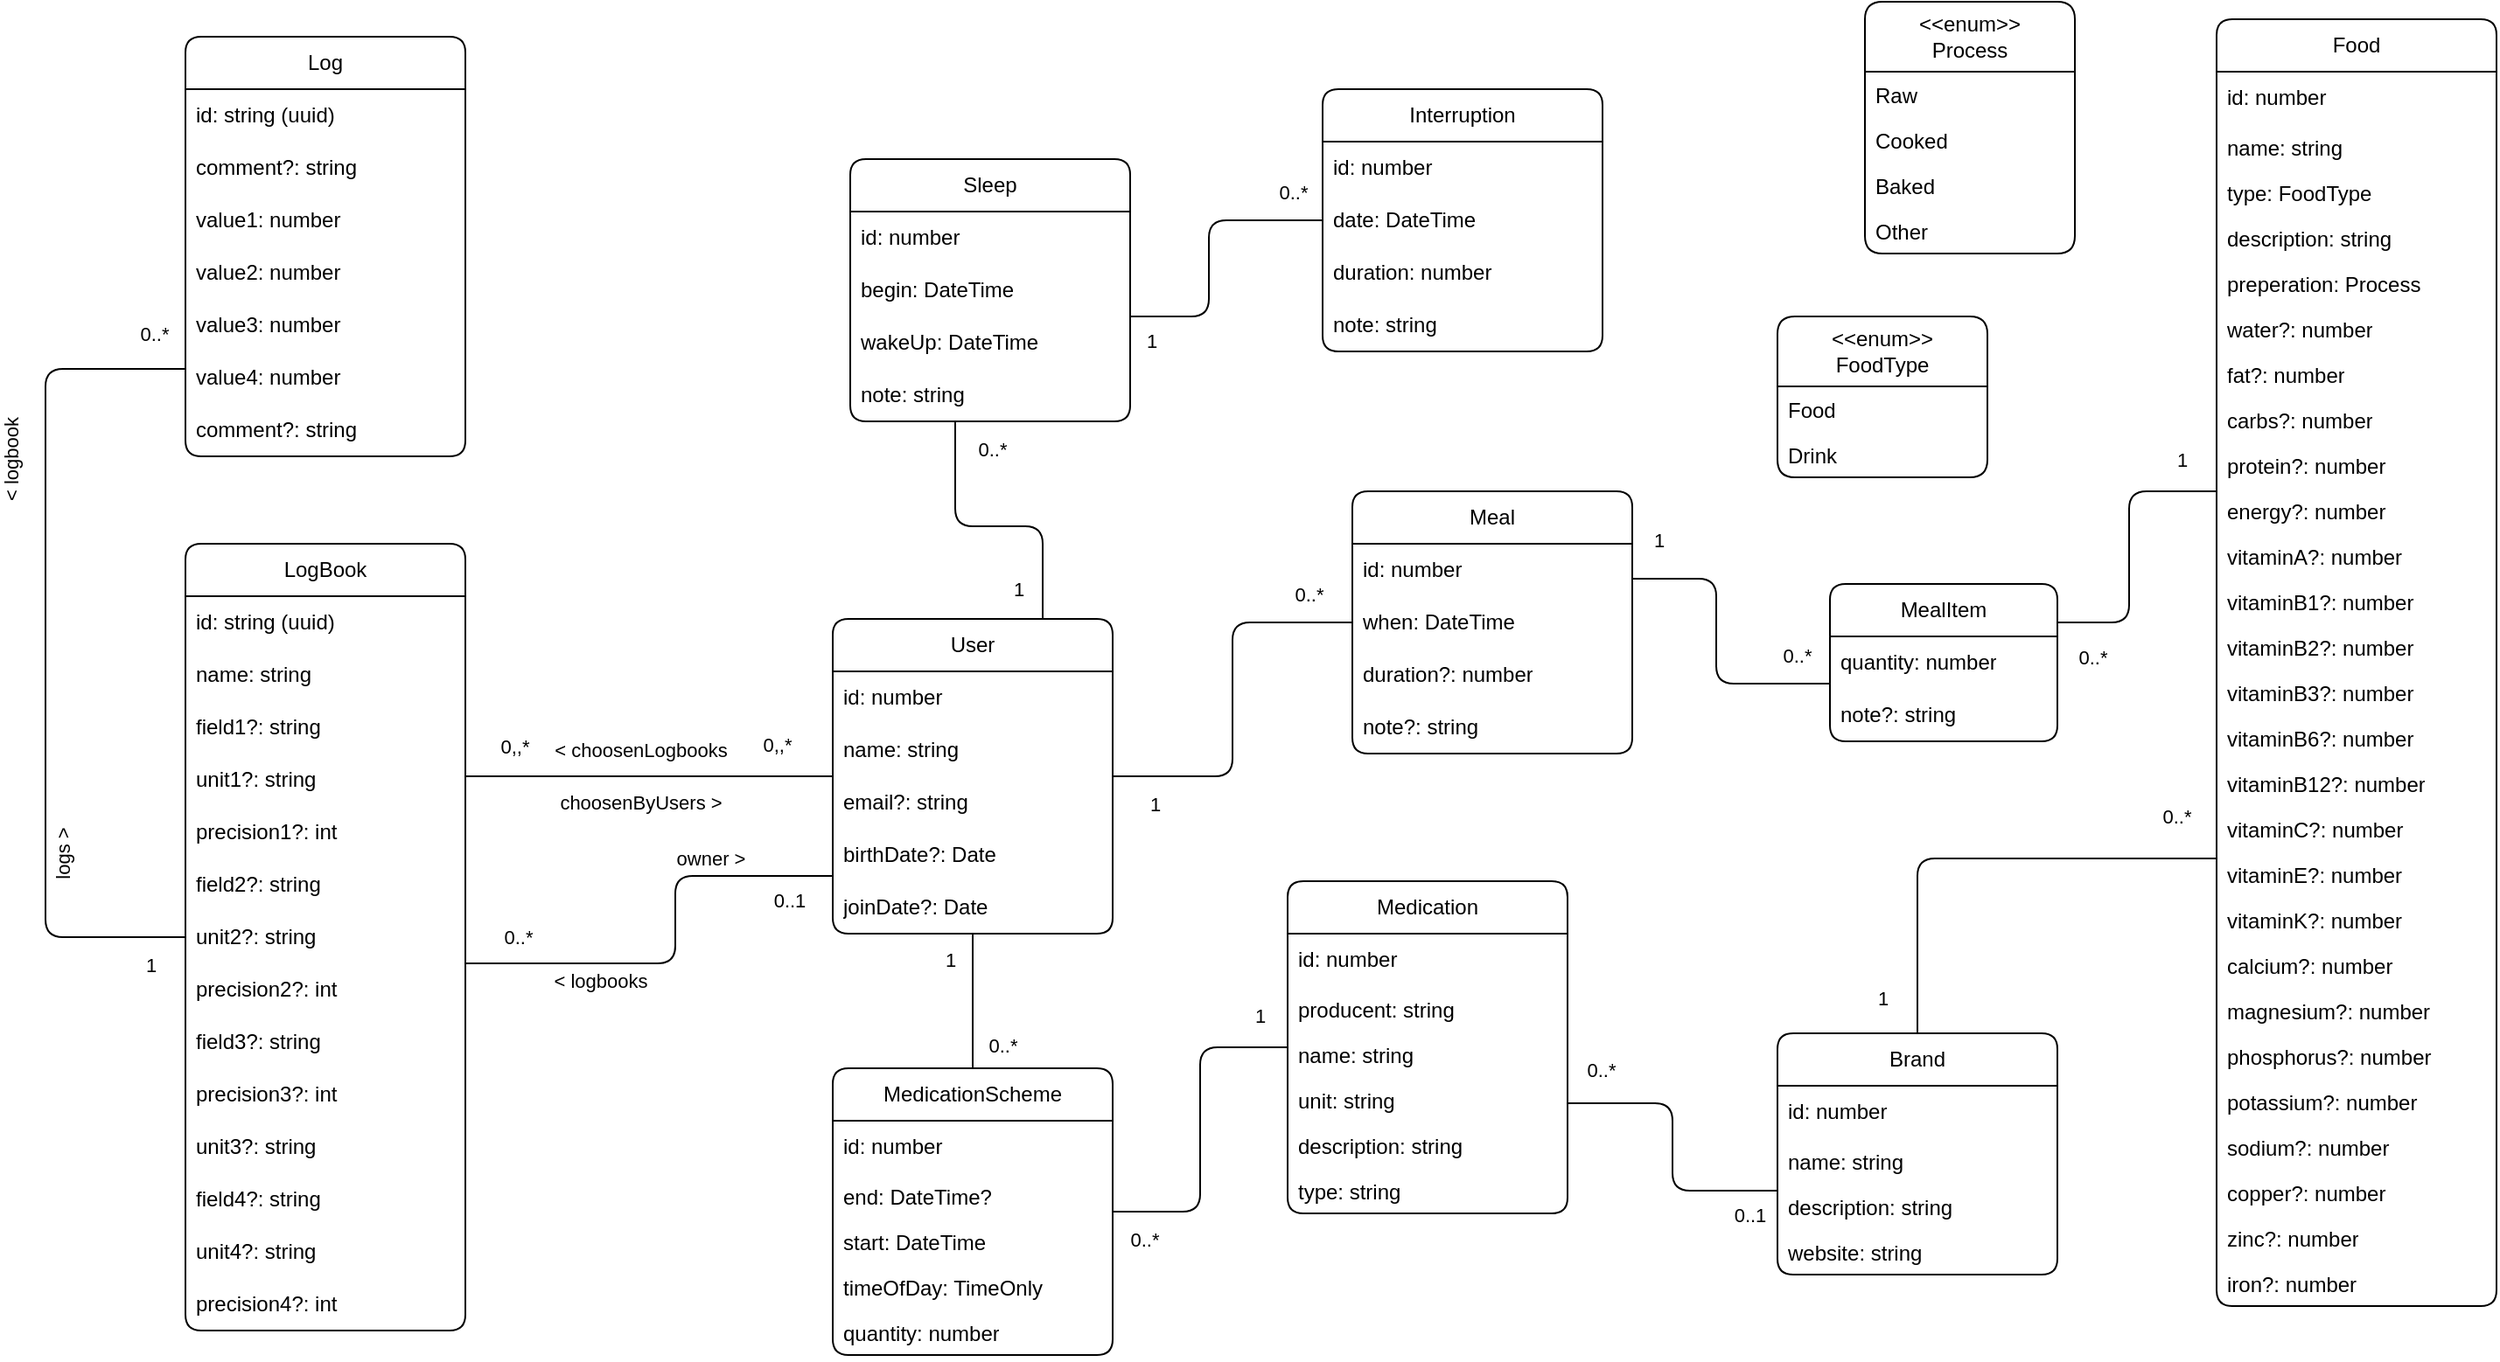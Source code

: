 <mxfile version="24.7.8" pages="3">
  <diagram id="C5RBs43oDa-KdzZeNtuy" name="Domain">
    <mxGraphModel dx="2713" dy="926" grid="1" gridSize="10" guides="1" tooltips="1" connect="1" arrows="1" fold="1" page="1" pageScale="1" pageWidth="827" pageHeight="1169" math="0" shadow="0">
      <root>
        <mxCell id="WIyWlLk6GJQsqaUBKTNV-0" />
        <mxCell id="WIyWlLk6GJQsqaUBKTNV-1" parent="WIyWlLk6GJQsqaUBKTNV-0" />
        <mxCell id="7vGrqpQDz8MHtzBAFuUo-70" value="" style="edgeStyle=orthogonalEdgeStyle;rounded=1;orthogonalLoop=1;jettySize=auto;html=1;endArrow=none;startArrow=none;startFill=0;endFill=0;endSize=10;startSize=10;" parent="WIyWlLk6GJQsqaUBKTNV-1" source="7vGrqpQDz8MHtzBAFuUo-0" target="7vGrqpQDz8MHtzBAFuUo-65" edge="1">
          <mxGeometry relative="1" as="geometry">
            <Array as="points">
              <mxPoint x="280" y="620" />
              <mxPoint x="280" y="670" />
            </Array>
          </mxGeometry>
        </mxCell>
        <mxCell id="7vGrqpQDz8MHtzBAFuUo-71" value="0..1" style="edgeLabel;html=1;align=center;verticalAlign=middle;resizable=0;points=[];" parent="7vGrqpQDz8MHtzBAFuUo-70" vertex="1" connectable="0">
          <mxGeometry x="-0.803" relative="1" as="geometry">
            <mxPoint y="14" as="offset" />
          </mxGeometry>
        </mxCell>
        <mxCell id="7vGrqpQDz8MHtzBAFuUo-72" value="0..*" style="edgeLabel;html=1;align=center;verticalAlign=middle;resizable=0;points=[];" parent="7vGrqpQDz8MHtzBAFuUo-70" vertex="1" connectable="0">
          <mxGeometry x="0.768" y="2" relative="1" as="geometry">
            <mxPoint y="-17" as="offset" />
          </mxGeometry>
        </mxCell>
        <mxCell id="LFRlH-9hYFyEjI-kFuEW-12" value="owner &amp;gt;" style="edgeLabel;html=1;align=center;verticalAlign=middle;resizable=0;points=[];" parent="7vGrqpQDz8MHtzBAFuUo-70" vertex="1" connectable="0">
          <mxGeometry x="-0.397" y="-1" relative="1" as="geometry">
            <mxPoint x="8" y="-9" as="offset" />
          </mxGeometry>
        </mxCell>
        <mxCell id="BGBunCM7essi7HBqZ-_f-2" value="&amp;lt; logbooks" style="edgeLabel;html=1;align=center;verticalAlign=middle;resizable=0;points=[];" parent="7vGrqpQDz8MHtzBAFuUo-70" vertex="1" connectable="0">
          <mxGeometry x="0.409" y="-1" relative="1" as="geometry">
            <mxPoint y="11" as="offset" />
          </mxGeometry>
        </mxCell>
        <mxCell id="p4m-F3pplC6xN0uRLirg-5" value="" style="edgeStyle=orthogonalEdgeStyle;rounded=1;orthogonalLoop=1;jettySize=auto;html=1;startArrow=none;startFill=0;endArrow=none;endFill=0;endSize=10;startSize=10;" parent="WIyWlLk6GJQsqaUBKTNV-1" source="7vGrqpQDz8MHtzBAFuUo-0" target="p4m-F3pplC6xN0uRLirg-0" edge="1">
          <mxGeometry relative="1" as="geometry" />
        </mxCell>
        <mxCell id="p4m-F3pplC6xN0uRLirg-20" value="1" style="edgeLabel;html=1;align=center;verticalAlign=middle;resizable=0;points=[];" parent="p4m-F3pplC6xN0uRLirg-5" vertex="1" connectable="0">
          <mxGeometry x="-0.628" y="-1" relative="1" as="geometry">
            <mxPoint x="-12" as="offset" />
          </mxGeometry>
        </mxCell>
        <mxCell id="p4m-F3pplC6xN0uRLirg-21" value="0..*" style="edgeLabel;html=1;align=center;verticalAlign=middle;resizable=0;points=[];" parent="p4m-F3pplC6xN0uRLirg-5" vertex="1" connectable="0">
          <mxGeometry x="0.802" y="-1" relative="1" as="geometry">
            <mxPoint x="18" y="-6" as="offset" />
          </mxGeometry>
        </mxCell>
        <mxCell id="p4m-F3pplC6xN0uRLirg-33" style="edgeStyle=orthogonalEdgeStyle;rounded=1;orthogonalLoop=1;jettySize=auto;html=1;startArrow=none;startFill=0;endArrow=none;endFill=0;endSize=10;startSize=10;" parent="WIyWlLk6GJQsqaUBKTNV-1" source="7vGrqpQDz8MHtzBAFuUo-0" target="p4m-F3pplC6xN0uRLirg-23" edge="1">
          <mxGeometry relative="1" as="geometry">
            <Array as="points">
              <mxPoint x="490" y="420" />
              <mxPoint x="440" y="420" />
            </Array>
          </mxGeometry>
        </mxCell>
        <mxCell id="9igwHWqq8ehYa6Zrw_uu-0" value="1" style="edgeLabel;html=1;align=center;verticalAlign=middle;resizable=0;points=[];" parent="p4m-F3pplC6xN0uRLirg-33" vertex="1" connectable="0">
          <mxGeometry x="-0.819" y="-1" relative="1" as="geometry">
            <mxPoint x="-15" y="-2" as="offset" />
          </mxGeometry>
        </mxCell>
        <mxCell id="9igwHWqq8ehYa6Zrw_uu-1" value="0..*" style="edgeLabel;html=1;align=center;verticalAlign=middle;resizable=0;points=[];" parent="p4m-F3pplC6xN0uRLirg-33" vertex="1" connectable="0">
          <mxGeometry x="0.804" y="1" relative="1" as="geometry">
            <mxPoint x="22" as="offset" />
          </mxGeometry>
        </mxCell>
        <mxCell id="p4m-F3pplC6xN0uRLirg-41" value="" style="edgeStyle=orthogonalEdgeStyle;rounded=1;orthogonalLoop=1;jettySize=auto;html=1;startArrow=none;startFill=0;endArrow=none;endFill=0;endSize=10;startSize=10;" parent="WIyWlLk6GJQsqaUBKTNV-1" source="7vGrqpQDz8MHtzBAFuUo-0" target="p4m-F3pplC6xN0uRLirg-36" edge="1">
          <mxGeometry relative="1" as="geometry" />
        </mxCell>
        <mxCell id="9igwHWqq8ehYa6Zrw_uu-4" value="1" style="edgeLabel;html=1;align=center;verticalAlign=middle;resizable=0;points=[];" parent="p4m-F3pplC6xN0uRLirg-41" vertex="1" connectable="0">
          <mxGeometry x="-0.792" y="-1" relative="1" as="geometry">
            <mxPoint y="15" as="offset" />
          </mxGeometry>
        </mxCell>
        <mxCell id="9igwHWqq8ehYa6Zrw_uu-5" value="0..*" style="edgeLabel;html=1;align=center;verticalAlign=middle;resizable=0;points=[];" parent="p4m-F3pplC6xN0uRLirg-41" vertex="1" connectable="0">
          <mxGeometry x="0.776" relative="1" as="geometry">
            <mxPoint y="-16" as="offset" />
          </mxGeometry>
        </mxCell>
        <mxCell id="7vGrqpQDz8MHtzBAFuUo-0" value="User" style="swimlane;fontStyle=0;childLayout=stackLayout;horizontal=1;startSize=30;horizontalStack=0;resizeParent=1;resizeParentMax=0;resizeLast=0;collapsible=1;marginBottom=0;whiteSpace=wrap;html=1;arcSize=10;comic=0;rounded=1;" parent="WIyWlLk6GJQsqaUBKTNV-1" vertex="1">
          <mxGeometry x="370" y="473" width="160" height="180" as="geometry" />
        </mxCell>
        <mxCell id="7vGrqpQDz8MHtzBAFuUo-2" value="id: number" style="text;strokeColor=none;fillColor=none;align=left;verticalAlign=middle;spacingLeft=4;spacingRight=4;overflow=hidden;points=[[0,0.5],[1,0.5]];portConstraint=eastwest;rotatable=0;whiteSpace=wrap;html=1;" parent="7vGrqpQDz8MHtzBAFuUo-0" vertex="1">
          <mxGeometry y="30" width="160" height="30" as="geometry" />
        </mxCell>
        <mxCell id="7vGrqpQDz8MHtzBAFuUo-3" value="name: string" style="text;strokeColor=none;fillColor=none;align=left;verticalAlign=middle;spacingLeft=4;spacingRight=4;overflow=hidden;points=[[0,0.5],[1,0.5]];portConstraint=eastwest;rotatable=0;whiteSpace=wrap;html=1;" parent="7vGrqpQDz8MHtzBAFuUo-0" vertex="1">
          <mxGeometry y="60" width="160" height="30" as="geometry" />
        </mxCell>
        <mxCell id="7vGrqpQDz8MHtzBAFuUo-63" value="email?: string" style="text;strokeColor=none;fillColor=none;align=left;verticalAlign=middle;spacingLeft=4;spacingRight=4;overflow=hidden;points=[[0,0.5],[1,0.5]];portConstraint=eastwest;rotatable=0;whiteSpace=wrap;html=1;" parent="7vGrqpQDz8MHtzBAFuUo-0" vertex="1">
          <mxGeometry y="90" width="160" height="30" as="geometry" />
        </mxCell>
        <mxCell id="7vGrqpQDz8MHtzBAFuUo-64" value="birthDate?: Date" style="text;strokeColor=none;fillColor=none;align=left;verticalAlign=middle;spacingLeft=4;spacingRight=4;overflow=hidden;points=[[0,0.5],[1,0.5]];portConstraint=eastwest;rotatable=0;whiteSpace=wrap;html=1;" parent="7vGrqpQDz8MHtzBAFuUo-0" vertex="1">
          <mxGeometry y="120" width="160" height="30" as="geometry" />
        </mxCell>
        <mxCell id="I1BrkW-jT3Y9aRnt9knA-5" value="joinDate?: Date" style="text;strokeColor=none;fillColor=none;align=left;verticalAlign=middle;spacingLeft=4;spacingRight=4;overflow=hidden;points=[[0,0.5],[1,0.5]];portConstraint=eastwest;rotatable=0;whiteSpace=wrap;html=1;" parent="7vGrqpQDz8MHtzBAFuUo-0" vertex="1">
          <mxGeometry y="150" width="160" height="30" as="geometry" />
        </mxCell>
        <mxCell id="7vGrqpQDz8MHtzBAFuUo-78" value="" style="edgeStyle=orthogonalEdgeStyle;rounded=1;orthogonalLoop=1;jettySize=auto;html=1;startArrow=none;startFill=0;endArrow=none;endFill=0;endSize=10;startSize=10;" parent="WIyWlLk6GJQsqaUBKTNV-1" source="7vGrqpQDz8MHtzBAFuUo-65" target="7vGrqpQDz8MHtzBAFuUo-73" edge="1">
          <mxGeometry relative="1" as="geometry">
            <Array as="points">
              <mxPoint x="-80" y="655" />
              <mxPoint x="-80" y="330" />
            </Array>
          </mxGeometry>
        </mxCell>
        <mxCell id="7vGrqpQDz8MHtzBAFuUo-113" value="1" style="edgeLabel;html=1;align=center;verticalAlign=middle;resizable=0;points=[];" parent="7vGrqpQDz8MHtzBAFuUo-78" vertex="1" connectable="0">
          <mxGeometry x="-0.662" y="3" relative="1" as="geometry">
            <mxPoint x="63" y="18" as="offset" />
          </mxGeometry>
        </mxCell>
        <mxCell id="7vGrqpQDz8MHtzBAFuUo-114" value="0..*" style="edgeLabel;html=1;align=center;verticalAlign=middle;resizable=0;points=[];" parent="7vGrqpQDz8MHtzBAFuUo-78" vertex="1" connectable="0">
          <mxGeometry x="0.686" y="2" relative="1" as="geometry">
            <mxPoint x="58" y="-18" as="offset" />
          </mxGeometry>
        </mxCell>
        <mxCell id="BGBunCM7essi7HBqZ-_f-3" value="logs &amp;gt;" style="edgeLabel;html=1;align=center;verticalAlign=middle;resizable=0;points=[];rotation=-90;" parent="7vGrqpQDz8MHtzBAFuUo-78" vertex="1" connectable="0">
          <mxGeometry x="0.578" y="-2" relative="1" as="geometry">
            <mxPoint x="8" y="255" as="offset" />
          </mxGeometry>
        </mxCell>
        <mxCell id="BGBunCM7essi7HBqZ-_f-4" value="&amp;lt; logbook" style="edgeLabel;html=1;align=center;verticalAlign=middle;resizable=0;points=[];rotation=-90;" parent="7vGrqpQDz8MHtzBAFuUo-78" vertex="1" connectable="0">
          <mxGeometry x="-0.517" y="2" relative="1" as="geometry">
            <mxPoint x="-18" y="-236" as="offset" />
          </mxGeometry>
        </mxCell>
        <mxCell id="7vGrqpQDz8MHtzBAFuUo-65" value="LogBook" style="swimlane;fontStyle=0;childLayout=stackLayout;horizontal=1;startSize=30;horizontalStack=0;resizeParent=1;resizeParentMax=0;resizeLast=0;collapsible=1;marginBottom=0;whiteSpace=wrap;html=1;arcSize=10;comic=0;rounded=1;autosize=0;resizable=1;resizeHeight=1;resizeWidth=1;expand=1;swimlaneLine=1;portConstraintRotation=0;" parent="WIyWlLk6GJQsqaUBKTNV-1" vertex="1">
          <mxGeometry y="430" width="160" height="450" as="geometry" />
        </mxCell>
        <mxCell id="7vGrqpQDz8MHtzBAFuUo-66" value="id: string (uuid)" style="text;strokeColor=none;fillColor=none;align=left;verticalAlign=middle;spacingLeft=4;spacingRight=4;overflow=hidden;points=[[0,0.5],[1,0.5]];portConstraint=eastwest;rotatable=0;whiteSpace=wrap;html=1;" parent="7vGrqpQDz8MHtzBAFuUo-65" vertex="1">
          <mxGeometry y="30" width="160" height="30" as="geometry" />
        </mxCell>
        <mxCell id="7vGrqpQDz8MHtzBAFuUo-67" value="name: string" style="text;strokeColor=none;fillColor=none;align=left;verticalAlign=middle;spacingLeft=4;spacingRight=4;overflow=hidden;points=[[0,0.5],[1,0.5]];portConstraint=eastwest;rotatable=0;whiteSpace=wrap;html=1;" parent="7vGrqpQDz8MHtzBAFuUo-65" vertex="1">
          <mxGeometry y="60" width="160" height="30" as="geometry" />
        </mxCell>
        <mxCell id="LFRlH-9hYFyEjI-kFuEW-0" value="field1?: string" style="text;strokeColor=none;fillColor=none;align=left;verticalAlign=middle;spacingLeft=4;spacingRight=4;overflow=hidden;points=[[0,0.5],[1,0.5]];portConstraint=eastwest;rotatable=0;whiteSpace=wrap;html=1;" parent="7vGrqpQDz8MHtzBAFuUo-65" vertex="1">
          <mxGeometry y="90" width="160" height="30" as="geometry" />
        </mxCell>
        <mxCell id="LFRlH-9hYFyEjI-kFuEW-1" value="unit1?: string" style="text;strokeColor=none;fillColor=none;align=left;verticalAlign=middle;spacingLeft=4;spacingRight=4;overflow=hidden;points=[[0,0.5],[1,0.5]];portConstraint=eastwest;rotatable=0;whiteSpace=wrap;html=1;" parent="7vGrqpQDz8MHtzBAFuUo-65" vertex="1">
          <mxGeometry y="120" width="160" height="30" as="geometry" />
        </mxCell>
        <mxCell id="LFRlH-9hYFyEjI-kFuEW-2" value="precision1?: int" style="text;strokeColor=none;fillColor=none;align=left;verticalAlign=middle;spacingLeft=4;spacingRight=4;overflow=hidden;points=[[0,0.5],[1,0.5]];portConstraint=eastwest;rotatable=0;whiteSpace=wrap;html=1;" parent="7vGrqpQDz8MHtzBAFuUo-65" vertex="1">
          <mxGeometry y="150" width="160" height="30" as="geometry" />
        </mxCell>
        <mxCell id="LFRlH-9hYFyEjI-kFuEW-3" value="field2?: string" style="text;strokeColor=none;fillColor=none;align=left;verticalAlign=middle;spacingLeft=4;spacingRight=4;overflow=hidden;points=[[0,0.5],[1,0.5]];portConstraint=eastwest;rotatable=0;whiteSpace=wrap;html=1;" parent="7vGrqpQDz8MHtzBAFuUo-65" vertex="1">
          <mxGeometry y="180" width="160" height="30" as="geometry" />
        </mxCell>
        <mxCell id="LFRlH-9hYFyEjI-kFuEW-5" value="unit2?: string" style="text;strokeColor=none;fillColor=none;align=left;verticalAlign=middle;spacingLeft=4;spacingRight=4;overflow=hidden;points=[[0,0.5],[1,0.5]];portConstraint=eastwest;rotatable=0;whiteSpace=wrap;html=1;" parent="7vGrqpQDz8MHtzBAFuUo-65" vertex="1">
          <mxGeometry y="210" width="160" height="30" as="geometry" />
        </mxCell>
        <mxCell id="LFRlH-9hYFyEjI-kFuEW-4" value="precision2?: int" style="text;strokeColor=none;fillColor=none;align=left;verticalAlign=middle;spacingLeft=4;spacingRight=4;overflow=hidden;points=[[0,0.5],[1,0.5]];portConstraint=eastwest;rotatable=0;whiteSpace=wrap;html=1;" parent="7vGrqpQDz8MHtzBAFuUo-65" vertex="1">
          <mxGeometry y="240" width="160" height="30" as="geometry" />
        </mxCell>
        <mxCell id="LFRlH-9hYFyEjI-kFuEW-6" value="field3?: string" style="text;strokeColor=none;fillColor=none;align=left;verticalAlign=middle;spacingLeft=4;spacingRight=4;overflow=hidden;points=[[0,0.5],[1,0.5]];portConstraint=eastwest;rotatable=0;whiteSpace=wrap;html=1;" parent="7vGrqpQDz8MHtzBAFuUo-65" vertex="1">
          <mxGeometry y="270" width="160" height="30" as="geometry" />
        </mxCell>
        <mxCell id="LFRlH-9hYFyEjI-kFuEW-7" value="precision3?: int" style="text;strokeColor=none;fillColor=none;align=left;verticalAlign=middle;spacingLeft=4;spacingRight=4;overflow=hidden;points=[[0,0.5],[1,0.5]];portConstraint=eastwest;rotatable=0;whiteSpace=wrap;html=1;" parent="7vGrqpQDz8MHtzBAFuUo-65" vertex="1">
          <mxGeometry y="300" width="160" height="30" as="geometry" />
        </mxCell>
        <mxCell id="LFRlH-9hYFyEjI-kFuEW-8" value="unit3?: string" style="text;strokeColor=none;fillColor=none;align=left;verticalAlign=middle;spacingLeft=4;spacingRight=4;overflow=hidden;points=[[0,0.5],[1,0.5]];portConstraint=eastwest;rotatable=0;whiteSpace=wrap;html=1;" parent="7vGrqpQDz8MHtzBAFuUo-65" vertex="1">
          <mxGeometry y="330" width="160" height="30" as="geometry" />
        </mxCell>
        <mxCell id="LFRlH-9hYFyEjI-kFuEW-9" value="field4?: string" style="text;strokeColor=none;fillColor=none;align=left;verticalAlign=middle;spacingLeft=4;spacingRight=4;overflow=hidden;points=[[0,0.5],[1,0.5]];portConstraint=eastwest;rotatable=0;whiteSpace=wrap;html=1;" parent="7vGrqpQDz8MHtzBAFuUo-65" vertex="1">
          <mxGeometry y="360" width="160" height="30" as="geometry" />
        </mxCell>
        <mxCell id="LFRlH-9hYFyEjI-kFuEW-11" value="unit4?: string" style="text;strokeColor=none;fillColor=none;align=left;verticalAlign=middle;spacingLeft=4;spacingRight=4;overflow=hidden;points=[[0,0.5],[1,0.5]];portConstraint=eastwest;rotatable=0;whiteSpace=wrap;html=1;" parent="7vGrqpQDz8MHtzBAFuUo-65" vertex="1">
          <mxGeometry y="390" width="160" height="30" as="geometry" />
        </mxCell>
        <mxCell id="LFRlH-9hYFyEjI-kFuEW-10" value="precision4?: int" style="text;strokeColor=none;fillColor=none;align=left;verticalAlign=middle;spacingLeft=4;spacingRight=4;overflow=hidden;points=[[0,0.5],[1,0.5]];portConstraint=eastwest;rotatable=0;whiteSpace=wrap;html=1;" parent="7vGrqpQDz8MHtzBAFuUo-65" vertex="1">
          <mxGeometry y="420" width="160" height="30" as="geometry" />
        </mxCell>
        <mxCell id="7vGrqpQDz8MHtzBAFuUo-73" value="Log" style="swimlane;fontStyle=0;childLayout=stackLayout;horizontal=1;startSize=30;horizontalStack=0;resizeParent=1;resizeParentMax=0;resizeLast=0;collapsible=1;marginBottom=0;whiteSpace=wrap;html=1;arcSize=10;comic=0;rounded=1;" parent="WIyWlLk6GJQsqaUBKTNV-1" vertex="1">
          <mxGeometry y="140" width="160" height="240" as="geometry" />
        </mxCell>
        <mxCell id="7vGrqpQDz8MHtzBAFuUo-74" value="id: string (uuid)" style="text;strokeColor=none;fillColor=none;align=left;verticalAlign=middle;spacingLeft=4;spacingRight=4;overflow=hidden;points=[[0,0.5],[1,0.5]];portConstraint=eastwest;rotatable=0;whiteSpace=wrap;html=1;" parent="7vGrqpQDz8MHtzBAFuUo-73" vertex="1">
          <mxGeometry y="30" width="160" height="30" as="geometry" />
        </mxCell>
        <mxCell id="7vGrqpQDz8MHtzBAFuUo-75" value="comment?: string" style="text;strokeColor=none;fillColor=none;align=left;verticalAlign=middle;spacingLeft=4;spacingRight=4;overflow=hidden;points=[[0,0.5],[1,0.5]];portConstraint=eastwest;rotatable=0;whiteSpace=wrap;html=1;" parent="7vGrqpQDz8MHtzBAFuUo-73" vertex="1">
          <mxGeometry y="60" width="160" height="30" as="geometry" />
        </mxCell>
        <mxCell id="7vGrqpQDz8MHtzBAFuUo-77" value="value1: number" style="text;strokeColor=none;fillColor=none;align=left;verticalAlign=middle;spacingLeft=4;spacingRight=4;overflow=hidden;points=[[0,0.5],[1,0.5]];portConstraint=eastwest;rotatable=0;whiteSpace=wrap;html=1;" parent="7vGrqpQDz8MHtzBAFuUo-73" vertex="1">
          <mxGeometry y="90" width="160" height="30" as="geometry" />
        </mxCell>
        <mxCell id="I1BrkW-jT3Y9aRnt9knA-1" value="value2: number" style="text;strokeColor=none;fillColor=none;align=left;verticalAlign=middle;spacingLeft=4;spacingRight=4;overflow=hidden;points=[[0,0.5],[1,0.5]];portConstraint=eastwest;rotatable=0;whiteSpace=wrap;html=1;" parent="7vGrqpQDz8MHtzBAFuUo-73" vertex="1">
          <mxGeometry y="120" width="160" height="30" as="geometry" />
        </mxCell>
        <mxCell id="I1BrkW-jT3Y9aRnt9knA-2" value="value3: number" style="text;strokeColor=none;fillColor=none;align=left;verticalAlign=middle;spacingLeft=4;spacingRight=4;overflow=hidden;points=[[0,0.5],[1,0.5]];portConstraint=eastwest;rotatable=0;whiteSpace=wrap;html=1;" parent="7vGrqpQDz8MHtzBAFuUo-73" vertex="1">
          <mxGeometry y="150" width="160" height="30" as="geometry" />
        </mxCell>
        <mxCell id="I1BrkW-jT3Y9aRnt9knA-3" value="value4: number" style="text;strokeColor=none;fillColor=none;align=left;verticalAlign=middle;spacingLeft=4;spacingRight=4;overflow=hidden;points=[[0,0.5],[1,0.5]];portConstraint=eastwest;rotatable=0;whiteSpace=wrap;html=1;" parent="7vGrqpQDz8MHtzBAFuUo-73" vertex="1">
          <mxGeometry y="180" width="160" height="30" as="geometry" />
        </mxCell>
        <mxCell id="I1BrkW-jT3Y9aRnt9knA-0" value="comment?: string" style="text;strokeColor=none;fillColor=none;align=left;verticalAlign=middle;spacingLeft=4;spacingRight=4;overflow=hidden;points=[[0,0.5],[1,0.5]];portConstraint=eastwest;rotatable=0;whiteSpace=wrap;html=1;" parent="7vGrqpQDz8MHtzBAFuUo-73" vertex="1">
          <mxGeometry y="210" width="160" height="30" as="geometry" />
        </mxCell>
        <mxCell id="p4m-F3pplC6xN0uRLirg-17" value="" style="edgeStyle=orthogonalEdgeStyle;rounded=1;orthogonalLoop=1;jettySize=auto;html=1;startArrow=none;startFill=0;endArrow=none;endFill=0;endSize=10;startSize=10;" parent="WIyWlLk6GJQsqaUBKTNV-1" source="p4m-F3pplC6xN0uRLirg-0" target="p4m-F3pplC6xN0uRLirg-11" edge="1">
          <mxGeometry relative="1" as="geometry" />
        </mxCell>
        <mxCell id="9igwHWqq8ehYa6Zrw_uu-14" value="1" style="edgeLabel;html=1;align=center;verticalAlign=middle;resizable=0;points=[];" parent="p4m-F3pplC6xN0uRLirg-17" vertex="1" connectable="0">
          <mxGeometry x="0.828" y="-1" relative="1" as="geometry">
            <mxPoint y="-19" as="offset" />
          </mxGeometry>
        </mxCell>
        <mxCell id="9igwHWqq8ehYa6Zrw_uu-15" value="0..*" style="edgeLabel;html=1;align=center;verticalAlign=middle;resizable=0;points=[];" parent="p4m-F3pplC6xN0uRLirg-17" vertex="1" connectable="0">
          <mxGeometry x="-0.813" relative="1" as="geometry">
            <mxPoint y="16" as="offset" />
          </mxGeometry>
        </mxCell>
        <mxCell id="p4m-F3pplC6xN0uRLirg-0" value="MedicationScheme" style="swimlane;fontStyle=0;childLayout=stackLayout;horizontal=1;startSize=30;horizontalStack=0;resizeParent=1;resizeParentMax=0;resizeLast=0;collapsible=1;marginBottom=0;whiteSpace=wrap;html=1;arcSize=10;comic=0;rounded=1;" parent="WIyWlLk6GJQsqaUBKTNV-1" vertex="1">
          <mxGeometry x="370" y="730" width="160" height="164" as="geometry" />
        </mxCell>
        <mxCell id="p4m-F3pplC6xN0uRLirg-1" value="id: number" style="text;strokeColor=none;fillColor=none;align=left;verticalAlign=middle;spacingLeft=4;spacingRight=4;overflow=hidden;points=[[0,0.5],[1,0.5]];portConstraint=eastwest;rotatable=0;whiteSpace=wrap;html=1;" parent="p4m-F3pplC6xN0uRLirg-0" vertex="1">
          <mxGeometry y="30" width="160" height="30" as="geometry" />
        </mxCell>
        <mxCell id="p4m-F3pplC6xN0uRLirg-10" value="end: DateTime?" style="text;strokeColor=none;fillColor=none;align=left;verticalAlign=top;spacingLeft=4;spacingRight=4;overflow=hidden;rotatable=0;points=[[0,0.5],[1,0.5]];portConstraint=eastwest;whiteSpace=wrap;html=1;" parent="p4m-F3pplC6xN0uRLirg-0" vertex="1">
          <mxGeometry y="60" width="160" height="26" as="geometry" />
        </mxCell>
        <mxCell id="p4m-F3pplC6xN0uRLirg-9" value="start: DateTime" style="text;strokeColor=none;fillColor=none;align=left;verticalAlign=top;spacingLeft=4;spacingRight=4;overflow=hidden;rotatable=0;points=[[0,0.5],[1,0.5]];portConstraint=eastwest;whiteSpace=wrap;html=1;" parent="p4m-F3pplC6xN0uRLirg-0" vertex="1">
          <mxGeometry y="86" width="160" height="26" as="geometry" />
        </mxCell>
        <mxCell id="p4m-F3pplC6xN0uRLirg-8" value="timeOfDay: TimeOnly" style="text;strokeColor=none;fillColor=none;align=left;verticalAlign=top;spacingLeft=4;spacingRight=4;overflow=hidden;rotatable=0;points=[[0,0.5],[1,0.5]];portConstraint=eastwest;whiteSpace=wrap;html=1;" parent="p4m-F3pplC6xN0uRLirg-0" vertex="1">
          <mxGeometry y="112" width="160" height="26" as="geometry" />
        </mxCell>
        <mxCell id="p4m-F3pplC6xN0uRLirg-7" value="quantity: number" style="text;strokeColor=none;fillColor=none;align=left;verticalAlign=top;spacingLeft=4;spacingRight=4;overflow=hidden;rotatable=0;points=[[0,0.5],[1,0.5]];portConstraint=eastwest;whiteSpace=wrap;html=1;" parent="p4m-F3pplC6xN0uRLirg-0" vertex="1">
          <mxGeometry y="138" width="160" height="26" as="geometry" />
        </mxCell>
        <mxCell id="p4m-F3pplC6xN0uRLirg-80" style="edgeStyle=orthogonalEdgeStyle;rounded=1;orthogonalLoop=1;jettySize=auto;html=1;startArrow=none;startFill=0;endArrow=none;endFill=0;endSize=10;startSize=10;" parent="WIyWlLk6GJQsqaUBKTNV-1" source="p4m-F3pplC6xN0uRLirg-11" target="p4m-F3pplC6xN0uRLirg-67" edge="1">
          <mxGeometry relative="1" as="geometry">
            <Array as="points">
              <mxPoint x="850" y="750" />
              <mxPoint x="850" y="800" />
            </Array>
          </mxGeometry>
        </mxCell>
        <mxCell id="9igwHWqq8ehYa6Zrw_uu-12" value="0..1" style="edgeLabel;html=1;align=center;verticalAlign=middle;resizable=0;points=[];" parent="p4m-F3pplC6xN0uRLirg-80" vertex="1" connectable="0">
          <mxGeometry x="0.85" y="3" relative="1" as="geometry">
            <mxPoint x="-4" y="17" as="offset" />
          </mxGeometry>
        </mxCell>
        <mxCell id="9igwHWqq8ehYa6Zrw_uu-13" value="0..*" style="edgeLabel;html=1;align=center;verticalAlign=middle;resizable=0;points=[];" parent="p4m-F3pplC6xN0uRLirg-80" vertex="1" connectable="0">
          <mxGeometry x="-0.785" y="1" relative="1" as="geometry">
            <mxPoint y="-18" as="offset" />
          </mxGeometry>
        </mxCell>
        <mxCell id="p4m-F3pplC6xN0uRLirg-11" value="Medication" style="swimlane;fontStyle=0;childLayout=stackLayout;horizontal=1;startSize=30;horizontalStack=0;resizeParent=1;resizeParentMax=0;resizeLast=0;collapsible=1;marginBottom=0;whiteSpace=wrap;html=1;arcSize=10;comic=0;rounded=1;" parent="WIyWlLk6GJQsqaUBKTNV-1" vertex="1">
          <mxGeometry x="630" y="623" width="160" height="190" as="geometry" />
        </mxCell>
        <mxCell id="p4m-F3pplC6xN0uRLirg-12" value="id: number" style="text;strokeColor=none;fillColor=none;align=left;verticalAlign=middle;spacingLeft=4;spacingRight=4;overflow=hidden;points=[[0,0.5],[1,0.5]];portConstraint=eastwest;rotatable=0;whiteSpace=wrap;html=1;" parent="p4m-F3pplC6xN0uRLirg-11" vertex="1">
          <mxGeometry y="30" width="160" height="30" as="geometry" />
        </mxCell>
        <mxCell id="p4m-F3pplC6xN0uRLirg-13" value="producent: string" style="text;strokeColor=none;fillColor=none;align=left;verticalAlign=top;spacingLeft=4;spacingRight=4;overflow=hidden;rotatable=0;points=[[0,0.5],[1,0.5]];portConstraint=eastwest;whiteSpace=wrap;html=1;" parent="p4m-F3pplC6xN0uRLirg-11" vertex="1">
          <mxGeometry y="60" width="160" height="26" as="geometry" />
        </mxCell>
        <mxCell id="p4m-F3pplC6xN0uRLirg-14" value="name: string" style="text;strokeColor=none;fillColor=none;align=left;verticalAlign=top;spacingLeft=4;spacingRight=4;overflow=hidden;rotatable=0;points=[[0,0.5],[1,0.5]];portConstraint=eastwest;whiteSpace=wrap;html=1;" parent="p4m-F3pplC6xN0uRLirg-11" vertex="1">
          <mxGeometry y="86" width="160" height="26" as="geometry" />
        </mxCell>
        <mxCell id="p4m-F3pplC6xN0uRLirg-15" value="unit: string" style="text;strokeColor=none;fillColor=none;align=left;verticalAlign=top;spacingLeft=4;spacingRight=4;overflow=hidden;rotatable=0;points=[[0,0.5],[1,0.5]];portConstraint=eastwest;whiteSpace=wrap;html=1;" parent="p4m-F3pplC6xN0uRLirg-11" vertex="1">
          <mxGeometry y="112" width="160" height="26" as="geometry" />
        </mxCell>
        <mxCell id="p4m-F3pplC6xN0uRLirg-16" value="description: string" style="text;strokeColor=none;fillColor=none;align=left;verticalAlign=top;spacingLeft=4;spacingRight=4;overflow=hidden;rotatable=0;points=[[0,0.5],[1,0.5]];portConstraint=eastwest;whiteSpace=wrap;html=1;" parent="p4m-F3pplC6xN0uRLirg-11" vertex="1">
          <mxGeometry y="138" width="160" height="26" as="geometry" />
        </mxCell>
        <mxCell id="p4m-F3pplC6xN0uRLirg-22" value="type: string" style="text;strokeColor=none;fillColor=none;align=left;verticalAlign=top;spacingLeft=4;spacingRight=4;overflow=hidden;rotatable=0;points=[[0,0.5],[1,0.5]];portConstraint=eastwest;whiteSpace=wrap;html=1;" parent="p4m-F3pplC6xN0uRLirg-11" vertex="1">
          <mxGeometry y="164" width="160" height="26" as="geometry" />
        </mxCell>
        <mxCell id="p4m-F3pplC6xN0uRLirg-23" value="Sleep" style="swimlane;fontStyle=0;childLayout=stackLayout;horizontal=1;startSize=30;horizontalStack=0;resizeParent=1;resizeParentMax=0;resizeLast=0;collapsible=1;marginBottom=0;whiteSpace=wrap;html=1;arcSize=10;comic=0;rounded=1;" parent="WIyWlLk6GJQsqaUBKTNV-1" vertex="1">
          <mxGeometry x="380" y="210" width="160" height="150" as="geometry" />
        </mxCell>
        <mxCell id="p4m-F3pplC6xN0uRLirg-24" value="id: number" style="text;strokeColor=none;fillColor=none;align=left;verticalAlign=middle;spacingLeft=4;spacingRight=4;overflow=hidden;points=[[0,0.5],[1,0.5]];portConstraint=eastwest;rotatable=0;whiteSpace=wrap;html=1;" parent="p4m-F3pplC6xN0uRLirg-23" vertex="1">
          <mxGeometry y="30" width="160" height="30" as="geometry" />
        </mxCell>
        <mxCell id="p4m-F3pplC6xN0uRLirg-27" value="begin: DateTime" style="text;strokeColor=none;fillColor=none;align=left;verticalAlign=middle;spacingLeft=4;spacingRight=4;overflow=hidden;points=[[0,0.5],[1,0.5]];portConstraint=eastwest;rotatable=0;whiteSpace=wrap;html=1;" parent="p4m-F3pplC6xN0uRLirg-23" vertex="1">
          <mxGeometry y="60" width="160" height="30" as="geometry" />
        </mxCell>
        <mxCell id="p4m-F3pplC6xN0uRLirg-34" value="wakeUp: DateTime" style="text;strokeColor=none;fillColor=none;align=left;verticalAlign=middle;spacingLeft=4;spacingRight=4;overflow=hidden;points=[[0,0.5],[1,0.5]];portConstraint=eastwest;rotatable=0;whiteSpace=wrap;html=1;" parent="p4m-F3pplC6xN0uRLirg-23" vertex="1">
          <mxGeometry y="90" width="160" height="30" as="geometry" />
        </mxCell>
        <mxCell id="p4m-F3pplC6xN0uRLirg-25" value="note: string" style="text;strokeColor=none;fillColor=none;align=left;verticalAlign=middle;spacingLeft=4;spacingRight=4;overflow=hidden;points=[[0,0.5],[1,0.5]];portConstraint=eastwest;rotatable=0;whiteSpace=wrap;html=1;" parent="p4m-F3pplC6xN0uRLirg-23" vertex="1">
          <mxGeometry y="120" width="160" height="30" as="geometry" />
        </mxCell>
        <mxCell id="p4m-F3pplC6xN0uRLirg-32" style="edgeStyle=orthogonalEdgeStyle;rounded=1;orthogonalLoop=1;jettySize=auto;html=1;startArrow=none;startFill=0;endArrow=none;endFill=0;endSize=10;startSize=10;" parent="WIyWlLk6GJQsqaUBKTNV-1" source="p4m-F3pplC6xN0uRLirg-28" target="p4m-F3pplC6xN0uRLirg-23" edge="1">
          <mxGeometry relative="1" as="geometry">
            <Array as="points">
              <mxPoint x="585" y="245" />
              <mxPoint x="585" y="300" />
            </Array>
          </mxGeometry>
        </mxCell>
        <mxCell id="9igwHWqq8ehYa6Zrw_uu-2" value="1" style="edgeLabel;html=1;align=center;verticalAlign=middle;resizable=0;points=[];" parent="p4m-F3pplC6xN0uRLirg-32" vertex="1" connectable="0">
          <mxGeometry x="0.857" y="1" relative="1" as="geometry">
            <mxPoint y="13" as="offset" />
          </mxGeometry>
        </mxCell>
        <mxCell id="9igwHWqq8ehYa6Zrw_uu-3" value="0..*" style="edgeLabel;html=1;align=center;verticalAlign=middle;resizable=0;points=[];" parent="p4m-F3pplC6xN0uRLirg-32" vertex="1" connectable="0">
          <mxGeometry x="-0.824" relative="1" as="geometry">
            <mxPoint x="-3" y="-16" as="offset" />
          </mxGeometry>
        </mxCell>
        <mxCell id="p4m-F3pplC6xN0uRLirg-28" value="Interruption" style="swimlane;fontStyle=0;childLayout=stackLayout;horizontal=1;startSize=30;horizontalStack=0;resizeParent=1;resizeParentMax=0;resizeLast=0;collapsible=1;marginBottom=0;whiteSpace=wrap;html=1;arcSize=10;comic=0;rounded=1;" parent="WIyWlLk6GJQsqaUBKTNV-1" vertex="1">
          <mxGeometry x="650" y="170" width="160" height="150" as="geometry" />
        </mxCell>
        <mxCell id="p4m-F3pplC6xN0uRLirg-29" value="id: number" style="text;strokeColor=none;fillColor=none;align=left;verticalAlign=middle;spacingLeft=4;spacingRight=4;overflow=hidden;points=[[0,0.5],[1,0.5]];portConstraint=eastwest;rotatable=0;whiteSpace=wrap;html=1;" parent="p4m-F3pplC6xN0uRLirg-28" vertex="1">
          <mxGeometry y="30" width="160" height="30" as="geometry" />
        </mxCell>
        <mxCell id="p4m-F3pplC6xN0uRLirg-30" value="date: DateTime" style="text;strokeColor=none;fillColor=none;align=left;verticalAlign=middle;spacingLeft=4;spacingRight=4;overflow=hidden;points=[[0,0.5],[1,0.5]];portConstraint=eastwest;rotatable=0;whiteSpace=wrap;html=1;" parent="p4m-F3pplC6xN0uRLirg-28" vertex="1">
          <mxGeometry y="60" width="160" height="30" as="geometry" />
        </mxCell>
        <mxCell id="p4m-F3pplC6xN0uRLirg-35" value="duration: number" style="text;strokeColor=none;fillColor=none;align=left;verticalAlign=middle;spacingLeft=4;spacingRight=4;overflow=hidden;points=[[0,0.5],[1,0.5]];portConstraint=eastwest;rotatable=0;whiteSpace=wrap;html=1;" parent="p4m-F3pplC6xN0uRLirg-28" vertex="1">
          <mxGeometry y="90" width="160" height="30" as="geometry" />
        </mxCell>
        <mxCell id="p4m-F3pplC6xN0uRLirg-31" value="note: string" style="text;strokeColor=none;fillColor=none;align=left;verticalAlign=middle;spacingLeft=4;spacingRight=4;overflow=hidden;points=[[0,0.5],[1,0.5]];portConstraint=eastwest;rotatable=0;whiteSpace=wrap;html=1;" parent="p4m-F3pplC6xN0uRLirg-28" vertex="1">
          <mxGeometry y="120" width="160" height="30" as="geometry" />
        </mxCell>
        <mxCell id="p4m-F3pplC6xN0uRLirg-48" value="" style="edgeStyle=orthogonalEdgeStyle;rounded=1;orthogonalLoop=1;jettySize=auto;html=1;startArrow=none;startFill=0;endArrow=none;endFill=0;endSize=10;startSize=10;" parent="WIyWlLk6GJQsqaUBKTNV-1" source="p4m-F3pplC6xN0uRLirg-36" target="p4m-F3pplC6xN0uRLirg-99" edge="1">
          <mxGeometry relative="1" as="geometry">
            <mxPoint x="930" y="520" as="targetPoint" />
            <Array as="points">
              <mxPoint x="875" y="450" />
              <mxPoint x="875" y="510" />
            </Array>
          </mxGeometry>
        </mxCell>
        <mxCell id="9igwHWqq8ehYa6Zrw_uu-6" value="1" style="edgeLabel;html=1;align=center;verticalAlign=middle;resizable=0;points=[];" parent="p4m-F3pplC6xN0uRLirg-48" vertex="1" connectable="0">
          <mxGeometry x="-0.829" y="-1" relative="1" as="geometry">
            <mxPoint y="-23" as="offset" />
          </mxGeometry>
        </mxCell>
        <mxCell id="9igwHWqq8ehYa6Zrw_uu-7" value="0..*" style="edgeLabel;html=1;align=center;verticalAlign=middle;resizable=0;points=[];" parent="p4m-F3pplC6xN0uRLirg-48" vertex="1" connectable="0">
          <mxGeometry x="0.829" y="-4" relative="1" as="geometry">
            <mxPoint x="-4" y="-20" as="offset" />
          </mxGeometry>
        </mxCell>
        <mxCell id="p4m-F3pplC6xN0uRLirg-36" value="Meal" style="swimlane;fontStyle=0;childLayout=stackLayout;horizontal=1;startSize=30;horizontalStack=0;resizeParent=1;resizeParentMax=0;resizeLast=0;collapsible=1;marginBottom=0;whiteSpace=wrap;html=1;arcSize=10;comic=0;rounded=1;" parent="WIyWlLk6GJQsqaUBKTNV-1" vertex="1">
          <mxGeometry x="667" y="400" width="160" height="150" as="geometry" />
        </mxCell>
        <mxCell id="p4m-F3pplC6xN0uRLirg-37" value="id: number" style="text;strokeColor=none;fillColor=none;align=left;verticalAlign=middle;spacingLeft=4;spacingRight=4;overflow=hidden;points=[[0,0.5],[1,0.5]];portConstraint=eastwest;rotatable=0;whiteSpace=wrap;html=1;" parent="p4m-F3pplC6xN0uRLirg-36" vertex="1">
          <mxGeometry y="30" width="160" height="30" as="geometry" />
        </mxCell>
        <mxCell id="p4m-F3pplC6xN0uRLirg-38" value="when: DateTime" style="text;strokeColor=none;fillColor=none;align=left;verticalAlign=middle;spacingLeft=4;spacingRight=4;overflow=hidden;points=[[0,0.5],[1,0.5]];portConstraint=eastwest;rotatable=0;whiteSpace=wrap;html=1;" parent="p4m-F3pplC6xN0uRLirg-36" vertex="1">
          <mxGeometry y="60" width="160" height="30" as="geometry" />
        </mxCell>
        <mxCell id="p4m-F3pplC6xN0uRLirg-40" value="duration?: number" style="text;strokeColor=none;fillColor=none;align=left;verticalAlign=middle;spacingLeft=4;spacingRight=4;overflow=hidden;points=[[0,0.5],[1,0.5]];portConstraint=eastwest;rotatable=0;whiteSpace=wrap;html=1;" parent="p4m-F3pplC6xN0uRLirg-36" vertex="1">
          <mxGeometry y="90" width="160" height="30" as="geometry" />
        </mxCell>
        <mxCell id="p4m-F3pplC6xN0uRLirg-42" value="note?: string" style="text;strokeColor=none;fillColor=none;align=left;verticalAlign=middle;spacingLeft=4;spacingRight=4;overflow=hidden;points=[[0,0.5],[1,0.5]];portConstraint=eastwest;rotatable=0;whiteSpace=wrap;html=1;" parent="p4m-F3pplC6xN0uRLirg-36" vertex="1">
          <mxGeometry y="120" width="160" height="30" as="geometry" />
        </mxCell>
        <mxCell id="p4m-F3pplC6xN0uRLirg-78" value="" style="edgeStyle=orthogonalEdgeStyle;rounded=1;orthogonalLoop=1;jettySize=auto;html=1;startArrow=none;startFill=0;endArrow=none;endFill=0;endSize=10;startSize=10;" parent="WIyWlLk6GJQsqaUBKTNV-1" source="p4m-F3pplC6xN0uRLirg-43" target="p4m-F3pplC6xN0uRLirg-67" edge="1">
          <mxGeometry relative="1" as="geometry">
            <Array as="points">
              <mxPoint x="990" y="610" />
            </Array>
          </mxGeometry>
        </mxCell>
        <mxCell id="9igwHWqq8ehYa6Zrw_uu-10" value="0..*" style="edgeLabel;html=1;align=center;verticalAlign=middle;resizable=0;points=[];" parent="p4m-F3pplC6xN0uRLirg-78" vertex="1" connectable="0">
          <mxGeometry x="-0.825" relative="1" as="geometry">
            <mxPoint y="-24" as="offset" />
          </mxGeometry>
        </mxCell>
        <mxCell id="9igwHWqq8ehYa6Zrw_uu-11" value="1" style="edgeLabel;html=1;align=center;verticalAlign=middle;resizable=0;points=[];" parent="p4m-F3pplC6xN0uRLirg-78" vertex="1" connectable="0">
          <mxGeometry x="0.852" y="-1" relative="1" as="geometry">
            <mxPoint x="-19" as="offset" />
          </mxGeometry>
        </mxCell>
        <mxCell id="p4m-F3pplC6xN0uRLirg-43" value="Food" style="swimlane;fontStyle=0;childLayout=stackLayout;horizontal=1;startSize=30;horizontalStack=0;resizeParent=1;resizeParentMax=0;resizeLast=0;collapsible=1;marginBottom=0;whiteSpace=wrap;html=1;arcSize=10;comic=0;rounded=1;glass=0;shadow=0;" parent="WIyWlLk6GJQsqaUBKTNV-1" vertex="1">
          <mxGeometry x="1161" y="130" width="160" height="736" as="geometry" />
        </mxCell>
        <mxCell id="p4m-F3pplC6xN0uRLirg-44" value="id: number" style="text;strokeColor=none;fillColor=none;align=left;verticalAlign=middle;spacingLeft=4;spacingRight=4;overflow=hidden;points=[[0,0.5],[1,0.5]];portConstraint=eastwest;rotatable=0;whiteSpace=wrap;html=1;" parent="p4m-F3pplC6xN0uRLirg-43" vertex="1">
          <mxGeometry y="30" width="160" height="30" as="geometry" />
        </mxCell>
        <mxCell id="p4m-F3pplC6xN0uRLirg-50" value="name: string" style="text;strokeColor=none;fillColor=none;align=left;verticalAlign=top;spacingLeft=4;spacingRight=4;overflow=hidden;rotatable=0;points=[[0,0.5],[1,0.5]];portConstraint=eastwest;whiteSpace=wrap;html=1;" parent="p4m-F3pplC6xN0uRLirg-43" vertex="1">
          <mxGeometry y="60" width="160" height="26" as="geometry" />
        </mxCell>
        <mxCell id="p4m-F3pplC6xN0uRLirg-58" value="type: FoodType" style="text;strokeColor=none;fillColor=none;align=left;verticalAlign=top;spacingLeft=4;spacingRight=4;overflow=hidden;rotatable=0;points=[[0,0.5],[1,0.5]];portConstraint=eastwest;whiteSpace=wrap;html=1;" parent="p4m-F3pplC6xN0uRLirg-43" vertex="1">
          <mxGeometry y="86" width="160" height="26" as="geometry" />
        </mxCell>
        <mxCell id="p4m-F3pplC6xN0uRLirg-51" value="description: string" style="text;strokeColor=none;fillColor=none;align=left;verticalAlign=top;spacingLeft=4;spacingRight=4;overflow=hidden;rotatable=0;points=[[0,0.5],[1,0.5]];portConstraint=eastwest;whiteSpace=wrap;html=1;" parent="p4m-F3pplC6xN0uRLirg-43" vertex="1">
          <mxGeometry y="112" width="160" height="26" as="geometry" />
        </mxCell>
        <mxCell id="p4m-F3pplC6xN0uRLirg-52" value="preperation: Process" style="text;strokeColor=none;fillColor=none;align=left;verticalAlign=top;spacingLeft=4;spacingRight=4;overflow=hidden;rotatable=0;points=[[0,0.5],[1,0.5]];portConstraint=eastwest;whiteSpace=wrap;html=1;" parent="p4m-F3pplC6xN0uRLirg-43" vertex="1">
          <mxGeometry y="138" width="160" height="26" as="geometry" />
        </mxCell>
        <mxCell id="p4m-F3pplC6xN0uRLirg-57" value="water?: number" style="text;strokeColor=none;fillColor=none;align=left;verticalAlign=top;spacingLeft=4;spacingRight=4;overflow=hidden;rotatable=0;points=[[0,0.5],[1,0.5]];portConstraint=eastwest;whiteSpace=wrap;html=1;" parent="p4m-F3pplC6xN0uRLirg-43" vertex="1">
          <mxGeometry y="164" width="160" height="26" as="geometry" />
        </mxCell>
        <mxCell id="p4m-F3pplC6xN0uRLirg-56" value="fat?: number" style="text;strokeColor=none;fillColor=none;align=left;verticalAlign=top;spacingLeft=4;spacingRight=4;overflow=hidden;rotatable=0;points=[[0,0.5],[1,0.5]];portConstraint=eastwest;whiteSpace=wrap;html=1;" parent="p4m-F3pplC6xN0uRLirg-43" vertex="1">
          <mxGeometry y="190" width="160" height="26" as="geometry" />
        </mxCell>
        <mxCell id="p4m-F3pplC6xN0uRLirg-55" value="carbs?: number" style="text;strokeColor=none;fillColor=none;align=left;verticalAlign=top;spacingLeft=4;spacingRight=4;overflow=hidden;rotatable=0;points=[[0,0.5],[1,0.5]];portConstraint=eastwest;whiteSpace=wrap;html=1;" parent="p4m-F3pplC6xN0uRLirg-43" vertex="1">
          <mxGeometry y="216" width="160" height="26" as="geometry" />
        </mxCell>
        <mxCell id="p4m-F3pplC6xN0uRLirg-54" value="protein?: number" style="text;strokeColor=none;fillColor=none;align=left;verticalAlign=top;spacingLeft=4;spacingRight=4;overflow=hidden;rotatable=0;points=[[0,0.5],[1,0.5]];portConstraint=eastwest;whiteSpace=wrap;html=1;" parent="p4m-F3pplC6xN0uRLirg-43" vertex="1">
          <mxGeometry y="242" width="160" height="26" as="geometry" />
        </mxCell>
        <mxCell id="p4m-F3pplC6xN0uRLirg-53" value="energy?: number" style="text;strokeColor=none;fillColor=none;align=left;verticalAlign=top;spacingLeft=4;spacingRight=4;overflow=hidden;rotatable=0;points=[[0,0.5],[1,0.5]];portConstraint=eastwest;whiteSpace=wrap;html=1;" parent="p4m-F3pplC6xN0uRLirg-43" vertex="1">
          <mxGeometry y="268" width="160" height="26" as="geometry" />
        </mxCell>
        <mxCell id="p4m-F3pplC6xN0uRLirg-81" value="vitaminA?: number" style="text;strokeColor=none;fillColor=none;align=left;verticalAlign=top;spacingLeft=4;spacingRight=4;overflow=hidden;rotatable=0;points=[[0,0.5],[1,0.5]];portConstraint=eastwest;whiteSpace=wrap;html=1;" parent="p4m-F3pplC6xN0uRLirg-43" vertex="1">
          <mxGeometry y="294" width="160" height="26" as="geometry" />
        </mxCell>
        <mxCell id="p4m-F3pplC6xN0uRLirg-82" value="vitaminB1?: number" style="text;strokeColor=none;fillColor=none;align=left;verticalAlign=top;spacingLeft=4;spacingRight=4;overflow=hidden;rotatable=0;points=[[0,0.5],[1,0.5]];portConstraint=eastwest;whiteSpace=wrap;html=1;" parent="p4m-F3pplC6xN0uRLirg-43" vertex="1">
          <mxGeometry y="320" width="160" height="26" as="geometry" />
        </mxCell>
        <mxCell id="p4m-F3pplC6xN0uRLirg-83" value="vitaminB2?: number" style="text;strokeColor=none;fillColor=none;align=left;verticalAlign=top;spacingLeft=4;spacingRight=4;overflow=hidden;rotatable=0;points=[[0,0.5],[1,0.5]];portConstraint=eastwest;whiteSpace=wrap;html=1;" parent="p4m-F3pplC6xN0uRLirg-43" vertex="1">
          <mxGeometry y="346" width="160" height="26" as="geometry" />
        </mxCell>
        <mxCell id="p4m-F3pplC6xN0uRLirg-84" value="vitaminB3?: number" style="text;strokeColor=none;fillColor=none;align=left;verticalAlign=top;spacingLeft=4;spacingRight=4;overflow=hidden;rotatable=0;points=[[0,0.5],[1,0.5]];portConstraint=eastwest;whiteSpace=wrap;html=1;" parent="p4m-F3pplC6xN0uRLirg-43" vertex="1">
          <mxGeometry y="372" width="160" height="26" as="geometry" />
        </mxCell>
        <mxCell id="p4m-F3pplC6xN0uRLirg-85" value="vitaminB6?: number" style="text;strokeColor=none;fillColor=none;align=left;verticalAlign=top;spacingLeft=4;spacingRight=4;overflow=hidden;rotatable=0;points=[[0,0.5],[1,0.5]];portConstraint=eastwest;whiteSpace=wrap;html=1;" parent="p4m-F3pplC6xN0uRLirg-43" vertex="1">
          <mxGeometry y="398" width="160" height="26" as="geometry" />
        </mxCell>
        <mxCell id="p4m-F3pplC6xN0uRLirg-86" value="vitaminB12?: number" style="text;strokeColor=none;fillColor=none;align=left;verticalAlign=top;spacingLeft=4;spacingRight=4;overflow=hidden;rotatable=0;points=[[0,0.5],[1,0.5]];portConstraint=eastwest;whiteSpace=wrap;html=1;" parent="p4m-F3pplC6xN0uRLirg-43" vertex="1">
          <mxGeometry y="424" width="160" height="26" as="geometry" />
        </mxCell>
        <mxCell id="p4m-F3pplC6xN0uRLirg-87" value="vitaminC?: number" style="text;strokeColor=none;fillColor=none;align=left;verticalAlign=top;spacingLeft=4;spacingRight=4;overflow=hidden;rotatable=0;points=[[0,0.5],[1,0.5]];portConstraint=eastwest;whiteSpace=wrap;html=1;" parent="p4m-F3pplC6xN0uRLirg-43" vertex="1">
          <mxGeometry y="450" width="160" height="26" as="geometry" />
        </mxCell>
        <mxCell id="p4m-F3pplC6xN0uRLirg-89" value="vitaminE?: number" style="text;strokeColor=none;fillColor=none;align=left;verticalAlign=top;spacingLeft=4;spacingRight=4;overflow=hidden;rotatable=0;points=[[0,0.5],[1,0.5]];portConstraint=eastwest;whiteSpace=wrap;html=1;" parent="p4m-F3pplC6xN0uRLirg-43" vertex="1">
          <mxGeometry y="476" width="160" height="26" as="geometry" />
        </mxCell>
        <mxCell id="p4m-F3pplC6xN0uRLirg-88" value="vitaminK?: number" style="text;strokeColor=none;fillColor=none;align=left;verticalAlign=top;spacingLeft=4;spacingRight=4;overflow=hidden;rotatable=0;points=[[0,0.5],[1,0.5]];portConstraint=eastwest;whiteSpace=wrap;html=1;" parent="p4m-F3pplC6xN0uRLirg-43" vertex="1">
          <mxGeometry y="502" width="160" height="26" as="geometry" />
        </mxCell>
        <mxCell id="p4m-F3pplC6xN0uRLirg-90" value="calcium?: number" style="text;strokeColor=none;fillColor=none;align=left;verticalAlign=top;spacingLeft=4;spacingRight=4;overflow=hidden;rotatable=0;points=[[0,0.5],[1,0.5]];portConstraint=eastwest;whiteSpace=wrap;html=1;" parent="p4m-F3pplC6xN0uRLirg-43" vertex="1">
          <mxGeometry y="528" width="160" height="26" as="geometry" />
        </mxCell>
        <mxCell id="p4m-F3pplC6xN0uRLirg-91" value="magnesium?: number" style="text;strokeColor=none;fillColor=none;align=left;verticalAlign=top;spacingLeft=4;spacingRight=4;overflow=hidden;rotatable=0;points=[[0,0.5],[1,0.5]];portConstraint=eastwest;whiteSpace=wrap;html=1;" parent="p4m-F3pplC6xN0uRLirg-43" vertex="1">
          <mxGeometry y="554" width="160" height="26" as="geometry" />
        </mxCell>
        <mxCell id="p4m-F3pplC6xN0uRLirg-92" value="phosphorus?: number" style="text;strokeColor=none;fillColor=none;align=left;verticalAlign=top;spacingLeft=4;spacingRight=4;overflow=hidden;rotatable=0;points=[[0,0.5],[1,0.5]];portConstraint=eastwest;whiteSpace=wrap;html=1;" parent="p4m-F3pplC6xN0uRLirg-43" vertex="1">
          <mxGeometry y="580" width="160" height="26" as="geometry" />
        </mxCell>
        <mxCell id="p4m-F3pplC6xN0uRLirg-93" value="potassium?: number" style="text;strokeColor=none;fillColor=none;align=left;verticalAlign=top;spacingLeft=4;spacingRight=4;overflow=hidden;rotatable=0;points=[[0,0.5],[1,0.5]];portConstraint=eastwest;whiteSpace=wrap;html=1;" parent="p4m-F3pplC6xN0uRLirg-43" vertex="1">
          <mxGeometry y="606" width="160" height="26" as="geometry" />
        </mxCell>
        <mxCell id="p4m-F3pplC6xN0uRLirg-94" value="sodium?: number" style="text;strokeColor=none;fillColor=none;align=left;verticalAlign=top;spacingLeft=4;spacingRight=4;overflow=hidden;rotatable=0;points=[[0,0.5],[1,0.5]];portConstraint=eastwest;whiteSpace=wrap;html=1;" parent="p4m-F3pplC6xN0uRLirg-43" vertex="1">
          <mxGeometry y="632" width="160" height="26" as="geometry" />
        </mxCell>
        <mxCell id="p4m-F3pplC6xN0uRLirg-95" value="copper?: number" style="text;strokeColor=none;fillColor=none;align=left;verticalAlign=top;spacingLeft=4;spacingRight=4;overflow=hidden;rotatable=0;points=[[0,0.5],[1,0.5]];portConstraint=eastwest;whiteSpace=wrap;html=1;" parent="p4m-F3pplC6xN0uRLirg-43" vertex="1">
          <mxGeometry y="658" width="160" height="26" as="geometry" />
        </mxCell>
        <mxCell id="p4m-F3pplC6xN0uRLirg-96" value="zinc?: number" style="text;strokeColor=none;fillColor=none;align=left;verticalAlign=top;spacingLeft=4;spacingRight=4;overflow=hidden;rotatable=0;points=[[0,0.5],[1,0.5]];portConstraint=eastwest;whiteSpace=wrap;html=1;" parent="p4m-F3pplC6xN0uRLirg-43" vertex="1">
          <mxGeometry y="684" width="160" height="26" as="geometry" />
        </mxCell>
        <mxCell id="p4m-F3pplC6xN0uRLirg-97" value="iron?: number" style="text;strokeColor=none;fillColor=none;align=left;verticalAlign=top;spacingLeft=4;spacingRight=4;overflow=hidden;rotatable=0;points=[[0,0.5],[1,0.5]];portConstraint=eastwest;whiteSpace=wrap;html=1;" parent="p4m-F3pplC6xN0uRLirg-43" vertex="1">
          <mxGeometry y="710" width="160" height="26" as="geometry" />
        </mxCell>
        <mxCell id="p4m-F3pplC6xN0uRLirg-59" value="&amp;lt;&amp;lt;enum&amp;gt;&amp;gt;&lt;br&gt;FoodType" style="swimlane;fontStyle=0;childLayout=stackLayout;horizontal=1;startSize=40;fillColor=none;horizontalStack=0;resizeParent=1;resizeParentMax=0;resizeLast=0;collapsible=1;marginBottom=0;whiteSpace=wrap;html=1;arcSize=20;absoluteArcSize=1;rounded=1;" parent="WIyWlLk6GJQsqaUBKTNV-1" vertex="1">
          <mxGeometry x="910" y="300" width="120" height="92" as="geometry" />
        </mxCell>
        <mxCell id="p4m-F3pplC6xN0uRLirg-60" value="Food" style="text;strokeColor=none;fillColor=none;align=left;verticalAlign=top;spacingLeft=4;spacingRight=4;overflow=hidden;rotatable=0;points=[[0,0.5],[1,0.5]];portConstraint=eastwest;whiteSpace=wrap;html=1;" parent="p4m-F3pplC6xN0uRLirg-59" vertex="1">
          <mxGeometry y="40" width="120" height="26" as="geometry" />
        </mxCell>
        <mxCell id="p4m-F3pplC6xN0uRLirg-61" value="Drink" style="text;strokeColor=none;fillColor=none;align=left;verticalAlign=top;spacingLeft=4;spacingRight=4;overflow=hidden;rotatable=0;points=[[0,0.5],[1,0.5]];portConstraint=eastwest;whiteSpace=wrap;html=1;" parent="p4m-F3pplC6xN0uRLirg-59" vertex="1">
          <mxGeometry y="66" width="120" height="26" as="geometry" />
        </mxCell>
        <mxCell id="p4m-F3pplC6xN0uRLirg-62" value="&amp;lt;&amp;lt;enum&amp;gt;&amp;gt;&lt;br&gt;Process" style="swimlane;fontStyle=0;childLayout=stackLayout;horizontal=1;startSize=40;fillColor=none;horizontalStack=0;resizeParent=1;resizeParentMax=0;resizeLast=0;collapsible=1;marginBottom=0;whiteSpace=wrap;html=1;arcSize=20;absoluteArcSize=1;rounded=1;" parent="WIyWlLk6GJQsqaUBKTNV-1" vertex="1">
          <mxGeometry x="960" y="120" width="120" height="144" as="geometry" />
        </mxCell>
        <mxCell id="p4m-F3pplC6xN0uRLirg-63" value="Raw" style="text;strokeColor=none;fillColor=none;align=left;verticalAlign=top;spacingLeft=4;spacingRight=4;overflow=hidden;rotatable=0;points=[[0,0.5],[1,0.5]];portConstraint=eastwest;whiteSpace=wrap;html=1;" parent="p4m-F3pplC6xN0uRLirg-62" vertex="1">
          <mxGeometry y="40" width="120" height="26" as="geometry" />
        </mxCell>
        <mxCell id="p4m-F3pplC6xN0uRLirg-64" value="Cooked" style="text;strokeColor=none;fillColor=none;align=left;verticalAlign=top;spacingLeft=4;spacingRight=4;overflow=hidden;rotatable=0;points=[[0,0.5],[1,0.5]];portConstraint=eastwest;whiteSpace=wrap;html=1;" parent="p4m-F3pplC6xN0uRLirg-62" vertex="1">
          <mxGeometry y="66" width="120" height="26" as="geometry" />
        </mxCell>
        <mxCell id="p4m-F3pplC6xN0uRLirg-65" value="Baked" style="text;strokeColor=none;fillColor=none;align=left;verticalAlign=top;spacingLeft=4;spacingRight=4;overflow=hidden;rotatable=0;points=[[0,0.5],[1,0.5]];portConstraint=eastwest;whiteSpace=wrap;html=1;" parent="p4m-F3pplC6xN0uRLirg-62" vertex="1">
          <mxGeometry y="92" width="120" height="26" as="geometry" />
        </mxCell>
        <mxCell id="p4m-F3pplC6xN0uRLirg-66" value="Other" style="text;strokeColor=none;fillColor=none;align=left;verticalAlign=top;spacingLeft=4;spacingRight=4;overflow=hidden;rotatable=0;points=[[0,0.5],[1,0.5]];portConstraint=eastwest;whiteSpace=wrap;html=1;" parent="p4m-F3pplC6xN0uRLirg-62" vertex="1">
          <mxGeometry y="118" width="120" height="26" as="geometry" />
        </mxCell>
        <mxCell id="p4m-F3pplC6xN0uRLirg-67" value="Brand" style="swimlane;fontStyle=0;childLayout=stackLayout;horizontal=1;startSize=30;horizontalStack=0;resizeParent=1;resizeParentMax=0;resizeLast=0;collapsible=1;marginBottom=0;whiteSpace=wrap;html=1;arcSize=10;comic=0;rounded=1;" parent="WIyWlLk6GJQsqaUBKTNV-1" vertex="1">
          <mxGeometry x="910" y="710" width="160" height="138" as="geometry" />
        </mxCell>
        <mxCell id="p4m-F3pplC6xN0uRLirg-68" value="id: number" style="text;strokeColor=none;fillColor=none;align=left;verticalAlign=middle;spacingLeft=4;spacingRight=4;overflow=hidden;points=[[0,0.5],[1,0.5]];portConstraint=eastwest;rotatable=0;whiteSpace=wrap;html=1;" parent="p4m-F3pplC6xN0uRLirg-67" vertex="1">
          <mxGeometry y="30" width="160" height="30" as="geometry" />
        </mxCell>
        <mxCell id="p4m-F3pplC6xN0uRLirg-69" value="name: string" style="text;strokeColor=none;fillColor=none;align=left;verticalAlign=top;spacingLeft=4;spacingRight=4;overflow=hidden;rotatable=0;points=[[0,0.5],[1,0.5]];portConstraint=eastwest;whiteSpace=wrap;html=1;" parent="p4m-F3pplC6xN0uRLirg-67" vertex="1">
          <mxGeometry y="60" width="160" height="26" as="geometry" />
        </mxCell>
        <mxCell id="p4m-F3pplC6xN0uRLirg-71" value="description: string" style="text;strokeColor=none;fillColor=none;align=left;verticalAlign=top;spacingLeft=4;spacingRight=4;overflow=hidden;rotatable=0;points=[[0,0.5],[1,0.5]];portConstraint=eastwest;whiteSpace=wrap;html=1;" parent="p4m-F3pplC6xN0uRLirg-67" vertex="1">
          <mxGeometry y="86" width="160" height="26" as="geometry" />
        </mxCell>
        <mxCell id="p4m-F3pplC6xN0uRLirg-79" value="website: string" style="text;strokeColor=none;fillColor=none;align=left;verticalAlign=top;spacingLeft=4;spacingRight=4;overflow=hidden;rotatable=0;points=[[0,0.5],[1,0.5]];portConstraint=eastwest;whiteSpace=wrap;html=1;" parent="p4m-F3pplC6xN0uRLirg-67" vertex="1">
          <mxGeometry y="112" width="160" height="26" as="geometry" />
        </mxCell>
        <mxCell id="p4m-F3pplC6xN0uRLirg-104" style="edgeStyle=orthogonalEdgeStyle;rounded=1;orthogonalLoop=1;jettySize=auto;html=1;startArrow=none;startFill=0;endArrow=none;endFill=0;endSize=10;startSize=10;" parent="WIyWlLk6GJQsqaUBKTNV-1" source="p4m-F3pplC6xN0uRLirg-99" target="p4m-F3pplC6xN0uRLirg-43" edge="1">
          <mxGeometry relative="1" as="geometry">
            <Array as="points">
              <mxPoint x="1111" y="475" />
              <mxPoint x="1111" y="400" />
            </Array>
          </mxGeometry>
        </mxCell>
        <mxCell id="9igwHWqq8ehYa6Zrw_uu-8" value="0..*" style="edgeLabel;html=1;align=center;verticalAlign=middle;resizable=0;points=[];" parent="p4m-F3pplC6xN0uRLirg-104" vertex="1" connectable="0">
          <mxGeometry x="-0.867" y="1" relative="1" as="geometry">
            <mxPoint x="9" y="21" as="offset" />
          </mxGeometry>
        </mxCell>
        <mxCell id="9igwHWqq8ehYa6Zrw_uu-9" value="1" style="edgeLabel;html=1;align=center;verticalAlign=middle;resizable=0;points=[];" parent="p4m-F3pplC6xN0uRLirg-104" vertex="1" connectable="0">
          <mxGeometry x="0.81" y="-1" relative="1" as="geometry">
            <mxPoint x="-4" y="-19" as="offset" />
          </mxGeometry>
        </mxCell>
        <mxCell id="p4m-F3pplC6xN0uRLirg-99" value="MealItem" style="swimlane;fontStyle=0;childLayout=stackLayout;horizontal=1;startSize=30;horizontalStack=0;resizeParent=1;resizeParentMax=0;resizeLast=0;collapsible=1;marginBottom=0;whiteSpace=wrap;html=1;arcSize=10;comic=0;rounded=1;" parent="WIyWlLk6GJQsqaUBKTNV-1" vertex="1">
          <mxGeometry x="940" y="453" width="130" height="90" as="geometry" />
        </mxCell>
        <mxCell id="p4m-F3pplC6xN0uRLirg-101" value="quantity: number" style="text;strokeColor=none;fillColor=none;align=left;verticalAlign=middle;spacingLeft=4;spacingRight=4;overflow=hidden;points=[[0,0.5],[1,0.5]];portConstraint=eastwest;rotatable=0;whiteSpace=wrap;html=1;" parent="p4m-F3pplC6xN0uRLirg-99" vertex="1">
          <mxGeometry y="30" width="130" height="30" as="geometry" />
        </mxCell>
        <mxCell id="p4m-F3pplC6xN0uRLirg-103" value="note?: string" style="text;strokeColor=none;fillColor=none;align=left;verticalAlign=middle;spacingLeft=4;spacingRight=4;overflow=hidden;points=[[0,0.5],[1,0.5]];portConstraint=eastwest;rotatable=0;whiteSpace=wrap;html=1;" parent="p4m-F3pplC6xN0uRLirg-99" vertex="1">
          <mxGeometry y="60" width="130" height="30" as="geometry" />
        </mxCell>
        <mxCell id="5kGxZ7ND7inOPmt-qP5T-0" style="edgeStyle=orthogonalEdgeStyle;rounded=1;orthogonalLoop=1;jettySize=auto;html=1;endArrow=none;endFill=0;strokeColor=default;align=center;verticalAlign=middle;fontFamily=Helvetica;fontSize=11;fontColor=default;labelBackgroundColor=default;startArrow=none;startFill=0;startSize=10;endSize=10;" parent="WIyWlLk6GJQsqaUBKTNV-1" source="7vGrqpQDz8MHtzBAFuUo-65" target="7vGrqpQDz8MHtzBAFuUo-0" edge="1">
          <mxGeometry relative="1" as="geometry">
            <mxPoint x="230" y="460" as="sourcePoint" />
            <Array as="points">
              <mxPoint x="260" y="563" />
              <mxPoint x="260" y="563" />
            </Array>
          </mxGeometry>
        </mxCell>
        <mxCell id="UqLzdDLugE7kfKRcFzyP-0" value="0,,*" style="edgeLabel;html=1;align=center;verticalAlign=middle;resizable=0;points=[];rounded=1;strokeColor=default;fontFamily=Helvetica;fontSize=11;fontColor=default;labelBackgroundColor=default;" parent="5kGxZ7ND7inOPmt-qP5T-0" vertex="1" connectable="0">
          <mxGeometry x="0.587" y="-1" relative="1" as="geometry">
            <mxPoint x="11" y="-19" as="offset" />
          </mxGeometry>
        </mxCell>
        <mxCell id="UqLzdDLugE7kfKRcFzyP-1" value="0,,*" style="edgeLabel;html=1;align=center;verticalAlign=middle;resizable=0;points=[];rounded=1;strokeColor=default;fontFamily=Helvetica;fontSize=11;fontColor=default;labelBackgroundColor=default;" parent="5kGxZ7ND7inOPmt-qP5T-0" vertex="1" connectable="0">
          <mxGeometry x="-0.738" y="-2" relative="1" as="geometry">
            <mxPoint y="-19" as="offset" />
          </mxGeometry>
        </mxCell>
        <mxCell id="UqLzdDLugE7kfKRcFzyP-2" value="choosenByUsers &amp;gt;" style="edgeLabel;html=1;align=center;verticalAlign=middle;resizable=0;points=[];rounded=1;strokeColor=default;fontFamily=Helvetica;fontSize=11;fontColor=default;labelBackgroundColor=default;" parent="5kGxZ7ND7inOPmt-qP5T-0" vertex="1" connectable="0">
          <mxGeometry x="-0.066" y="-2" relative="1" as="geometry">
            <mxPoint x="2" y="13" as="offset" />
          </mxGeometry>
        </mxCell>
        <mxCell id="I1BrkW-jT3Y9aRnt9knA-4" value="&amp;lt; choosenLogbooks" style="edgeLabel;html=1;align=center;verticalAlign=middle;resizable=0;points=[];rounded=1;strokeColor=default;fontFamily=Helvetica;fontSize=11;fontColor=default;labelBackgroundColor=default;" parent="5kGxZ7ND7inOPmt-qP5T-0" vertex="1" connectable="0">
          <mxGeometry x="-0.088" relative="1" as="geometry">
            <mxPoint x="4" y="-15" as="offset" />
          </mxGeometry>
        </mxCell>
      </root>
    </mxGraphModel>
  </diagram>
  <diagram name="local" id="7Z-FA3m44k8v6-CbikFg">
    <mxGraphModel dx="2110" dy="745" grid="1" gridSize="10" guides="1" tooltips="1" connect="1" arrows="1" fold="1" page="1" pageScale="1" pageWidth="827" pageHeight="1169" math="0" shadow="0">
      <root>
        <mxCell id="4p9ogC_ZKNprnIGhaCYj-0" />
        <mxCell id="4p9ogC_ZKNprnIGhaCYj-1" parent="4p9ogC_ZKNprnIGhaCYj-0" />
        <mxCell id="4p9ogC_ZKNprnIGhaCYj-15" value="User" style="swimlane;fontStyle=0;childLayout=stackLayout;horizontal=1;startSize=30;horizontalStack=0;resizeParent=1;resizeParentMax=0;resizeLast=0;collapsible=1;marginBottom=0;whiteSpace=wrap;html=1;arcSize=10;comic=0;rounded=1;" vertex="1" parent="4p9ogC_ZKNprnIGhaCYj-1">
          <mxGeometry x="240" y="300" width="160" height="180" as="geometry" />
        </mxCell>
        <mxCell id="4p9ogC_ZKNprnIGhaCYj-16" value="id: number" style="text;strokeColor=none;fillColor=none;align=left;verticalAlign=middle;spacingLeft=4;spacingRight=4;overflow=hidden;points=[[0,0.5],[1,0.5]];portConstraint=eastwest;rotatable=0;whiteSpace=wrap;html=1;" vertex="1" parent="4p9ogC_ZKNprnIGhaCYj-15">
          <mxGeometry y="30" width="160" height="30" as="geometry" />
        </mxCell>
        <mxCell id="4p9ogC_ZKNprnIGhaCYj-17" value="name: string" style="text;strokeColor=none;fillColor=none;align=left;verticalAlign=middle;spacingLeft=4;spacingRight=4;overflow=hidden;points=[[0,0.5],[1,0.5]];portConstraint=eastwest;rotatable=0;whiteSpace=wrap;html=1;" vertex="1" parent="4p9ogC_ZKNprnIGhaCYj-15">
          <mxGeometry y="60" width="160" height="30" as="geometry" />
        </mxCell>
        <mxCell id="4p9ogC_ZKNprnIGhaCYj-18" value="email?: string" style="text;strokeColor=none;fillColor=none;align=left;verticalAlign=middle;spacingLeft=4;spacingRight=4;overflow=hidden;points=[[0,0.5],[1,0.5]];portConstraint=eastwest;rotatable=0;whiteSpace=wrap;html=1;" vertex="1" parent="4p9ogC_ZKNprnIGhaCYj-15">
          <mxGeometry y="90" width="160" height="30" as="geometry" />
        </mxCell>
        <mxCell id="4p9ogC_ZKNprnIGhaCYj-19" value="birthDate?: Date" style="text;strokeColor=none;fillColor=none;align=left;verticalAlign=middle;spacingLeft=4;spacingRight=4;overflow=hidden;points=[[0,0.5],[1,0.5]];portConstraint=eastwest;rotatable=0;whiteSpace=wrap;html=1;" vertex="1" parent="4p9ogC_ZKNprnIGhaCYj-15">
          <mxGeometry y="120" width="160" height="30" as="geometry" />
        </mxCell>
        <mxCell id="4p9ogC_ZKNprnIGhaCYj-20" value="joinDate?: Date" style="text;strokeColor=none;fillColor=none;align=left;verticalAlign=middle;spacingLeft=4;spacingRight=4;overflow=hidden;points=[[0,0.5],[1,0.5]];portConstraint=eastwest;rotatable=0;whiteSpace=wrap;html=1;" vertex="1" parent="4p9ogC_ZKNprnIGhaCYj-15">
          <mxGeometry y="150" width="160" height="30" as="geometry" />
        </mxCell>
        <mxCell id="4p9ogC_ZKNprnIGhaCYj-50" value="" style="edgeStyle=orthogonalEdgeStyle;rounded=1;orthogonalLoop=1;jettySize=auto;html=1;startArrow=none;startFill=0;endArrow=none;endFill=0;endSize=10;startSize=10;" edge="1" parent="4p9ogC_ZKNprnIGhaCYj-1" source="4p9ogC_ZKNprnIGhaCYj-53" target="4p9ogC_ZKNprnIGhaCYj-62">
          <mxGeometry relative="1" as="geometry" />
        </mxCell>
        <mxCell id="4p9ogC_ZKNprnIGhaCYj-51" value="1" style="edgeLabel;html=1;align=center;verticalAlign=middle;resizable=0;points=[];" vertex="1" connectable="0" parent="4p9ogC_ZKNprnIGhaCYj-50">
          <mxGeometry x="0.828" y="-1" relative="1" as="geometry">
            <mxPoint y="-19" as="offset" />
          </mxGeometry>
        </mxCell>
        <mxCell id="4p9ogC_ZKNprnIGhaCYj-52" value="0..*" style="edgeLabel;html=1;align=center;verticalAlign=middle;resizable=0;points=[];" vertex="1" connectable="0" parent="4p9ogC_ZKNprnIGhaCYj-50">
          <mxGeometry x="-0.813" relative="1" as="geometry">
            <mxPoint y="16" as="offset" />
          </mxGeometry>
        </mxCell>
        <mxCell id="4p9ogC_ZKNprnIGhaCYj-53" value="MedicationScheme" style="swimlane;fontStyle=0;childLayout=stackLayout;horizontal=1;startSize=30;horizontalStack=0;resizeParent=1;resizeParentMax=0;resizeLast=0;collapsible=1;marginBottom=0;whiteSpace=wrap;html=1;arcSize=10;comic=0;rounded=1;" vertex="1" parent="4p9ogC_ZKNprnIGhaCYj-1">
          <mxGeometry x="340" y="636" width="160" height="164" as="geometry" />
        </mxCell>
        <mxCell id="4p9ogC_ZKNprnIGhaCYj-54" value="id: number" style="text;strokeColor=none;fillColor=none;align=left;verticalAlign=middle;spacingLeft=4;spacingRight=4;overflow=hidden;points=[[0,0.5],[1,0.5]];portConstraint=eastwest;rotatable=0;whiteSpace=wrap;html=1;" vertex="1" parent="4p9ogC_ZKNprnIGhaCYj-53">
          <mxGeometry y="30" width="160" height="30" as="geometry" />
        </mxCell>
        <mxCell id="4p9ogC_ZKNprnIGhaCYj-55" value="end: DateTime?" style="text;strokeColor=none;fillColor=none;align=left;verticalAlign=top;spacingLeft=4;spacingRight=4;overflow=hidden;rotatable=0;points=[[0,0.5],[1,0.5]];portConstraint=eastwest;whiteSpace=wrap;html=1;" vertex="1" parent="4p9ogC_ZKNprnIGhaCYj-53">
          <mxGeometry y="60" width="160" height="26" as="geometry" />
        </mxCell>
        <mxCell id="4p9ogC_ZKNprnIGhaCYj-56" value="start: DateTime" style="text;strokeColor=none;fillColor=none;align=left;verticalAlign=top;spacingLeft=4;spacingRight=4;overflow=hidden;rotatable=0;points=[[0,0.5],[1,0.5]];portConstraint=eastwest;whiteSpace=wrap;html=1;" vertex="1" parent="4p9ogC_ZKNprnIGhaCYj-53">
          <mxGeometry y="86" width="160" height="26" as="geometry" />
        </mxCell>
        <mxCell id="4p9ogC_ZKNprnIGhaCYj-57" value="timeOfDay: TimeOnly" style="text;strokeColor=none;fillColor=none;align=left;verticalAlign=top;spacingLeft=4;spacingRight=4;overflow=hidden;rotatable=0;points=[[0,0.5],[1,0.5]];portConstraint=eastwest;whiteSpace=wrap;html=1;" vertex="1" parent="4p9ogC_ZKNprnIGhaCYj-53">
          <mxGeometry y="112" width="160" height="26" as="geometry" />
        </mxCell>
        <mxCell id="4p9ogC_ZKNprnIGhaCYj-58" value="quantity: number" style="text;strokeColor=none;fillColor=none;align=left;verticalAlign=top;spacingLeft=4;spacingRight=4;overflow=hidden;rotatable=0;points=[[0,0.5],[1,0.5]];portConstraint=eastwest;whiteSpace=wrap;html=1;" vertex="1" parent="4p9ogC_ZKNprnIGhaCYj-53">
          <mxGeometry y="138" width="160" height="26" as="geometry" />
        </mxCell>
        <mxCell id="4p9ogC_ZKNprnIGhaCYj-59" style="edgeStyle=orthogonalEdgeStyle;rounded=1;orthogonalLoop=1;jettySize=auto;html=1;startArrow=none;startFill=0;endArrow=none;endFill=0;endSize=10;startSize=10;" edge="1" parent="4p9ogC_ZKNprnIGhaCYj-1" source="4p9ogC_ZKNprnIGhaCYj-62" target="4p9ogC_ZKNprnIGhaCYj-129">
          <mxGeometry relative="1" as="geometry">
            <Array as="points">
              <mxPoint x="850" y="750" />
              <mxPoint x="850" y="800" />
            </Array>
          </mxGeometry>
        </mxCell>
        <mxCell id="4p9ogC_ZKNprnIGhaCYj-60" value="0..1" style="edgeLabel;html=1;align=center;verticalAlign=middle;resizable=0;points=[];" vertex="1" connectable="0" parent="4p9ogC_ZKNprnIGhaCYj-59">
          <mxGeometry x="0.85" y="3" relative="1" as="geometry">
            <mxPoint x="-4" y="17" as="offset" />
          </mxGeometry>
        </mxCell>
        <mxCell id="4p9ogC_ZKNprnIGhaCYj-61" value="0..*" style="edgeLabel;html=1;align=center;verticalAlign=middle;resizable=0;points=[];" vertex="1" connectable="0" parent="4p9ogC_ZKNprnIGhaCYj-59">
          <mxGeometry x="-0.785" y="1" relative="1" as="geometry">
            <mxPoint y="-18" as="offset" />
          </mxGeometry>
        </mxCell>
        <mxCell id="4p9ogC_ZKNprnIGhaCYj-62" value="Medication" style="swimlane;fontStyle=0;childLayout=stackLayout;horizontal=1;startSize=30;horizontalStack=0;resizeParent=1;resizeParentMax=0;resizeLast=0;collapsible=1;marginBottom=0;whiteSpace=wrap;html=1;arcSize=10;comic=0;rounded=1;" vertex="1" parent="4p9ogC_ZKNprnIGhaCYj-1">
          <mxGeometry x="630" y="623" width="160" height="190" as="geometry" />
        </mxCell>
        <mxCell id="4p9ogC_ZKNprnIGhaCYj-63" value="id: number" style="text;strokeColor=none;fillColor=none;align=left;verticalAlign=middle;spacingLeft=4;spacingRight=4;overflow=hidden;points=[[0,0.5],[1,0.5]];portConstraint=eastwest;rotatable=0;whiteSpace=wrap;html=1;" vertex="1" parent="4p9ogC_ZKNprnIGhaCYj-62">
          <mxGeometry y="30" width="160" height="30" as="geometry" />
        </mxCell>
        <mxCell id="4p9ogC_ZKNprnIGhaCYj-64" value="producent: string" style="text;strokeColor=none;fillColor=none;align=left;verticalAlign=top;spacingLeft=4;spacingRight=4;overflow=hidden;rotatable=0;points=[[0,0.5],[1,0.5]];portConstraint=eastwest;whiteSpace=wrap;html=1;" vertex="1" parent="4p9ogC_ZKNprnIGhaCYj-62">
          <mxGeometry y="60" width="160" height="26" as="geometry" />
        </mxCell>
        <mxCell id="4p9ogC_ZKNprnIGhaCYj-65" value="name: string" style="text;strokeColor=none;fillColor=none;align=left;verticalAlign=top;spacingLeft=4;spacingRight=4;overflow=hidden;rotatable=0;points=[[0,0.5],[1,0.5]];portConstraint=eastwest;whiteSpace=wrap;html=1;" vertex="1" parent="4p9ogC_ZKNprnIGhaCYj-62">
          <mxGeometry y="86" width="160" height="26" as="geometry" />
        </mxCell>
        <mxCell id="4p9ogC_ZKNprnIGhaCYj-66" value="unit: string" style="text;strokeColor=none;fillColor=none;align=left;verticalAlign=top;spacingLeft=4;spacingRight=4;overflow=hidden;rotatable=0;points=[[0,0.5],[1,0.5]];portConstraint=eastwest;whiteSpace=wrap;html=1;" vertex="1" parent="4p9ogC_ZKNprnIGhaCYj-62">
          <mxGeometry y="112" width="160" height="26" as="geometry" />
        </mxCell>
        <mxCell id="4p9ogC_ZKNprnIGhaCYj-67" value="description: string" style="text;strokeColor=none;fillColor=none;align=left;verticalAlign=top;spacingLeft=4;spacingRight=4;overflow=hidden;rotatable=0;points=[[0,0.5],[1,0.5]];portConstraint=eastwest;whiteSpace=wrap;html=1;" vertex="1" parent="4p9ogC_ZKNprnIGhaCYj-62">
          <mxGeometry y="138" width="160" height="26" as="geometry" />
        </mxCell>
        <mxCell id="4p9ogC_ZKNprnIGhaCYj-68" value="type: string" style="text;strokeColor=none;fillColor=none;align=left;verticalAlign=top;spacingLeft=4;spacingRight=4;overflow=hidden;rotatable=0;points=[[0,0.5],[1,0.5]];portConstraint=eastwest;whiteSpace=wrap;html=1;" vertex="1" parent="4p9ogC_ZKNprnIGhaCYj-62">
          <mxGeometry y="164" width="160" height="26" as="geometry" />
        </mxCell>
        <mxCell id="4p9ogC_ZKNprnIGhaCYj-69" value="Sleep" style="swimlane;fontStyle=0;childLayout=stackLayout;horizontal=1;startSize=30;horizontalStack=0;resizeParent=1;resizeParentMax=0;resizeLast=0;collapsible=1;marginBottom=0;whiteSpace=wrap;html=1;arcSize=10;comic=0;rounded=1;" vertex="1" parent="4p9ogC_ZKNprnIGhaCYj-1">
          <mxGeometry x="300" y="70" width="160" height="150" as="geometry" />
        </mxCell>
        <mxCell id="4p9ogC_ZKNprnIGhaCYj-70" value="id: number" style="text;strokeColor=none;fillColor=none;align=left;verticalAlign=middle;spacingLeft=4;spacingRight=4;overflow=hidden;points=[[0,0.5],[1,0.5]];portConstraint=eastwest;rotatable=0;whiteSpace=wrap;html=1;" vertex="1" parent="4p9ogC_ZKNprnIGhaCYj-69">
          <mxGeometry y="30" width="160" height="30" as="geometry" />
        </mxCell>
        <mxCell id="4p9ogC_ZKNprnIGhaCYj-71" value="begin: DateTime" style="text;strokeColor=none;fillColor=none;align=left;verticalAlign=middle;spacingLeft=4;spacingRight=4;overflow=hidden;points=[[0,0.5],[1,0.5]];portConstraint=eastwest;rotatable=0;whiteSpace=wrap;html=1;" vertex="1" parent="4p9ogC_ZKNprnIGhaCYj-69">
          <mxGeometry y="60" width="160" height="30" as="geometry" />
        </mxCell>
        <mxCell id="4p9ogC_ZKNprnIGhaCYj-72" value="wakeUp: DateTime" style="text;strokeColor=none;fillColor=none;align=left;verticalAlign=middle;spacingLeft=4;spacingRight=4;overflow=hidden;points=[[0,0.5],[1,0.5]];portConstraint=eastwest;rotatable=0;whiteSpace=wrap;html=1;" vertex="1" parent="4p9ogC_ZKNprnIGhaCYj-69">
          <mxGeometry y="90" width="160" height="30" as="geometry" />
        </mxCell>
        <mxCell id="4p9ogC_ZKNprnIGhaCYj-73" value="note: string" style="text;strokeColor=none;fillColor=none;align=left;verticalAlign=middle;spacingLeft=4;spacingRight=4;overflow=hidden;points=[[0,0.5],[1,0.5]];portConstraint=eastwest;rotatable=0;whiteSpace=wrap;html=1;" vertex="1" parent="4p9ogC_ZKNprnIGhaCYj-69">
          <mxGeometry y="120" width="160" height="30" as="geometry" />
        </mxCell>
        <mxCell id="4p9ogC_ZKNprnIGhaCYj-74" style="edgeStyle=orthogonalEdgeStyle;rounded=1;orthogonalLoop=1;jettySize=auto;html=1;startArrow=none;startFill=0;endArrow=none;endFill=0;endSize=10;startSize=10;" edge="1" parent="4p9ogC_ZKNprnIGhaCYj-1" source="4p9ogC_ZKNprnIGhaCYj-77" target="4p9ogC_ZKNprnIGhaCYj-69">
          <mxGeometry relative="1" as="geometry">
            <Array as="points">
              <mxPoint x="550" y="150" />
              <mxPoint x="550" y="150" />
            </Array>
          </mxGeometry>
        </mxCell>
        <mxCell id="4p9ogC_ZKNprnIGhaCYj-75" value="1" style="edgeLabel;html=1;align=center;verticalAlign=middle;resizable=0;points=[];" vertex="1" connectable="0" parent="4p9ogC_ZKNprnIGhaCYj-74">
          <mxGeometry x="0.857" y="1" relative="1" as="geometry">
            <mxPoint y="13" as="offset" />
          </mxGeometry>
        </mxCell>
        <mxCell id="4p9ogC_ZKNprnIGhaCYj-76" value="0..*" style="edgeLabel;html=1;align=center;verticalAlign=middle;resizable=0;points=[];" vertex="1" connectable="0" parent="4p9ogC_ZKNprnIGhaCYj-74">
          <mxGeometry x="-0.824" relative="1" as="geometry">
            <mxPoint x="-3" y="-16" as="offset" />
          </mxGeometry>
        </mxCell>
        <mxCell id="4p9ogC_ZKNprnIGhaCYj-77" value="Interruption" style="swimlane;fontStyle=0;childLayout=stackLayout;horizontal=1;startSize=30;horizontalStack=0;resizeParent=1;resizeParentMax=0;resizeLast=0;collapsible=1;marginBottom=0;whiteSpace=wrap;html=1;arcSize=10;comic=0;rounded=1;" vertex="1" parent="4p9ogC_ZKNprnIGhaCYj-1">
          <mxGeometry x="630" y="70" width="160" height="150" as="geometry" />
        </mxCell>
        <mxCell id="4p9ogC_ZKNprnIGhaCYj-78" value="id: number" style="text;strokeColor=none;fillColor=none;align=left;verticalAlign=middle;spacingLeft=4;spacingRight=4;overflow=hidden;points=[[0,0.5],[1,0.5]];portConstraint=eastwest;rotatable=0;whiteSpace=wrap;html=1;" vertex="1" parent="4p9ogC_ZKNprnIGhaCYj-77">
          <mxGeometry y="30" width="160" height="30" as="geometry" />
        </mxCell>
        <mxCell id="4p9ogC_ZKNprnIGhaCYj-79" value="date: DateTime" style="text;strokeColor=none;fillColor=none;align=left;verticalAlign=middle;spacingLeft=4;spacingRight=4;overflow=hidden;points=[[0,0.5],[1,0.5]];portConstraint=eastwest;rotatable=0;whiteSpace=wrap;html=1;" vertex="1" parent="4p9ogC_ZKNprnIGhaCYj-77">
          <mxGeometry y="60" width="160" height="30" as="geometry" />
        </mxCell>
        <mxCell id="4p9ogC_ZKNprnIGhaCYj-80" value="duration: number" style="text;strokeColor=none;fillColor=none;align=left;verticalAlign=middle;spacingLeft=4;spacingRight=4;overflow=hidden;points=[[0,0.5],[1,0.5]];portConstraint=eastwest;rotatable=0;whiteSpace=wrap;html=1;" vertex="1" parent="4p9ogC_ZKNprnIGhaCYj-77">
          <mxGeometry y="90" width="160" height="30" as="geometry" />
        </mxCell>
        <mxCell id="4p9ogC_ZKNprnIGhaCYj-81" value="note: string" style="text;strokeColor=none;fillColor=none;align=left;verticalAlign=middle;spacingLeft=4;spacingRight=4;overflow=hidden;points=[[0,0.5],[1,0.5]];portConstraint=eastwest;rotatable=0;whiteSpace=wrap;html=1;" vertex="1" parent="4p9ogC_ZKNprnIGhaCYj-77">
          <mxGeometry y="120" width="160" height="30" as="geometry" />
        </mxCell>
        <mxCell id="4p9ogC_ZKNprnIGhaCYj-82" value="" style="edgeStyle=orthogonalEdgeStyle;rounded=1;orthogonalLoop=1;jettySize=auto;html=1;startArrow=none;startFill=0;endArrow=none;endFill=0;endSize=10;startSize=10;" edge="1" parent="4p9ogC_ZKNprnIGhaCYj-1" source="4p9ogC_ZKNprnIGhaCYj-85" target="4p9ogC_ZKNprnIGhaCYj-137">
          <mxGeometry relative="1" as="geometry">
            <mxPoint x="930" y="520" as="targetPoint" />
            <Array as="points">
              <mxPoint x="875" y="450" />
              <mxPoint x="875" y="510" />
            </Array>
          </mxGeometry>
        </mxCell>
        <mxCell id="4p9ogC_ZKNprnIGhaCYj-83" value="1" style="edgeLabel;html=1;align=center;verticalAlign=middle;resizable=0;points=[];" vertex="1" connectable="0" parent="4p9ogC_ZKNprnIGhaCYj-82">
          <mxGeometry x="-0.829" y="-1" relative="1" as="geometry">
            <mxPoint y="-23" as="offset" />
          </mxGeometry>
        </mxCell>
        <mxCell id="4p9ogC_ZKNprnIGhaCYj-84" value="0..*" style="edgeLabel;html=1;align=center;verticalAlign=middle;resizable=0;points=[];" vertex="1" connectable="0" parent="4p9ogC_ZKNprnIGhaCYj-82">
          <mxGeometry x="0.829" y="-4" relative="1" as="geometry">
            <mxPoint x="-4" y="-20" as="offset" />
          </mxGeometry>
        </mxCell>
        <mxCell id="4p9ogC_ZKNprnIGhaCYj-85" value="Meal" style="swimlane;fontStyle=0;childLayout=stackLayout;horizontal=1;startSize=30;horizontalStack=0;resizeParent=1;resizeParentMax=0;resizeLast=0;collapsible=1;marginBottom=0;whiteSpace=wrap;html=1;arcSize=10;comic=0;rounded=1;" vertex="1" parent="4p9ogC_ZKNprnIGhaCYj-1">
          <mxGeometry x="667" y="400" width="160" height="150" as="geometry" />
        </mxCell>
        <mxCell id="4p9ogC_ZKNprnIGhaCYj-86" value="id: number" style="text;strokeColor=none;fillColor=none;align=left;verticalAlign=middle;spacingLeft=4;spacingRight=4;overflow=hidden;points=[[0,0.5],[1,0.5]];portConstraint=eastwest;rotatable=0;whiteSpace=wrap;html=1;" vertex="1" parent="4p9ogC_ZKNprnIGhaCYj-85">
          <mxGeometry y="30" width="160" height="30" as="geometry" />
        </mxCell>
        <mxCell id="4p9ogC_ZKNprnIGhaCYj-87" value="when: DateTime" style="text;strokeColor=none;fillColor=none;align=left;verticalAlign=middle;spacingLeft=4;spacingRight=4;overflow=hidden;points=[[0,0.5],[1,0.5]];portConstraint=eastwest;rotatable=0;whiteSpace=wrap;html=1;" vertex="1" parent="4p9ogC_ZKNprnIGhaCYj-85">
          <mxGeometry y="60" width="160" height="30" as="geometry" />
        </mxCell>
        <mxCell id="4p9ogC_ZKNprnIGhaCYj-88" value="duration?: number" style="text;strokeColor=none;fillColor=none;align=left;verticalAlign=middle;spacingLeft=4;spacingRight=4;overflow=hidden;points=[[0,0.5],[1,0.5]];portConstraint=eastwest;rotatable=0;whiteSpace=wrap;html=1;" vertex="1" parent="4p9ogC_ZKNprnIGhaCYj-85">
          <mxGeometry y="90" width="160" height="30" as="geometry" />
        </mxCell>
        <mxCell id="4p9ogC_ZKNprnIGhaCYj-89" value="note?: string" style="text;strokeColor=none;fillColor=none;align=left;verticalAlign=middle;spacingLeft=4;spacingRight=4;overflow=hidden;points=[[0,0.5],[1,0.5]];portConstraint=eastwest;rotatable=0;whiteSpace=wrap;html=1;" vertex="1" parent="4p9ogC_ZKNprnIGhaCYj-85">
          <mxGeometry y="120" width="160" height="30" as="geometry" />
        </mxCell>
        <mxCell id="4p9ogC_ZKNprnIGhaCYj-90" value="" style="edgeStyle=orthogonalEdgeStyle;rounded=1;orthogonalLoop=1;jettySize=auto;html=1;startArrow=none;startFill=0;endArrow=none;endFill=0;endSize=10;startSize=10;" edge="1" parent="4p9ogC_ZKNprnIGhaCYj-1" source="4p9ogC_ZKNprnIGhaCYj-93" target="4p9ogC_ZKNprnIGhaCYj-129">
          <mxGeometry relative="1" as="geometry">
            <Array as="points">
              <mxPoint x="990" y="610" />
            </Array>
          </mxGeometry>
        </mxCell>
        <mxCell id="4p9ogC_ZKNprnIGhaCYj-91" value="0..*" style="edgeLabel;html=1;align=center;verticalAlign=middle;resizable=0;points=[];" vertex="1" connectable="0" parent="4p9ogC_ZKNprnIGhaCYj-90">
          <mxGeometry x="-0.825" relative="1" as="geometry">
            <mxPoint y="-24" as="offset" />
          </mxGeometry>
        </mxCell>
        <mxCell id="4p9ogC_ZKNprnIGhaCYj-92" value="1" style="edgeLabel;html=1;align=center;verticalAlign=middle;resizable=0;points=[];" vertex="1" connectable="0" parent="4p9ogC_ZKNprnIGhaCYj-90">
          <mxGeometry x="0.852" y="-1" relative="1" as="geometry">
            <mxPoint x="-19" as="offset" />
          </mxGeometry>
        </mxCell>
        <mxCell id="4p9ogC_ZKNprnIGhaCYj-93" value="Food" style="swimlane;fontStyle=0;childLayout=stackLayout;horizontal=1;startSize=30;horizontalStack=0;resizeParent=1;resizeParentMax=0;resizeLast=0;collapsible=1;marginBottom=0;whiteSpace=wrap;html=1;arcSize=10;comic=0;rounded=1;glass=0;shadow=0;" vertex="1" parent="4p9ogC_ZKNprnIGhaCYj-1">
          <mxGeometry x="1161" y="130" width="160" height="736" as="geometry" />
        </mxCell>
        <mxCell id="4p9ogC_ZKNprnIGhaCYj-94" value="id: number" style="text;strokeColor=none;fillColor=none;align=left;verticalAlign=middle;spacingLeft=4;spacingRight=4;overflow=hidden;points=[[0,0.5],[1,0.5]];portConstraint=eastwest;rotatable=0;whiteSpace=wrap;html=1;" vertex="1" parent="4p9ogC_ZKNprnIGhaCYj-93">
          <mxGeometry y="30" width="160" height="30" as="geometry" />
        </mxCell>
        <mxCell id="4p9ogC_ZKNprnIGhaCYj-95" value="name: string" style="text;strokeColor=none;fillColor=none;align=left;verticalAlign=top;spacingLeft=4;spacingRight=4;overflow=hidden;rotatable=0;points=[[0,0.5],[1,0.5]];portConstraint=eastwest;whiteSpace=wrap;html=1;" vertex="1" parent="4p9ogC_ZKNprnIGhaCYj-93">
          <mxGeometry y="60" width="160" height="26" as="geometry" />
        </mxCell>
        <mxCell id="4p9ogC_ZKNprnIGhaCYj-96" value="type: FoodType" style="text;strokeColor=none;fillColor=none;align=left;verticalAlign=top;spacingLeft=4;spacingRight=4;overflow=hidden;rotatable=0;points=[[0,0.5],[1,0.5]];portConstraint=eastwest;whiteSpace=wrap;html=1;" vertex="1" parent="4p9ogC_ZKNprnIGhaCYj-93">
          <mxGeometry y="86" width="160" height="26" as="geometry" />
        </mxCell>
        <mxCell id="4p9ogC_ZKNprnIGhaCYj-97" value="description: string" style="text;strokeColor=none;fillColor=none;align=left;verticalAlign=top;spacingLeft=4;spacingRight=4;overflow=hidden;rotatable=0;points=[[0,0.5],[1,0.5]];portConstraint=eastwest;whiteSpace=wrap;html=1;" vertex="1" parent="4p9ogC_ZKNprnIGhaCYj-93">
          <mxGeometry y="112" width="160" height="26" as="geometry" />
        </mxCell>
        <mxCell id="4p9ogC_ZKNprnIGhaCYj-98" value="preperation: Process" style="text;strokeColor=none;fillColor=none;align=left;verticalAlign=top;spacingLeft=4;spacingRight=4;overflow=hidden;rotatable=0;points=[[0,0.5],[1,0.5]];portConstraint=eastwest;whiteSpace=wrap;html=1;" vertex="1" parent="4p9ogC_ZKNprnIGhaCYj-93">
          <mxGeometry y="138" width="160" height="26" as="geometry" />
        </mxCell>
        <mxCell id="4p9ogC_ZKNprnIGhaCYj-99" value="water?: number" style="text;strokeColor=none;fillColor=none;align=left;verticalAlign=top;spacingLeft=4;spacingRight=4;overflow=hidden;rotatable=0;points=[[0,0.5],[1,0.5]];portConstraint=eastwest;whiteSpace=wrap;html=1;" vertex="1" parent="4p9ogC_ZKNprnIGhaCYj-93">
          <mxGeometry y="164" width="160" height="26" as="geometry" />
        </mxCell>
        <mxCell id="4p9ogC_ZKNprnIGhaCYj-100" value="fat?: number" style="text;strokeColor=none;fillColor=none;align=left;verticalAlign=top;spacingLeft=4;spacingRight=4;overflow=hidden;rotatable=0;points=[[0,0.5],[1,0.5]];portConstraint=eastwest;whiteSpace=wrap;html=1;" vertex="1" parent="4p9ogC_ZKNprnIGhaCYj-93">
          <mxGeometry y="190" width="160" height="26" as="geometry" />
        </mxCell>
        <mxCell id="4p9ogC_ZKNprnIGhaCYj-101" value="carbs?: number" style="text;strokeColor=none;fillColor=none;align=left;verticalAlign=top;spacingLeft=4;spacingRight=4;overflow=hidden;rotatable=0;points=[[0,0.5],[1,0.5]];portConstraint=eastwest;whiteSpace=wrap;html=1;" vertex="1" parent="4p9ogC_ZKNprnIGhaCYj-93">
          <mxGeometry y="216" width="160" height="26" as="geometry" />
        </mxCell>
        <mxCell id="4p9ogC_ZKNprnIGhaCYj-102" value="protein?: number" style="text;strokeColor=none;fillColor=none;align=left;verticalAlign=top;spacingLeft=4;spacingRight=4;overflow=hidden;rotatable=0;points=[[0,0.5],[1,0.5]];portConstraint=eastwest;whiteSpace=wrap;html=1;" vertex="1" parent="4p9ogC_ZKNprnIGhaCYj-93">
          <mxGeometry y="242" width="160" height="26" as="geometry" />
        </mxCell>
        <mxCell id="4p9ogC_ZKNprnIGhaCYj-103" value="energy?: number" style="text;strokeColor=none;fillColor=none;align=left;verticalAlign=top;spacingLeft=4;spacingRight=4;overflow=hidden;rotatable=0;points=[[0,0.5],[1,0.5]];portConstraint=eastwest;whiteSpace=wrap;html=1;" vertex="1" parent="4p9ogC_ZKNprnIGhaCYj-93">
          <mxGeometry y="268" width="160" height="26" as="geometry" />
        </mxCell>
        <mxCell id="4p9ogC_ZKNprnIGhaCYj-104" value="vitaminA?: number" style="text;strokeColor=none;fillColor=none;align=left;verticalAlign=top;spacingLeft=4;spacingRight=4;overflow=hidden;rotatable=0;points=[[0,0.5],[1,0.5]];portConstraint=eastwest;whiteSpace=wrap;html=1;" vertex="1" parent="4p9ogC_ZKNprnIGhaCYj-93">
          <mxGeometry y="294" width="160" height="26" as="geometry" />
        </mxCell>
        <mxCell id="4p9ogC_ZKNprnIGhaCYj-105" value="vitaminB1?: number" style="text;strokeColor=none;fillColor=none;align=left;verticalAlign=top;spacingLeft=4;spacingRight=4;overflow=hidden;rotatable=0;points=[[0,0.5],[1,0.5]];portConstraint=eastwest;whiteSpace=wrap;html=1;" vertex="1" parent="4p9ogC_ZKNprnIGhaCYj-93">
          <mxGeometry y="320" width="160" height="26" as="geometry" />
        </mxCell>
        <mxCell id="4p9ogC_ZKNprnIGhaCYj-106" value="vitaminB2?: number" style="text;strokeColor=none;fillColor=none;align=left;verticalAlign=top;spacingLeft=4;spacingRight=4;overflow=hidden;rotatable=0;points=[[0,0.5],[1,0.5]];portConstraint=eastwest;whiteSpace=wrap;html=1;" vertex="1" parent="4p9ogC_ZKNprnIGhaCYj-93">
          <mxGeometry y="346" width="160" height="26" as="geometry" />
        </mxCell>
        <mxCell id="4p9ogC_ZKNprnIGhaCYj-107" value="vitaminB3?: number" style="text;strokeColor=none;fillColor=none;align=left;verticalAlign=top;spacingLeft=4;spacingRight=4;overflow=hidden;rotatable=0;points=[[0,0.5],[1,0.5]];portConstraint=eastwest;whiteSpace=wrap;html=1;" vertex="1" parent="4p9ogC_ZKNprnIGhaCYj-93">
          <mxGeometry y="372" width="160" height="26" as="geometry" />
        </mxCell>
        <mxCell id="4p9ogC_ZKNprnIGhaCYj-108" value="vitaminB6?: number" style="text;strokeColor=none;fillColor=none;align=left;verticalAlign=top;spacingLeft=4;spacingRight=4;overflow=hidden;rotatable=0;points=[[0,0.5],[1,0.5]];portConstraint=eastwest;whiteSpace=wrap;html=1;" vertex="1" parent="4p9ogC_ZKNprnIGhaCYj-93">
          <mxGeometry y="398" width="160" height="26" as="geometry" />
        </mxCell>
        <mxCell id="4p9ogC_ZKNprnIGhaCYj-109" value="vitaminB12?: number" style="text;strokeColor=none;fillColor=none;align=left;verticalAlign=top;spacingLeft=4;spacingRight=4;overflow=hidden;rotatable=0;points=[[0,0.5],[1,0.5]];portConstraint=eastwest;whiteSpace=wrap;html=1;" vertex="1" parent="4p9ogC_ZKNprnIGhaCYj-93">
          <mxGeometry y="424" width="160" height="26" as="geometry" />
        </mxCell>
        <mxCell id="4p9ogC_ZKNprnIGhaCYj-110" value="vitaminC?: number" style="text;strokeColor=none;fillColor=none;align=left;verticalAlign=top;spacingLeft=4;spacingRight=4;overflow=hidden;rotatable=0;points=[[0,0.5],[1,0.5]];portConstraint=eastwest;whiteSpace=wrap;html=1;" vertex="1" parent="4p9ogC_ZKNprnIGhaCYj-93">
          <mxGeometry y="450" width="160" height="26" as="geometry" />
        </mxCell>
        <mxCell id="4p9ogC_ZKNprnIGhaCYj-111" value="vitaminE?: number" style="text;strokeColor=none;fillColor=none;align=left;verticalAlign=top;spacingLeft=4;spacingRight=4;overflow=hidden;rotatable=0;points=[[0,0.5],[1,0.5]];portConstraint=eastwest;whiteSpace=wrap;html=1;" vertex="1" parent="4p9ogC_ZKNprnIGhaCYj-93">
          <mxGeometry y="476" width="160" height="26" as="geometry" />
        </mxCell>
        <mxCell id="4p9ogC_ZKNprnIGhaCYj-112" value="vitaminK?: number" style="text;strokeColor=none;fillColor=none;align=left;verticalAlign=top;spacingLeft=4;spacingRight=4;overflow=hidden;rotatable=0;points=[[0,0.5],[1,0.5]];portConstraint=eastwest;whiteSpace=wrap;html=1;" vertex="1" parent="4p9ogC_ZKNprnIGhaCYj-93">
          <mxGeometry y="502" width="160" height="26" as="geometry" />
        </mxCell>
        <mxCell id="4p9ogC_ZKNprnIGhaCYj-113" value="calcium?: number" style="text;strokeColor=none;fillColor=none;align=left;verticalAlign=top;spacingLeft=4;spacingRight=4;overflow=hidden;rotatable=0;points=[[0,0.5],[1,0.5]];portConstraint=eastwest;whiteSpace=wrap;html=1;" vertex="1" parent="4p9ogC_ZKNprnIGhaCYj-93">
          <mxGeometry y="528" width="160" height="26" as="geometry" />
        </mxCell>
        <mxCell id="4p9ogC_ZKNprnIGhaCYj-114" value="magnesium?: number" style="text;strokeColor=none;fillColor=none;align=left;verticalAlign=top;spacingLeft=4;spacingRight=4;overflow=hidden;rotatable=0;points=[[0,0.5],[1,0.5]];portConstraint=eastwest;whiteSpace=wrap;html=1;" vertex="1" parent="4p9ogC_ZKNprnIGhaCYj-93">
          <mxGeometry y="554" width="160" height="26" as="geometry" />
        </mxCell>
        <mxCell id="4p9ogC_ZKNprnIGhaCYj-115" value="phosphorus?: number" style="text;strokeColor=none;fillColor=none;align=left;verticalAlign=top;spacingLeft=4;spacingRight=4;overflow=hidden;rotatable=0;points=[[0,0.5],[1,0.5]];portConstraint=eastwest;whiteSpace=wrap;html=1;" vertex="1" parent="4p9ogC_ZKNprnIGhaCYj-93">
          <mxGeometry y="580" width="160" height="26" as="geometry" />
        </mxCell>
        <mxCell id="4p9ogC_ZKNprnIGhaCYj-116" value="potassium?: number" style="text;strokeColor=none;fillColor=none;align=left;verticalAlign=top;spacingLeft=4;spacingRight=4;overflow=hidden;rotatable=0;points=[[0,0.5],[1,0.5]];portConstraint=eastwest;whiteSpace=wrap;html=1;" vertex="1" parent="4p9ogC_ZKNprnIGhaCYj-93">
          <mxGeometry y="606" width="160" height="26" as="geometry" />
        </mxCell>
        <mxCell id="4p9ogC_ZKNprnIGhaCYj-117" value="sodium?: number" style="text;strokeColor=none;fillColor=none;align=left;verticalAlign=top;spacingLeft=4;spacingRight=4;overflow=hidden;rotatable=0;points=[[0,0.5],[1,0.5]];portConstraint=eastwest;whiteSpace=wrap;html=1;" vertex="1" parent="4p9ogC_ZKNprnIGhaCYj-93">
          <mxGeometry y="632" width="160" height="26" as="geometry" />
        </mxCell>
        <mxCell id="4p9ogC_ZKNprnIGhaCYj-118" value="copper?: number" style="text;strokeColor=none;fillColor=none;align=left;verticalAlign=top;spacingLeft=4;spacingRight=4;overflow=hidden;rotatable=0;points=[[0,0.5],[1,0.5]];portConstraint=eastwest;whiteSpace=wrap;html=1;" vertex="1" parent="4p9ogC_ZKNprnIGhaCYj-93">
          <mxGeometry y="658" width="160" height="26" as="geometry" />
        </mxCell>
        <mxCell id="4p9ogC_ZKNprnIGhaCYj-119" value="zinc?: number" style="text;strokeColor=none;fillColor=none;align=left;verticalAlign=top;spacingLeft=4;spacingRight=4;overflow=hidden;rotatable=0;points=[[0,0.5],[1,0.5]];portConstraint=eastwest;whiteSpace=wrap;html=1;" vertex="1" parent="4p9ogC_ZKNprnIGhaCYj-93">
          <mxGeometry y="684" width="160" height="26" as="geometry" />
        </mxCell>
        <mxCell id="4p9ogC_ZKNprnIGhaCYj-120" value="iron?: number" style="text;strokeColor=none;fillColor=none;align=left;verticalAlign=top;spacingLeft=4;spacingRight=4;overflow=hidden;rotatable=0;points=[[0,0.5],[1,0.5]];portConstraint=eastwest;whiteSpace=wrap;html=1;" vertex="1" parent="4p9ogC_ZKNprnIGhaCYj-93">
          <mxGeometry y="710" width="160" height="26" as="geometry" />
        </mxCell>
        <mxCell id="4p9ogC_ZKNprnIGhaCYj-121" value="&amp;lt;&amp;lt;enum&amp;gt;&amp;gt;&lt;br&gt;FoodType" style="swimlane;fontStyle=0;childLayout=stackLayout;horizontal=1;startSize=40;fillColor=none;horizontalStack=0;resizeParent=1;resizeParentMax=0;resizeLast=0;collapsible=1;marginBottom=0;whiteSpace=wrap;html=1;arcSize=20;absoluteArcSize=1;rounded=1;" vertex="1" parent="4p9ogC_ZKNprnIGhaCYj-1">
          <mxGeometry x="910" y="300" width="120" height="92" as="geometry" />
        </mxCell>
        <mxCell id="4p9ogC_ZKNprnIGhaCYj-122" value="Food" style="text;strokeColor=none;fillColor=none;align=left;verticalAlign=top;spacingLeft=4;spacingRight=4;overflow=hidden;rotatable=0;points=[[0,0.5],[1,0.5]];portConstraint=eastwest;whiteSpace=wrap;html=1;" vertex="1" parent="4p9ogC_ZKNprnIGhaCYj-121">
          <mxGeometry y="40" width="120" height="26" as="geometry" />
        </mxCell>
        <mxCell id="4p9ogC_ZKNprnIGhaCYj-123" value="Drink" style="text;strokeColor=none;fillColor=none;align=left;verticalAlign=top;spacingLeft=4;spacingRight=4;overflow=hidden;rotatable=0;points=[[0,0.5],[1,0.5]];portConstraint=eastwest;whiteSpace=wrap;html=1;" vertex="1" parent="4p9ogC_ZKNprnIGhaCYj-121">
          <mxGeometry y="66" width="120" height="26" as="geometry" />
        </mxCell>
        <mxCell id="4p9ogC_ZKNprnIGhaCYj-124" value="&amp;lt;&amp;lt;enum&amp;gt;&amp;gt;&lt;br&gt;Process" style="swimlane;fontStyle=0;childLayout=stackLayout;horizontal=1;startSize=40;fillColor=none;horizontalStack=0;resizeParent=1;resizeParentMax=0;resizeLast=0;collapsible=1;marginBottom=0;whiteSpace=wrap;html=1;arcSize=20;absoluteArcSize=1;rounded=1;" vertex="1" parent="4p9ogC_ZKNprnIGhaCYj-1">
          <mxGeometry x="960" y="120" width="120" height="144" as="geometry" />
        </mxCell>
        <mxCell id="4p9ogC_ZKNprnIGhaCYj-125" value="Raw" style="text;strokeColor=none;fillColor=none;align=left;verticalAlign=top;spacingLeft=4;spacingRight=4;overflow=hidden;rotatable=0;points=[[0,0.5],[1,0.5]];portConstraint=eastwest;whiteSpace=wrap;html=1;" vertex="1" parent="4p9ogC_ZKNprnIGhaCYj-124">
          <mxGeometry y="40" width="120" height="26" as="geometry" />
        </mxCell>
        <mxCell id="4p9ogC_ZKNprnIGhaCYj-126" value="Cooked" style="text;strokeColor=none;fillColor=none;align=left;verticalAlign=top;spacingLeft=4;spacingRight=4;overflow=hidden;rotatable=0;points=[[0,0.5],[1,0.5]];portConstraint=eastwest;whiteSpace=wrap;html=1;" vertex="1" parent="4p9ogC_ZKNprnIGhaCYj-124">
          <mxGeometry y="66" width="120" height="26" as="geometry" />
        </mxCell>
        <mxCell id="4p9ogC_ZKNprnIGhaCYj-127" value="Baked" style="text;strokeColor=none;fillColor=none;align=left;verticalAlign=top;spacingLeft=4;spacingRight=4;overflow=hidden;rotatable=0;points=[[0,0.5],[1,0.5]];portConstraint=eastwest;whiteSpace=wrap;html=1;" vertex="1" parent="4p9ogC_ZKNprnIGhaCYj-124">
          <mxGeometry y="92" width="120" height="26" as="geometry" />
        </mxCell>
        <mxCell id="4p9ogC_ZKNprnIGhaCYj-128" value="Other" style="text;strokeColor=none;fillColor=none;align=left;verticalAlign=top;spacingLeft=4;spacingRight=4;overflow=hidden;rotatable=0;points=[[0,0.5],[1,0.5]];portConstraint=eastwest;whiteSpace=wrap;html=1;" vertex="1" parent="4p9ogC_ZKNprnIGhaCYj-124">
          <mxGeometry y="118" width="120" height="26" as="geometry" />
        </mxCell>
        <mxCell id="4p9ogC_ZKNprnIGhaCYj-129" value="Brand" style="swimlane;fontStyle=0;childLayout=stackLayout;horizontal=1;startSize=30;horizontalStack=0;resizeParent=1;resizeParentMax=0;resizeLast=0;collapsible=1;marginBottom=0;whiteSpace=wrap;html=1;arcSize=10;comic=0;rounded=1;" vertex="1" parent="4p9ogC_ZKNprnIGhaCYj-1">
          <mxGeometry x="910" y="710" width="160" height="138" as="geometry" />
        </mxCell>
        <mxCell id="4p9ogC_ZKNprnIGhaCYj-130" value="id: number" style="text;strokeColor=none;fillColor=none;align=left;verticalAlign=middle;spacingLeft=4;spacingRight=4;overflow=hidden;points=[[0,0.5],[1,0.5]];portConstraint=eastwest;rotatable=0;whiteSpace=wrap;html=1;" vertex="1" parent="4p9ogC_ZKNprnIGhaCYj-129">
          <mxGeometry y="30" width="160" height="30" as="geometry" />
        </mxCell>
        <mxCell id="4p9ogC_ZKNprnIGhaCYj-131" value="name: string" style="text;strokeColor=none;fillColor=none;align=left;verticalAlign=top;spacingLeft=4;spacingRight=4;overflow=hidden;rotatable=0;points=[[0,0.5],[1,0.5]];portConstraint=eastwest;whiteSpace=wrap;html=1;" vertex="1" parent="4p9ogC_ZKNprnIGhaCYj-129">
          <mxGeometry y="60" width="160" height="26" as="geometry" />
        </mxCell>
        <mxCell id="4p9ogC_ZKNprnIGhaCYj-132" value="description: string" style="text;strokeColor=none;fillColor=none;align=left;verticalAlign=top;spacingLeft=4;spacingRight=4;overflow=hidden;rotatable=0;points=[[0,0.5],[1,0.5]];portConstraint=eastwest;whiteSpace=wrap;html=1;" vertex="1" parent="4p9ogC_ZKNprnIGhaCYj-129">
          <mxGeometry y="86" width="160" height="26" as="geometry" />
        </mxCell>
        <mxCell id="4p9ogC_ZKNprnIGhaCYj-133" value="website: string" style="text;strokeColor=none;fillColor=none;align=left;verticalAlign=top;spacingLeft=4;spacingRight=4;overflow=hidden;rotatable=0;points=[[0,0.5],[1,0.5]];portConstraint=eastwest;whiteSpace=wrap;html=1;" vertex="1" parent="4p9ogC_ZKNprnIGhaCYj-129">
          <mxGeometry y="112" width="160" height="26" as="geometry" />
        </mxCell>
        <mxCell id="4p9ogC_ZKNprnIGhaCYj-134" style="edgeStyle=orthogonalEdgeStyle;rounded=1;orthogonalLoop=1;jettySize=auto;html=1;startArrow=none;startFill=0;endArrow=none;endFill=0;endSize=10;startSize=10;" edge="1" parent="4p9ogC_ZKNprnIGhaCYj-1" source="4p9ogC_ZKNprnIGhaCYj-137" target="4p9ogC_ZKNprnIGhaCYj-93">
          <mxGeometry relative="1" as="geometry">
            <Array as="points">
              <mxPoint x="1111" y="475" />
              <mxPoint x="1111" y="400" />
            </Array>
          </mxGeometry>
        </mxCell>
        <mxCell id="4p9ogC_ZKNprnIGhaCYj-135" value="0..*" style="edgeLabel;html=1;align=center;verticalAlign=middle;resizable=0;points=[];" vertex="1" connectable="0" parent="4p9ogC_ZKNprnIGhaCYj-134">
          <mxGeometry x="-0.867" y="1" relative="1" as="geometry">
            <mxPoint x="9" y="21" as="offset" />
          </mxGeometry>
        </mxCell>
        <mxCell id="4p9ogC_ZKNprnIGhaCYj-136" value="1" style="edgeLabel;html=1;align=center;verticalAlign=middle;resizable=0;points=[];" vertex="1" connectable="0" parent="4p9ogC_ZKNprnIGhaCYj-134">
          <mxGeometry x="0.81" y="-1" relative="1" as="geometry">
            <mxPoint x="-4" y="-19" as="offset" />
          </mxGeometry>
        </mxCell>
        <mxCell id="4p9ogC_ZKNprnIGhaCYj-137" value="MealItem" style="swimlane;fontStyle=0;childLayout=stackLayout;horizontal=1;startSize=30;horizontalStack=0;resizeParent=1;resizeParentMax=0;resizeLast=0;collapsible=1;marginBottom=0;whiteSpace=wrap;html=1;arcSize=10;comic=0;rounded=1;" vertex="1" parent="4p9ogC_ZKNprnIGhaCYj-1">
          <mxGeometry x="940" y="453" width="130" height="90" as="geometry" />
        </mxCell>
        <mxCell id="4p9ogC_ZKNprnIGhaCYj-138" value="quantity: number" style="text;strokeColor=none;fillColor=none;align=left;verticalAlign=middle;spacingLeft=4;spacingRight=4;overflow=hidden;points=[[0,0.5],[1,0.5]];portConstraint=eastwest;rotatable=0;whiteSpace=wrap;html=1;" vertex="1" parent="4p9ogC_ZKNprnIGhaCYj-137">
          <mxGeometry y="30" width="130" height="30" as="geometry" />
        </mxCell>
        <mxCell id="4p9ogC_ZKNprnIGhaCYj-139" value="note?: string" style="text;strokeColor=none;fillColor=none;align=left;verticalAlign=middle;spacingLeft=4;spacingRight=4;overflow=hidden;points=[[0,0.5],[1,0.5]];portConstraint=eastwest;rotatable=0;whiteSpace=wrap;html=1;" vertex="1" parent="4p9ogC_ZKNprnIGhaCYj-137">
          <mxGeometry y="60" width="130" height="30" as="geometry" />
        </mxCell>
        <mxCell id="I7j0MzLWz5sp6mW3yZvI-0" value="" style="edgeStyle=orthogonalEdgeStyle;rounded=1;orthogonalLoop=1;jettySize=auto;html=1;startArrow=diamondThin;startFill=1;endArrow=none;endFill=0;endSize=12;startSize=12;" edge="1" parent="4p9ogC_ZKNprnIGhaCYj-1" source="I7j0MzLWz5sp6mW3yZvI-5" target="I7j0MzLWz5sp6mW3yZvI-20">
          <mxGeometry relative="1" as="geometry">
            <Array as="points">
              <mxPoint x="-100" y="615" />
              <mxPoint x="-100" y="290" />
            </Array>
          </mxGeometry>
        </mxCell>
        <mxCell id="I7j0MzLWz5sp6mW3yZvI-1" value="1" style="edgeLabel;html=1;align=center;verticalAlign=middle;resizable=0;points=[];" vertex="1" connectable="0" parent="I7j0MzLWz5sp6mW3yZvI-0">
          <mxGeometry x="-0.662" y="3" relative="1" as="geometry">
            <mxPoint x="63" y="18" as="offset" />
          </mxGeometry>
        </mxCell>
        <mxCell id="I7j0MzLWz5sp6mW3yZvI-2" value="0..*" style="edgeLabel;html=1;align=center;verticalAlign=middle;resizable=0;points=[];" vertex="1" connectable="0" parent="I7j0MzLWz5sp6mW3yZvI-0">
          <mxGeometry x="0.686" y="2" relative="1" as="geometry">
            <mxPoint x="58" y="-18" as="offset" />
          </mxGeometry>
        </mxCell>
        <mxCell id="I7j0MzLWz5sp6mW3yZvI-3" value="logs &amp;gt;" style="edgeLabel;html=1;align=center;verticalAlign=middle;resizable=0;points=[];rotation=-90;" vertex="1" connectable="0" parent="I7j0MzLWz5sp6mW3yZvI-0">
          <mxGeometry x="0.578" y="-2" relative="1" as="geometry">
            <mxPoint x="8" y="255" as="offset" />
          </mxGeometry>
        </mxCell>
        <mxCell id="I7j0MzLWz5sp6mW3yZvI-4" value="&amp;lt; logbook" style="edgeLabel;html=1;align=center;verticalAlign=middle;resizable=0;points=[];rotation=-90;" vertex="1" connectable="0" parent="I7j0MzLWz5sp6mW3yZvI-0">
          <mxGeometry x="-0.517" y="2" relative="1" as="geometry">
            <mxPoint x="-18" y="-236" as="offset" />
          </mxGeometry>
        </mxCell>
        <mxCell id="I7j0MzLWz5sp6mW3yZvI-5" value="LogBook" style="swimlane;fontStyle=0;childLayout=stackLayout;horizontal=1;startSize=30;horizontalStack=0;resizeParent=1;resizeParentMax=0;resizeLast=0;collapsible=1;marginBottom=0;whiteSpace=wrap;html=1;arcSize=10;comic=0;rounded=1;autosize=0;resizable=1;resizeHeight=1;resizeWidth=1;expand=1;swimlaneLine=1;portConstraintRotation=0;" vertex="1" parent="4p9ogC_ZKNprnIGhaCYj-1">
          <mxGeometry x="-20" y="390" width="160" height="480" as="geometry" />
        </mxCell>
        <mxCell id="I7j0MzLWz5sp6mW3yZvI-6" value="id: uuid" style="text;strokeColor=none;fillColor=none;align=left;verticalAlign=middle;spacingLeft=4;spacingRight=4;overflow=hidden;points=[[0,0.5],[1,0.5]];portConstraint=eastwest;rotatable=0;whiteSpace=wrap;html=1;" vertex="1" parent="I7j0MzLWz5sp6mW3yZvI-5">
          <mxGeometry y="30" width="160" height="30" as="geometry" />
        </mxCell>
        <mxCell id="I7j0MzLWz5sp6mW3yZvI-7" value="name: string" style="text;strokeColor=none;fillColor=none;align=left;verticalAlign=middle;spacingLeft=4;spacingRight=4;overflow=hidden;points=[[0,0.5],[1,0.5]];portConstraint=eastwest;rotatable=0;whiteSpace=wrap;html=1;" vertex="1" parent="I7j0MzLWz5sp6mW3yZvI-5">
          <mxGeometry y="60" width="160" height="30" as="geometry" />
        </mxCell>
        <mxCell id="I7j0MzLWz5sp6mW3yZvI-8" value="field1?: string" style="text;strokeColor=none;fillColor=none;align=left;verticalAlign=middle;spacingLeft=4;spacingRight=4;overflow=hidden;points=[[0,0.5],[1,0.5]];portConstraint=eastwest;rotatable=0;whiteSpace=wrap;html=1;" vertex="1" parent="I7j0MzLWz5sp6mW3yZvI-5">
          <mxGeometry y="90" width="160" height="30" as="geometry" />
        </mxCell>
        <mxCell id="I7j0MzLWz5sp6mW3yZvI-9" value="unit1?: string" style="text;strokeColor=none;fillColor=none;align=left;verticalAlign=middle;spacingLeft=4;spacingRight=4;overflow=hidden;points=[[0,0.5],[1,0.5]];portConstraint=eastwest;rotatable=0;whiteSpace=wrap;html=1;" vertex="1" parent="I7j0MzLWz5sp6mW3yZvI-5">
          <mxGeometry y="120" width="160" height="30" as="geometry" />
        </mxCell>
        <mxCell id="I7j0MzLWz5sp6mW3yZvI-10" value="precision1?: int" style="text;strokeColor=none;fillColor=none;align=left;verticalAlign=middle;spacingLeft=4;spacingRight=4;overflow=hidden;points=[[0,0.5],[1,0.5]];portConstraint=eastwest;rotatable=0;whiteSpace=wrap;html=1;" vertex="1" parent="I7j0MzLWz5sp6mW3yZvI-5">
          <mxGeometry y="150" width="160" height="30" as="geometry" />
        </mxCell>
        <mxCell id="I7j0MzLWz5sp6mW3yZvI-11" value="field2?: string" style="text;strokeColor=none;fillColor=none;align=left;verticalAlign=middle;spacingLeft=4;spacingRight=4;overflow=hidden;points=[[0,0.5],[1,0.5]];portConstraint=eastwest;rotatable=0;whiteSpace=wrap;html=1;" vertex="1" parent="I7j0MzLWz5sp6mW3yZvI-5">
          <mxGeometry y="180" width="160" height="30" as="geometry" />
        </mxCell>
        <mxCell id="I7j0MzLWz5sp6mW3yZvI-12" value="unit2?: string" style="text;strokeColor=none;fillColor=none;align=left;verticalAlign=middle;spacingLeft=4;spacingRight=4;overflow=hidden;points=[[0,0.5],[1,0.5]];portConstraint=eastwest;rotatable=0;whiteSpace=wrap;html=1;" vertex="1" parent="I7j0MzLWz5sp6mW3yZvI-5">
          <mxGeometry y="210" width="160" height="30" as="geometry" />
        </mxCell>
        <mxCell id="I7j0MzLWz5sp6mW3yZvI-13" value="precision2?: int" style="text;strokeColor=none;fillColor=none;align=left;verticalAlign=middle;spacingLeft=4;spacingRight=4;overflow=hidden;points=[[0,0.5],[1,0.5]];portConstraint=eastwest;rotatable=0;whiteSpace=wrap;html=1;" vertex="1" parent="I7j0MzLWz5sp6mW3yZvI-5">
          <mxGeometry y="240" width="160" height="30" as="geometry" />
        </mxCell>
        <mxCell id="I7j0MzLWz5sp6mW3yZvI-14" value="field3?: string" style="text;strokeColor=none;fillColor=none;align=left;verticalAlign=middle;spacingLeft=4;spacingRight=4;overflow=hidden;points=[[0,0.5],[1,0.5]];portConstraint=eastwest;rotatable=0;whiteSpace=wrap;html=1;" vertex="1" parent="I7j0MzLWz5sp6mW3yZvI-5">
          <mxGeometry y="270" width="160" height="30" as="geometry" />
        </mxCell>
        <mxCell id="I7j0MzLWz5sp6mW3yZvI-15" value="precision3?: int" style="text;strokeColor=none;fillColor=none;align=left;verticalAlign=middle;spacingLeft=4;spacingRight=4;overflow=hidden;points=[[0,0.5],[1,0.5]];portConstraint=eastwest;rotatable=0;whiteSpace=wrap;html=1;" vertex="1" parent="I7j0MzLWz5sp6mW3yZvI-5">
          <mxGeometry y="300" width="160" height="30" as="geometry" />
        </mxCell>
        <mxCell id="I7j0MzLWz5sp6mW3yZvI-16" value="unit3?: string" style="text;strokeColor=none;fillColor=none;align=left;verticalAlign=middle;spacingLeft=4;spacingRight=4;overflow=hidden;points=[[0,0.5],[1,0.5]];portConstraint=eastwest;rotatable=0;whiteSpace=wrap;html=1;" vertex="1" parent="I7j0MzLWz5sp6mW3yZvI-5">
          <mxGeometry y="330" width="160" height="30" as="geometry" />
        </mxCell>
        <mxCell id="I7j0MzLWz5sp6mW3yZvI-17" value="field4?: string" style="text;strokeColor=none;fillColor=none;align=left;verticalAlign=middle;spacingLeft=4;spacingRight=4;overflow=hidden;points=[[0,0.5],[1,0.5]];portConstraint=eastwest;rotatable=0;whiteSpace=wrap;html=1;" vertex="1" parent="I7j0MzLWz5sp6mW3yZvI-5">
          <mxGeometry y="360" width="160" height="30" as="geometry" />
        </mxCell>
        <mxCell id="I7j0MzLWz5sp6mW3yZvI-18" value="unit4?: string" style="text;strokeColor=none;fillColor=none;align=left;verticalAlign=middle;spacingLeft=4;spacingRight=4;overflow=hidden;points=[[0,0.5],[1,0.5]];portConstraint=eastwest;rotatable=0;whiteSpace=wrap;html=1;" vertex="1" parent="I7j0MzLWz5sp6mW3yZvI-5">
          <mxGeometry y="390" width="160" height="30" as="geometry" />
        </mxCell>
        <mxCell id="I7j0MzLWz5sp6mW3yZvI-19" value="precision4?: int" style="text;strokeColor=none;fillColor=none;align=left;verticalAlign=middle;spacingLeft=4;spacingRight=4;overflow=hidden;points=[[0,0.5],[1,0.5]];portConstraint=eastwest;rotatable=0;whiteSpace=wrap;html=1;" vertex="1" parent="I7j0MzLWz5sp6mW3yZvI-5">
          <mxGeometry y="420" width="160" height="30" as="geometry" />
        </mxCell>
        <mxCell id="I7j0MzLWz5sp6mW3yZvI-28" value="isChoosen: bool" style="text;strokeColor=none;fillColor=none;align=left;verticalAlign=middle;spacingLeft=4;spacingRight=4;overflow=hidden;points=[[0,0.5],[1,0.5]];portConstraint=eastwest;rotatable=0;whiteSpace=wrap;html=1;" vertex="1" parent="I7j0MzLWz5sp6mW3yZvI-5">
          <mxGeometry y="450" width="160" height="30" as="geometry" />
        </mxCell>
        <mxCell id="I7j0MzLWz5sp6mW3yZvI-37" value="" style="edgeStyle=orthogonalEdgeStyle;rounded=1;orthogonalLoop=1;jettySize=auto;html=1;endSize=12;strokeColor=default;align=center;verticalAlign=middle;fontFamily=Helvetica;fontSize=11;fontColor=default;labelBackgroundColor=default;startArrow=none;startFill=0;startSize=12;endArrow=openThin;endFill=0;" edge="1" parent="4p9ogC_ZKNprnIGhaCYj-1" source="I7j0MzLWz5sp6mW3yZvI-29" target="I7j0MzLWz5sp6mW3yZvI-20">
          <mxGeometry relative="1" as="geometry">
            <Array as="points">
              <mxPoint x="-130" y="260" />
              <mxPoint x="-130" y="200" />
            </Array>
          </mxGeometry>
        </mxCell>
        <mxCell id="I7j0MzLWz5sp6mW3yZvI-38" value="0..*" style="edgeLabel;html=1;align=center;verticalAlign=middle;resizable=0;points=[];rounded=1;strokeColor=default;fontFamily=Helvetica;fontSize=11;fontColor=default;labelBackgroundColor=default;" vertex="1" connectable="0" parent="I7j0MzLWz5sp6mW3yZvI-37">
          <mxGeometry x="-0.807" y="4" relative="1" as="geometry">
            <mxPoint x="2" y="-24" as="offset" />
          </mxGeometry>
        </mxCell>
        <mxCell id="I7j0MzLWz5sp6mW3yZvI-39" value="0..*" style="edgeLabel;html=1;align=center;verticalAlign=middle;resizable=0;points=[];rounded=1;strokeColor=default;fontFamily=Helvetica;fontSize=11;fontColor=default;labelBackgroundColor=default;" vertex="1" connectable="0" parent="I7j0MzLWz5sp6mW3yZvI-37">
          <mxGeometry x="0.845" y="1" relative="1" as="geometry">
            <mxPoint x="4" y="-23" as="offset" />
          </mxGeometry>
        </mxCell>
        <mxCell id="I7j0MzLWz5sp6mW3yZvI-20" value="Log" style="swimlane;fontStyle=0;childLayout=stackLayout;horizontal=1;startSize=30;horizontalStack=0;resizeParent=1;resizeParentMax=0;resizeLast=0;collapsible=1;marginBottom=0;whiteSpace=wrap;html=1;arcSize=10;comic=0;rounded=1;" vertex="1" parent="4p9ogC_ZKNprnIGhaCYj-1">
          <mxGeometry x="-20" y="100" width="160" height="240" as="geometry" />
        </mxCell>
        <mxCell id="I7j0MzLWz5sp6mW3yZvI-21" value="id: number" style="text;strokeColor=none;fillColor=none;align=left;verticalAlign=middle;spacingLeft=4;spacingRight=4;overflow=hidden;points=[[0,0.5],[1,0.5]];portConstraint=eastwest;rotatable=0;whiteSpace=wrap;html=1;" vertex="1" parent="I7j0MzLWz5sp6mW3yZvI-20">
          <mxGeometry y="30" width="160" height="30" as="geometry" />
        </mxCell>
        <mxCell id="I7j0MzLWz5sp6mW3yZvI-22" value="moment?: DateTime" style="text;strokeColor=none;fillColor=none;align=left;verticalAlign=middle;spacingLeft=4;spacingRight=4;overflow=hidden;points=[[0,0.5],[1,0.5]];portConstraint=eastwest;rotatable=0;whiteSpace=wrap;html=1;" vertex="1" parent="I7j0MzLWz5sp6mW3yZvI-20">
          <mxGeometry y="60" width="160" height="30" as="geometry" />
        </mxCell>
        <mxCell id="I7j0MzLWz5sp6mW3yZvI-23" value="value1: number" style="text;strokeColor=none;fillColor=none;align=left;verticalAlign=middle;spacingLeft=4;spacingRight=4;overflow=hidden;points=[[0,0.5],[1,0.5]];portConstraint=eastwest;rotatable=0;whiteSpace=wrap;html=1;" vertex="1" parent="I7j0MzLWz5sp6mW3yZvI-20">
          <mxGeometry y="90" width="160" height="30" as="geometry" />
        </mxCell>
        <mxCell id="I7j0MzLWz5sp6mW3yZvI-24" value="value2: number" style="text;strokeColor=none;fillColor=none;align=left;verticalAlign=middle;spacingLeft=4;spacingRight=4;overflow=hidden;points=[[0,0.5],[1,0.5]];portConstraint=eastwest;rotatable=0;whiteSpace=wrap;html=1;" vertex="1" parent="I7j0MzLWz5sp6mW3yZvI-20">
          <mxGeometry y="120" width="160" height="30" as="geometry" />
        </mxCell>
        <mxCell id="I7j0MzLWz5sp6mW3yZvI-25" value="value3: number" style="text;strokeColor=none;fillColor=none;align=left;verticalAlign=middle;spacingLeft=4;spacingRight=4;overflow=hidden;points=[[0,0.5],[1,0.5]];portConstraint=eastwest;rotatable=0;whiteSpace=wrap;html=1;" vertex="1" parent="I7j0MzLWz5sp6mW3yZvI-20">
          <mxGeometry y="150" width="160" height="30" as="geometry" />
        </mxCell>
        <mxCell id="I7j0MzLWz5sp6mW3yZvI-26" value="value4: number" style="text;strokeColor=none;fillColor=none;align=left;verticalAlign=middle;spacingLeft=4;spacingRight=4;overflow=hidden;points=[[0,0.5],[1,0.5]];portConstraint=eastwest;rotatable=0;whiteSpace=wrap;html=1;" vertex="1" parent="I7j0MzLWz5sp6mW3yZvI-20">
          <mxGeometry y="180" width="160" height="30" as="geometry" />
        </mxCell>
        <mxCell id="I7j0MzLWz5sp6mW3yZvI-27" value="comment?: string" style="text;strokeColor=none;fillColor=none;align=left;verticalAlign=middle;spacingLeft=4;spacingRight=4;overflow=hidden;points=[[0,0.5],[1,0.5]];portConstraint=eastwest;rotatable=0;whiteSpace=wrap;html=1;" vertex="1" parent="I7j0MzLWz5sp6mW3yZvI-20">
          <mxGeometry y="210" width="160" height="30" as="geometry" />
        </mxCell>
        <mxCell id="I7j0MzLWz5sp6mW3yZvI-29" value="Labo" style="swimlane;fontStyle=0;childLayout=stackLayout;horizontal=1;startSize=30;horizontalStack=0;resizeParent=1;resizeParentMax=0;resizeLast=0;collapsible=1;marginBottom=0;whiteSpace=wrap;html=1;arcSize=10;comic=0;rounded=1;" vertex="1" parent="4p9ogC_ZKNprnIGhaCYj-1">
          <mxGeometry x="-390" y="170" width="160" height="150" as="geometry" />
        </mxCell>
        <mxCell id="I7j0MzLWz5sp6mW3yZvI-30" value="id: number" style="text;strokeColor=none;fillColor=none;align=left;verticalAlign=middle;spacingLeft=4;spacingRight=4;overflow=hidden;points=[[0,0.5],[1,0.5]];portConstraint=eastwest;rotatable=0;whiteSpace=wrap;html=1;" vertex="1" parent="I7j0MzLWz5sp6mW3yZvI-29">
          <mxGeometry y="30" width="160" height="30" as="geometry" />
        </mxCell>
        <mxCell id="I7j0MzLWz5sp6mW3yZvI-31" value="moment?: DateTime" style="text;strokeColor=none;fillColor=none;align=left;verticalAlign=middle;spacingLeft=4;spacingRight=4;overflow=hidden;points=[[0,0.5],[1,0.5]];portConstraint=eastwest;rotatable=0;whiteSpace=wrap;html=1;" vertex="1" parent="I7j0MzLWz5sp6mW3yZvI-29">
          <mxGeometry y="60" width="160" height="30" as="geometry" />
        </mxCell>
        <mxCell id="I7j0MzLWz5sp6mW3yZvI-35" value="value4: number" style="text;strokeColor=none;fillColor=none;align=left;verticalAlign=middle;spacingLeft=4;spacingRight=4;overflow=hidden;points=[[0,0.5],[1,0.5]];portConstraint=eastwest;rotatable=0;whiteSpace=wrap;html=1;" vertex="1" parent="I7j0MzLWz5sp6mW3yZvI-29">
          <mxGeometry y="90" width="160" height="30" as="geometry" />
        </mxCell>
        <mxCell id="I7j0MzLWz5sp6mW3yZvI-36" value="comment?: string" style="text;strokeColor=none;fillColor=none;align=left;verticalAlign=middle;spacingLeft=4;spacingRight=4;overflow=hidden;points=[[0,0.5],[1,0.5]];portConstraint=eastwest;rotatable=0;whiteSpace=wrap;html=1;" vertex="1" parent="I7j0MzLWz5sp6mW3yZvI-29">
          <mxGeometry y="120" width="160" height="30" as="geometry" />
        </mxCell>
      </root>
    </mxGraphModel>
  </diagram>
  <diagram name="2404" id="Jc6dr88zYIyuG19VRejc">
    <mxGraphModel dx="2128" dy="639" grid="1" gridSize="10" guides="1" tooltips="1" connect="1" arrows="1" fold="1" page="1" pageScale="1" pageWidth="827" pageHeight="1169" math="0" shadow="0">
      <root>
        <mxCell id="Nw1D9qTT4nI5mDW1L_Zb-0" />
        <mxCell id="Nw1D9qTT4nI5mDW1L_Zb-1" parent="Nw1D9qTT4nI5mDW1L_Zb-0" />
        <mxCell id="Nw1D9qTT4nI5mDW1L_Zb-2" value="" style="edgeStyle=orthogonalEdgeStyle;rounded=1;orthogonalLoop=1;jettySize=auto;html=1;endArrow=none;startArrow=none;startFill=0;endFill=0;endSize=10;startSize=10;" edge="1" parent="Nw1D9qTT4nI5mDW1L_Zb-1" source="Nw1D9qTT4nI5mDW1L_Zb-17" target="Nw1D9qTT4nI5mDW1L_Zb-28">
          <mxGeometry relative="1" as="geometry">
            <Array as="points">
              <mxPoint x="295" y="570" />
              <mxPoint x="295" y="610" />
            </Array>
          </mxGeometry>
        </mxCell>
        <mxCell id="Nw1D9qTT4nI5mDW1L_Zb-3" value="0..1" style="edgeLabel;html=1;align=center;verticalAlign=middle;resizable=0;points=[];" vertex="1" connectable="0" parent="Nw1D9qTT4nI5mDW1L_Zb-2">
          <mxGeometry x="-0.803" relative="1" as="geometry">
            <mxPoint y="14" as="offset" />
          </mxGeometry>
        </mxCell>
        <mxCell id="Nw1D9qTT4nI5mDW1L_Zb-4" value="0..*" style="edgeLabel;html=1;align=center;verticalAlign=middle;resizable=0;points=[];" vertex="1" connectable="0" parent="Nw1D9qTT4nI5mDW1L_Zb-2">
          <mxGeometry x="0.768" y="2" relative="1" as="geometry">
            <mxPoint y="-17" as="offset" />
          </mxGeometry>
        </mxCell>
        <mxCell id="Nw1D9qTT4nI5mDW1L_Zb-5" style="edgeStyle=orthogonalEdgeStyle;rounded=1;orthogonalLoop=1;jettySize=auto;html=1;startArrow=none;startFill=0;endArrow=none;endFill=0;endSize=10;startSize=10;" edge="1" parent="Nw1D9qTT4nI5mDW1L_Zb-1" source="Nw1D9qTT4nI5mDW1L_Zb-17" target="Nw1D9qTT4nI5mDW1L_Zb-38">
          <mxGeometry relative="1" as="geometry">
            <Array as="points">
              <mxPoint x="300" y="520" />
              <mxPoint x="300" y="410" />
            </Array>
          </mxGeometry>
        </mxCell>
        <mxCell id="Nw1D9qTT4nI5mDW1L_Zb-6" value="0..1" style="edgeLabel;html=1;align=center;verticalAlign=middle;resizable=0;points=[];" vertex="1" connectable="0" parent="Nw1D9qTT4nI5mDW1L_Zb-5">
          <mxGeometry x="-0.918" y="-1" relative="1" as="geometry">
            <mxPoint x="-10" y="-9" as="offset" />
          </mxGeometry>
        </mxCell>
        <mxCell id="Nw1D9qTT4nI5mDW1L_Zb-7" value="0..*" style="edgeLabel;html=1;align=center;verticalAlign=middle;resizable=0;points=[];" vertex="1" connectable="0" parent="Nw1D9qTT4nI5mDW1L_Zb-5">
          <mxGeometry x="0.868" y="1" relative="1" as="geometry">
            <mxPoint y="-14" as="offset" />
          </mxGeometry>
        </mxCell>
        <mxCell id="Nw1D9qTT4nI5mDW1L_Zb-8" value="" style="edgeStyle=orthogonalEdgeStyle;rounded=1;orthogonalLoop=1;jettySize=auto;html=1;startArrow=none;startFill=0;endArrow=none;endFill=0;endSize=10;startSize=10;" edge="1" parent="Nw1D9qTT4nI5mDW1L_Zb-1" source="Nw1D9qTT4nI5mDW1L_Zb-17" target="Nw1D9qTT4nI5mDW1L_Zb-51">
          <mxGeometry relative="1" as="geometry" />
        </mxCell>
        <mxCell id="Nw1D9qTT4nI5mDW1L_Zb-9" value="1" style="edgeLabel;html=1;align=center;verticalAlign=middle;resizable=0;points=[];" vertex="1" connectable="0" parent="Nw1D9qTT4nI5mDW1L_Zb-8">
          <mxGeometry x="-0.628" y="-1" relative="1" as="geometry">
            <mxPoint x="-12" as="offset" />
          </mxGeometry>
        </mxCell>
        <mxCell id="Nw1D9qTT4nI5mDW1L_Zb-10" value="0..*" style="edgeLabel;html=1;align=center;verticalAlign=middle;resizable=0;points=[];" vertex="1" connectable="0" parent="Nw1D9qTT4nI5mDW1L_Zb-8">
          <mxGeometry x="0.802" y="-1" relative="1" as="geometry">
            <mxPoint x="18" y="-6" as="offset" />
          </mxGeometry>
        </mxCell>
        <mxCell id="Nw1D9qTT4nI5mDW1L_Zb-11" style="edgeStyle=orthogonalEdgeStyle;rounded=1;orthogonalLoop=1;jettySize=auto;html=1;startArrow=none;startFill=0;endArrow=none;endFill=0;endSize=10;startSize=10;" edge="1" parent="Nw1D9qTT4nI5mDW1L_Zb-1" source="Nw1D9qTT4nI5mDW1L_Zb-17" target="Nw1D9qTT4nI5mDW1L_Zb-67">
          <mxGeometry relative="1" as="geometry">
            <Array as="points">
              <mxPoint x="490" y="420" />
              <mxPoint x="440" y="420" />
            </Array>
          </mxGeometry>
        </mxCell>
        <mxCell id="Nw1D9qTT4nI5mDW1L_Zb-12" value="1" style="edgeLabel;html=1;align=center;verticalAlign=middle;resizable=0;points=[];" vertex="1" connectable="0" parent="Nw1D9qTT4nI5mDW1L_Zb-11">
          <mxGeometry x="-0.819" y="-1" relative="1" as="geometry">
            <mxPoint x="-15" y="-2" as="offset" />
          </mxGeometry>
        </mxCell>
        <mxCell id="Nw1D9qTT4nI5mDW1L_Zb-13" value="0..*" style="edgeLabel;html=1;align=center;verticalAlign=middle;resizable=0;points=[];" vertex="1" connectable="0" parent="Nw1D9qTT4nI5mDW1L_Zb-11">
          <mxGeometry x="0.804" y="1" relative="1" as="geometry">
            <mxPoint x="22" as="offset" />
          </mxGeometry>
        </mxCell>
        <mxCell id="Nw1D9qTT4nI5mDW1L_Zb-14" value="" style="edgeStyle=orthogonalEdgeStyle;rounded=1;orthogonalLoop=1;jettySize=auto;html=1;startArrow=none;startFill=0;endArrow=none;endFill=0;endSize=10;startSize=10;" edge="1" parent="Nw1D9qTT4nI5mDW1L_Zb-1" source="Nw1D9qTT4nI5mDW1L_Zb-17" target="Nw1D9qTT4nI5mDW1L_Zb-83">
          <mxGeometry relative="1" as="geometry" />
        </mxCell>
        <mxCell id="Nw1D9qTT4nI5mDW1L_Zb-15" value="1" style="edgeLabel;html=1;align=center;verticalAlign=middle;resizable=0;points=[];" vertex="1" connectable="0" parent="Nw1D9qTT4nI5mDW1L_Zb-14">
          <mxGeometry x="-0.792" y="-1" relative="1" as="geometry">
            <mxPoint y="15" as="offset" />
          </mxGeometry>
        </mxCell>
        <mxCell id="Nw1D9qTT4nI5mDW1L_Zb-16" value="0..*" style="edgeLabel;html=1;align=center;verticalAlign=middle;resizable=0;points=[];" vertex="1" connectable="0" parent="Nw1D9qTT4nI5mDW1L_Zb-14">
          <mxGeometry x="0.776" relative="1" as="geometry">
            <mxPoint y="-16" as="offset" />
          </mxGeometry>
        </mxCell>
        <mxCell id="Nw1D9qTT4nI5mDW1L_Zb-17" value="User" style="swimlane;fontStyle=0;childLayout=stackLayout;horizontal=1;startSize=30;horizontalStack=0;resizeParent=1;resizeParentMax=0;resizeLast=0;collapsible=1;marginBottom=0;whiteSpace=wrap;html=1;arcSize=10;comic=0;rounded=1;" vertex="1" parent="Nw1D9qTT4nI5mDW1L_Zb-1">
          <mxGeometry x="370" y="473" width="160" height="150" as="geometry" />
        </mxCell>
        <mxCell id="Nw1D9qTT4nI5mDW1L_Zb-18" value="id: number" style="text;strokeColor=none;fillColor=none;align=left;verticalAlign=middle;spacingLeft=4;spacingRight=4;overflow=hidden;points=[[0,0.5],[1,0.5]];portConstraint=eastwest;rotatable=0;whiteSpace=wrap;html=1;" vertex="1" parent="Nw1D9qTT4nI5mDW1L_Zb-17">
          <mxGeometry y="30" width="160" height="30" as="geometry" />
        </mxCell>
        <mxCell id="Nw1D9qTT4nI5mDW1L_Zb-19" value="name: string" style="text;strokeColor=none;fillColor=none;align=left;verticalAlign=middle;spacingLeft=4;spacingRight=4;overflow=hidden;points=[[0,0.5],[1,0.5]];portConstraint=eastwest;rotatable=0;whiteSpace=wrap;html=1;" vertex="1" parent="Nw1D9qTT4nI5mDW1L_Zb-17">
          <mxGeometry y="60" width="160" height="30" as="geometry" />
        </mxCell>
        <mxCell id="Nw1D9qTT4nI5mDW1L_Zb-20" value="email?: string" style="text;strokeColor=none;fillColor=none;align=left;verticalAlign=middle;spacingLeft=4;spacingRight=4;overflow=hidden;points=[[0,0.5],[1,0.5]];portConstraint=eastwest;rotatable=0;whiteSpace=wrap;html=1;" vertex="1" parent="Nw1D9qTT4nI5mDW1L_Zb-17">
          <mxGeometry y="90" width="160" height="30" as="geometry" />
        </mxCell>
        <mxCell id="Nw1D9qTT4nI5mDW1L_Zb-21" value="birthDate?: Date" style="text;strokeColor=none;fillColor=none;align=left;verticalAlign=middle;spacingLeft=4;spacingRight=4;overflow=hidden;points=[[0,0.5],[1,0.5]];portConstraint=eastwest;rotatable=0;whiteSpace=wrap;html=1;" vertex="1" parent="Nw1D9qTT4nI5mDW1L_Zb-17">
          <mxGeometry y="120" width="160" height="30" as="geometry" />
        </mxCell>
        <mxCell id="Nw1D9qTT4nI5mDW1L_Zb-22" value="" style="edgeStyle=orthogonalEdgeStyle;rounded=1;orthogonalLoop=1;jettySize=auto;html=1;startArrow=none;startFill=0;endArrow=none;endFill=0;endSize=10;startSize=10;" edge="1" parent="Nw1D9qTT4nI5mDW1L_Zb-1" source="Nw1D9qTT4nI5mDW1L_Zb-28" target="Nw1D9qTT4nI5mDW1L_Zb-34">
          <mxGeometry relative="1" as="geometry" />
        </mxCell>
        <mxCell id="Nw1D9qTT4nI5mDW1L_Zb-23" value="1" style="edgeLabel;html=1;align=center;verticalAlign=middle;resizable=0;points=[];" vertex="1" connectable="0" parent="Nw1D9qTT4nI5mDW1L_Zb-22">
          <mxGeometry x="-0.662" y="3" relative="1" as="geometry">
            <mxPoint x="13" as="offset" />
          </mxGeometry>
        </mxCell>
        <mxCell id="Nw1D9qTT4nI5mDW1L_Zb-24" value="0..*" style="edgeLabel;html=1;align=center;verticalAlign=middle;resizable=0;points=[];" vertex="1" connectable="0" parent="Nw1D9qTT4nI5mDW1L_Zb-22">
          <mxGeometry x="0.686" y="2" relative="1" as="geometry">
            <mxPoint x="-21" as="offset" />
          </mxGeometry>
        </mxCell>
        <mxCell id="Nw1D9qTT4nI5mDW1L_Zb-25" value="" style="edgeStyle=orthogonalEdgeStyle;rounded=1;orthogonalLoop=1;jettySize=auto;html=1;startArrow=none;startFill=0;endArrow=none;endFill=0;endSize=10;startSize=10;" edge="1" parent="Nw1D9qTT4nI5mDW1L_Zb-1" source="Nw1D9qTT4nI5mDW1L_Zb-28" target="Nw1D9qTT4nI5mDW1L_Zb-38">
          <mxGeometry relative="1" as="geometry">
            <Array as="points">
              <mxPoint x="140" y="400" />
              <mxPoint x="140" y="400" />
            </Array>
          </mxGeometry>
        </mxCell>
        <mxCell id="Nw1D9qTT4nI5mDW1L_Zb-26" value="0..5" style="edgeLabel;html=1;align=center;verticalAlign=middle;resizable=0;points=[];" vertex="1" connectable="0" parent="Nw1D9qTT4nI5mDW1L_Zb-25">
          <mxGeometry x="0.668" y="-1" relative="1" as="geometry">
            <mxPoint x="-28" as="offset" />
          </mxGeometry>
        </mxCell>
        <mxCell id="Nw1D9qTT4nI5mDW1L_Zb-27" value="0..*" style="edgeLabel;html=1;align=center;verticalAlign=middle;resizable=0;points=[];" vertex="1" connectable="0" parent="Nw1D9qTT4nI5mDW1L_Zb-25">
          <mxGeometry x="-0.696" y="1" relative="1" as="geometry">
            <mxPoint x="26" as="offset" />
          </mxGeometry>
        </mxCell>
        <mxCell id="Nw1D9qTT4nI5mDW1L_Zb-28" value="LogBook" style="swimlane;fontStyle=0;childLayout=stackLayout;horizontal=1;startSize=30;horizontalStack=0;resizeParent=1;resizeParentMax=0;resizeLast=0;collapsible=1;marginBottom=0;whiteSpace=wrap;html=1;arcSize=10;comic=0;rounded=1;autosize=0;resizable=1;resizeHeight=1;resizeWidth=1;expand=1;swimlaneLine=1;portConstraintRotation=0;" vertex="1" parent="Nw1D9qTT4nI5mDW1L_Zb-1">
          <mxGeometry x="60" y="550" width="160" height="90" as="geometry" />
        </mxCell>
        <mxCell id="Nw1D9qTT4nI5mDW1L_Zb-29" value="id: number" style="text;strokeColor=none;fillColor=none;align=left;verticalAlign=middle;spacingLeft=4;spacingRight=4;overflow=hidden;points=[[0,0.5],[1,0.5]];portConstraint=eastwest;rotatable=0;whiteSpace=wrap;html=1;" vertex="1" parent="Nw1D9qTT4nI5mDW1L_Zb-28">
          <mxGeometry y="30" width="160" height="30" as="geometry" />
        </mxCell>
        <mxCell id="Nw1D9qTT4nI5mDW1L_Zb-30" value="name: string" style="text;strokeColor=none;fillColor=none;align=left;verticalAlign=middle;spacingLeft=4;spacingRight=4;overflow=hidden;points=[[0,0.5],[1,0.5]];portConstraint=eastwest;rotatable=0;whiteSpace=wrap;html=1;" vertex="1" parent="Nw1D9qTT4nI5mDW1L_Zb-28">
          <mxGeometry y="60" width="160" height="30" as="geometry" />
        </mxCell>
        <mxCell id="Nw1D9qTT4nI5mDW1L_Zb-31" value="" style="edgeStyle=orthogonalEdgeStyle;rounded=1;orthogonalLoop=1;jettySize=auto;html=1;startArrow=none;startFill=0;endArrow=none;endFill=0;endSize=10;startSize=10;" edge="1" parent="Nw1D9qTT4nI5mDW1L_Zb-1" source="Nw1D9qTT4nI5mDW1L_Zb-34" target="Nw1D9qTT4nI5mDW1L_Zb-45">
          <mxGeometry relative="1" as="geometry" />
        </mxCell>
        <mxCell id="Nw1D9qTT4nI5mDW1L_Zb-32" value="0..5" style="edgeLabel;html=1;align=center;verticalAlign=middle;resizable=0;points=[];" vertex="1" connectable="0" parent="Nw1D9qTT4nI5mDW1L_Zb-31">
          <mxGeometry x="0.831" relative="1" as="geometry">
            <mxPoint x="22" y="-9" as="offset" />
          </mxGeometry>
        </mxCell>
        <mxCell id="Nw1D9qTT4nI5mDW1L_Zb-33" value="1" style="edgeLabel;html=1;align=center;verticalAlign=middle;resizable=0;points=[];" vertex="1" connectable="0" parent="Nw1D9qTT4nI5mDW1L_Zb-31">
          <mxGeometry x="-0.849" relative="1" as="geometry">
            <mxPoint x="-3" y="19" as="offset" />
          </mxGeometry>
        </mxCell>
        <mxCell id="Nw1D9qTT4nI5mDW1L_Zb-34" value="Log" style="swimlane;fontStyle=0;childLayout=stackLayout;horizontal=1;startSize=30;horizontalStack=0;resizeParent=1;resizeParentMax=0;resizeLast=0;collapsible=1;marginBottom=0;whiteSpace=wrap;html=1;arcSize=10;comic=0;rounded=1;" vertex="1" parent="Nw1D9qTT4nI5mDW1L_Zb-1">
          <mxGeometry x="100" y="746" width="160" height="120" as="geometry" />
        </mxCell>
        <mxCell id="Nw1D9qTT4nI5mDW1L_Zb-35" value="id: number" style="text;strokeColor=none;fillColor=none;align=left;verticalAlign=middle;spacingLeft=4;spacingRight=4;overflow=hidden;points=[[0,0.5],[1,0.5]];portConstraint=eastwest;rotatable=0;whiteSpace=wrap;html=1;" vertex="1" parent="Nw1D9qTT4nI5mDW1L_Zb-34">
          <mxGeometry y="30" width="160" height="30" as="geometry" />
        </mxCell>
        <mxCell id="Nw1D9qTT4nI5mDW1L_Zb-36" value="comment: string" style="text;strokeColor=none;fillColor=none;align=left;verticalAlign=middle;spacingLeft=4;spacingRight=4;overflow=hidden;points=[[0,0.5],[1,0.5]];portConstraint=eastwest;rotatable=0;whiteSpace=wrap;html=1;" vertex="1" parent="Nw1D9qTT4nI5mDW1L_Zb-34">
          <mxGeometry y="60" width="160" height="30" as="geometry" />
        </mxCell>
        <mxCell id="Nw1D9qTT4nI5mDW1L_Zb-37" value="moment?: DateTime" style="text;strokeColor=none;fillColor=none;align=left;verticalAlign=middle;spacingLeft=4;spacingRight=4;overflow=hidden;points=[[0,0.5],[1,0.5]];portConstraint=eastwest;rotatable=0;whiteSpace=wrap;html=1;" vertex="1" parent="Nw1D9qTT4nI5mDW1L_Zb-34">
          <mxGeometry y="90" width="160" height="30" as="geometry" />
        </mxCell>
        <mxCell id="Nw1D9qTT4nI5mDW1L_Zb-38" value="FieldType" style="swimlane;fontStyle=0;childLayout=stackLayout;horizontal=1;startSize=30;horizontalStack=0;resizeParent=1;resizeParentMax=0;resizeLast=0;collapsible=1;marginBottom=0;whiteSpace=wrap;html=1;arcSize=10;comic=0;rounded=1;" vertex="1" parent="Nw1D9qTT4nI5mDW1L_Zb-1">
          <mxGeometry x="30" y="333" width="160" height="120" as="geometry" />
        </mxCell>
        <mxCell id="Nw1D9qTT4nI5mDW1L_Zb-39" value="id: number" style="text;strokeColor=none;fillColor=none;align=left;verticalAlign=middle;spacingLeft=4;spacingRight=4;overflow=hidden;points=[[0,0.5],[1,0.5]];portConstraint=eastwest;rotatable=0;whiteSpace=wrap;html=1;" vertex="1" parent="Nw1D9qTT4nI5mDW1L_Zb-38">
          <mxGeometry y="30" width="160" height="30" as="geometry" />
        </mxCell>
        <mxCell id="Nw1D9qTT4nI5mDW1L_Zb-40" value="name: string" style="text;strokeColor=none;fillColor=none;align=left;verticalAlign=middle;spacingLeft=4;spacingRight=4;overflow=hidden;points=[[0,0.5],[1,0.5]];portConstraint=eastwest;rotatable=0;whiteSpace=wrap;html=1;" vertex="1" parent="Nw1D9qTT4nI5mDW1L_Zb-38">
          <mxGeometry y="60" width="160" height="30" as="geometry" />
        </mxCell>
        <mxCell id="Nw1D9qTT4nI5mDW1L_Zb-41" value="unit?: string" style="text;strokeColor=none;fillColor=none;align=left;verticalAlign=middle;spacingLeft=4;spacingRight=4;overflow=hidden;points=[[0,0.5],[1,0.5]];portConstraint=eastwest;rotatable=0;whiteSpace=wrap;html=1;" vertex="1" parent="Nw1D9qTT4nI5mDW1L_Zb-38">
          <mxGeometry y="90" width="160" height="30" as="geometry" />
        </mxCell>
        <mxCell id="Nw1D9qTT4nI5mDW1L_Zb-42" style="edgeStyle=orthogonalEdgeStyle;rounded=1;orthogonalLoop=1;jettySize=auto;html=1;startArrow=none;startFill=0;endArrow=none;endFill=0;endSize=10;startSize=10;" edge="1" parent="Nw1D9qTT4nI5mDW1L_Zb-1" source="Nw1D9qTT4nI5mDW1L_Zb-45" target="Nw1D9qTT4nI5mDW1L_Zb-38">
          <mxGeometry relative="1" as="geometry">
            <Array as="points">
              <mxPoint x="-50" y="400" />
            </Array>
          </mxGeometry>
        </mxCell>
        <mxCell id="Nw1D9qTT4nI5mDW1L_Zb-43" value="1" style="edgeLabel;html=1;align=center;verticalAlign=middle;resizable=0;points=[];" vertex="1" connectable="0" parent="Nw1D9qTT4nI5mDW1L_Zb-42">
          <mxGeometry x="0.881" relative="1" as="geometry">
            <mxPoint x="-1" y="-19" as="offset" />
          </mxGeometry>
        </mxCell>
        <mxCell id="Nw1D9qTT4nI5mDW1L_Zb-44" value="0..*" style="edgeLabel;html=1;align=center;verticalAlign=middle;resizable=0;points=[];" vertex="1" connectable="0" parent="Nw1D9qTT4nI5mDW1L_Zb-42">
          <mxGeometry x="-0.858" relative="1" as="geometry">
            <mxPoint x="-25" y="4" as="offset" />
          </mxGeometry>
        </mxCell>
        <mxCell id="Nw1D9qTT4nI5mDW1L_Zb-45" value="LogValue" style="swimlane;fontStyle=0;childLayout=stackLayout;horizontal=1;startSize=30;horizontalStack=0;resizeParent=1;resizeParentMax=0;resizeLast=0;collapsible=1;marginBottom=0;whiteSpace=wrap;html=1;arcSize=10;comic=0;rounded=1;" vertex="1" parent="Nw1D9qTT4nI5mDW1L_Zb-1">
          <mxGeometry x="-160" y="550" width="160" height="90" as="geometry" />
        </mxCell>
        <mxCell id="Nw1D9qTT4nI5mDW1L_Zb-46" value="id: number" style="text;strokeColor=none;fillColor=none;align=left;verticalAlign=middle;spacingLeft=4;spacingRight=4;overflow=hidden;points=[[0,0.5],[1,0.5]];portConstraint=eastwest;rotatable=0;whiteSpace=wrap;html=1;" vertex="1" parent="Nw1D9qTT4nI5mDW1L_Zb-45">
          <mxGeometry y="30" width="160" height="30" as="geometry" />
        </mxCell>
        <mxCell id="Nw1D9qTT4nI5mDW1L_Zb-47" value="value: number" style="text;strokeColor=none;fillColor=none;align=left;verticalAlign=middle;spacingLeft=4;spacingRight=4;overflow=hidden;points=[[0,0.5],[1,0.5]];portConstraint=eastwest;rotatable=0;whiteSpace=wrap;html=1;" vertex="1" parent="Nw1D9qTT4nI5mDW1L_Zb-45">
          <mxGeometry y="60" width="160" height="30" as="geometry" />
        </mxCell>
        <mxCell id="Nw1D9qTT4nI5mDW1L_Zb-48" value="" style="edgeStyle=orthogonalEdgeStyle;rounded=1;orthogonalLoop=1;jettySize=auto;html=1;startArrow=none;startFill=0;endArrow=none;endFill=0;endSize=10;startSize=10;" edge="1" parent="Nw1D9qTT4nI5mDW1L_Zb-1" source="Nw1D9qTT4nI5mDW1L_Zb-51" target="Nw1D9qTT4nI5mDW1L_Zb-60">
          <mxGeometry relative="1" as="geometry" />
        </mxCell>
        <mxCell id="Nw1D9qTT4nI5mDW1L_Zb-49" value="1" style="edgeLabel;html=1;align=center;verticalAlign=middle;resizable=0;points=[];" vertex="1" connectable="0" parent="Nw1D9qTT4nI5mDW1L_Zb-48">
          <mxGeometry x="0.828" y="-1" relative="1" as="geometry">
            <mxPoint y="-19" as="offset" />
          </mxGeometry>
        </mxCell>
        <mxCell id="Nw1D9qTT4nI5mDW1L_Zb-50" value="0..*" style="edgeLabel;html=1;align=center;verticalAlign=middle;resizable=0;points=[];" vertex="1" connectable="0" parent="Nw1D9qTT4nI5mDW1L_Zb-48">
          <mxGeometry x="-0.813" relative="1" as="geometry">
            <mxPoint y="16" as="offset" />
          </mxGeometry>
        </mxCell>
        <mxCell id="Nw1D9qTT4nI5mDW1L_Zb-51" value="MedicationScheme" style="swimlane;fontStyle=0;childLayout=stackLayout;horizontal=1;startSize=30;horizontalStack=0;resizeParent=1;resizeParentMax=0;resizeLast=0;collapsible=1;marginBottom=0;whiteSpace=wrap;html=1;arcSize=10;comic=0;rounded=1;" vertex="1" parent="Nw1D9qTT4nI5mDW1L_Zb-1">
          <mxGeometry x="370" y="703" width="160" height="164" as="geometry" />
        </mxCell>
        <mxCell id="Nw1D9qTT4nI5mDW1L_Zb-52" value="id: number" style="text;strokeColor=none;fillColor=none;align=left;verticalAlign=middle;spacingLeft=4;spacingRight=4;overflow=hidden;points=[[0,0.5],[1,0.5]];portConstraint=eastwest;rotatable=0;whiteSpace=wrap;html=1;" vertex="1" parent="Nw1D9qTT4nI5mDW1L_Zb-51">
          <mxGeometry y="30" width="160" height="30" as="geometry" />
        </mxCell>
        <mxCell id="Nw1D9qTT4nI5mDW1L_Zb-53" value="end: DateTime?" style="text;strokeColor=none;fillColor=none;align=left;verticalAlign=top;spacingLeft=4;spacingRight=4;overflow=hidden;rotatable=0;points=[[0,0.5],[1,0.5]];portConstraint=eastwest;whiteSpace=wrap;html=1;" vertex="1" parent="Nw1D9qTT4nI5mDW1L_Zb-51">
          <mxGeometry y="60" width="160" height="26" as="geometry" />
        </mxCell>
        <mxCell id="Nw1D9qTT4nI5mDW1L_Zb-54" value="start: DateTime" style="text;strokeColor=none;fillColor=none;align=left;verticalAlign=top;spacingLeft=4;spacingRight=4;overflow=hidden;rotatable=0;points=[[0,0.5],[1,0.5]];portConstraint=eastwest;whiteSpace=wrap;html=1;" vertex="1" parent="Nw1D9qTT4nI5mDW1L_Zb-51">
          <mxGeometry y="86" width="160" height="26" as="geometry" />
        </mxCell>
        <mxCell id="Nw1D9qTT4nI5mDW1L_Zb-55" value="timeOfDay: TimeOnly" style="text;strokeColor=none;fillColor=none;align=left;verticalAlign=top;spacingLeft=4;spacingRight=4;overflow=hidden;rotatable=0;points=[[0,0.5],[1,0.5]];portConstraint=eastwest;whiteSpace=wrap;html=1;" vertex="1" parent="Nw1D9qTT4nI5mDW1L_Zb-51">
          <mxGeometry y="112" width="160" height="26" as="geometry" />
        </mxCell>
        <mxCell id="Nw1D9qTT4nI5mDW1L_Zb-56" value="quantity: number" style="text;strokeColor=none;fillColor=none;align=left;verticalAlign=top;spacingLeft=4;spacingRight=4;overflow=hidden;rotatable=0;points=[[0,0.5],[1,0.5]];portConstraint=eastwest;whiteSpace=wrap;html=1;" vertex="1" parent="Nw1D9qTT4nI5mDW1L_Zb-51">
          <mxGeometry y="138" width="160" height="26" as="geometry" />
        </mxCell>
        <mxCell id="Nw1D9qTT4nI5mDW1L_Zb-57" style="edgeStyle=orthogonalEdgeStyle;rounded=1;orthogonalLoop=1;jettySize=auto;html=1;startArrow=none;startFill=0;endArrow=none;endFill=0;endSize=10;startSize=10;" edge="1" parent="Nw1D9qTT4nI5mDW1L_Zb-1" source="Nw1D9qTT4nI5mDW1L_Zb-60" target="Nw1D9qTT4nI5mDW1L_Zb-127">
          <mxGeometry relative="1" as="geometry">
            <Array as="points">
              <mxPoint x="850" y="750" />
              <mxPoint x="850" y="800" />
            </Array>
          </mxGeometry>
        </mxCell>
        <mxCell id="Nw1D9qTT4nI5mDW1L_Zb-58" value="0..1" style="edgeLabel;html=1;align=center;verticalAlign=middle;resizable=0;points=[];" vertex="1" connectable="0" parent="Nw1D9qTT4nI5mDW1L_Zb-57">
          <mxGeometry x="0.85" y="3" relative="1" as="geometry">
            <mxPoint x="-4" y="17" as="offset" />
          </mxGeometry>
        </mxCell>
        <mxCell id="Nw1D9qTT4nI5mDW1L_Zb-59" value="0..*" style="edgeLabel;html=1;align=center;verticalAlign=middle;resizable=0;points=[];" vertex="1" connectable="0" parent="Nw1D9qTT4nI5mDW1L_Zb-57">
          <mxGeometry x="-0.785" y="1" relative="1" as="geometry">
            <mxPoint y="-18" as="offset" />
          </mxGeometry>
        </mxCell>
        <mxCell id="Nw1D9qTT4nI5mDW1L_Zb-60" value="Medication" style="swimlane;fontStyle=0;childLayout=stackLayout;horizontal=1;startSize=30;horizontalStack=0;resizeParent=1;resizeParentMax=0;resizeLast=0;collapsible=1;marginBottom=0;whiteSpace=wrap;html=1;arcSize=10;comic=0;rounded=1;" vertex="1" parent="Nw1D9qTT4nI5mDW1L_Zb-1">
          <mxGeometry x="630" y="623" width="160" height="190" as="geometry" />
        </mxCell>
        <mxCell id="Nw1D9qTT4nI5mDW1L_Zb-61" value="id: number" style="text;strokeColor=none;fillColor=none;align=left;verticalAlign=middle;spacingLeft=4;spacingRight=4;overflow=hidden;points=[[0,0.5],[1,0.5]];portConstraint=eastwest;rotatable=0;whiteSpace=wrap;html=1;" vertex="1" parent="Nw1D9qTT4nI5mDW1L_Zb-60">
          <mxGeometry y="30" width="160" height="30" as="geometry" />
        </mxCell>
        <mxCell id="Nw1D9qTT4nI5mDW1L_Zb-62" value="producent: string" style="text;strokeColor=none;fillColor=none;align=left;verticalAlign=top;spacingLeft=4;spacingRight=4;overflow=hidden;rotatable=0;points=[[0,0.5],[1,0.5]];portConstraint=eastwest;whiteSpace=wrap;html=1;" vertex="1" parent="Nw1D9qTT4nI5mDW1L_Zb-60">
          <mxGeometry y="60" width="160" height="26" as="geometry" />
        </mxCell>
        <mxCell id="Nw1D9qTT4nI5mDW1L_Zb-63" value="name: string" style="text;strokeColor=none;fillColor=none;align=left;verticalAlign=top;spacingLeft=4;spacingRight=4;overflow=hidden;rotatable=0;points=[[0,0.5],[1,0.5]];portConstraint=eastwest;whiteSpace=wrap;html=1;" vertex="1" parent="Nw1D9qTT4nI5mDW1L_Zb-60">
          <mxGeometry y="86" width="160" height="26" as="geometry" />
        </mxCell>
        <mxCell id="Nw1D9qTT4nI5mDW1L_Zb-64" value="unit: string" style="text;strokeColor=none;fillColor=none;align=left;verticalAlign=top;spacingLeft=4;spacingRight=4;overflow=hidden;rotatable=0;points=[[0,0.5],[1,0.5]];portConstraint=eastwest;whiteSpace=wrap;html=1;" vertex="1" parent="Nw1D9qTT4nI5mDW1L_Zb-60">
          <mxGeometry y="112" width="160" height="26" as="geometry" />
        </mxCell>
        <mxCell id="Nw1D9qTT4nI5mDW1L_Zb-65" value="description: string" style="text;strokeColor=none;fillColor=none;align=left;verticalAlign=top;spacingLeft=4;spacingRight=4;overflow=hidden;rotatable=0;points=[[0,0.5],[1,0.5]];portConstraint=eastwest;whiteSpace=wrap;html=1;" vertex="1" parent="Nw1D9qTT4nI5mDW1L_Zb-60">
          <mxGeometry y="138" width="160" height="26" as="geometry" />
        </mxCell>
        <mxCell id="Nw1D9qTT4nI5mDW1L_Zb-66" value="type: string" style="text;strokeColor=none;fillColor=none;align=left;verticalAlign=top;spacingLeft=4;spacingRight=4;overflow=hidden;rotatable=0;points=[[0,0.5],[1,0.5]];portConstraint=eastwest;whiteSpace=wrap;html=1;" vertex="1" parent="Nw1D9qTT4nI5mDW1L_Zb-60">
          <mxGeometry y="164" width="160" height="26" as="geometry" />
        </mxCell>
        <mxCell id="Nw1D9qTT4nI5mDW1L_Zb-67" value="Sleep" style="swimlane;fontStyle=0;childLayout=stackLayout;horizontal=1;startSize=30;horizontalStack=0;resizeParent=1;resizeParentMax=0;resizeLast=0;collapsible=1;marginBottom=0;whiteSpace=wrap;html=1;arcSize=10;comic=0;rounded=1;" vertex="1" parent="Nw1D9qTT4nI5mDW1L_Zb-1">
          <mxGeometry x="380" y="210" width="160" height="150" as="geometry" />
        </mxCell>
        <mxCell id="Nw1D9qTT4nI5mDW1L_Zb-68" value="id: number" style="text;strokeColor=none;fillColor=none;align=left;verticalAlign=middle;spacingLeft=4;spacingRight=4;overflow=hidden;points=[[0,0.5],[1,0.5]];portConstraint=eastwest;rotatable=0;whiteSpace=wrap;html=1;" vertex="1" parent="Nw1D9qTT4nI5mDW1L_Zb-67">
          <mxGeometry y="30" width="160" height="30" as="geometry" />
        </mxCell>
        <mxCell id="Nw1D9qTT4nI5mDW1L_Zb-69" value="begin: DateTime" style="text;strokeColor=none;fillColor=none;align=left;verticalAlign=middle;spacingLeft=4;spacingRight=4;overflow=hidden;points=[[0,0.5],[1,0.5]];portConstraint=eastwest;rotatable=0;whiteSpace=wrap;html=1;" vertex="1" parent="Nw1D9qTT4nI5mDW1L_Zb-67">
          <mxGeometry y="60" width="160" height="30" as="geometry" />
        </mxCell>
        <mxCell id="Nw1D9qTT4nI5mDW1L_Zb-70" value="wakeUp: DateTime" style="text;strokeColor=none;fillColor=none;align=left;verticalAlign=middle;spacingLeft=4;spacingRight=4;overflow=hidden;points=[[0,0.5],[1,0.5]];portConstraint=eastwest;rotatable=0;whiteSpace=wrap;html=1;" vertex="1" parent="Nw1D9qTT4nI5mDW1L_Zb-67">
          <mxGeometry y="90" width="160" height="30" as="geometry" />
        </mxCell>
        <mxCell id="Nw1D9qTT4nI5mDW1L_Zb-71" value="note: string" style="text;strokeColor=none;fillColor=none;align=left;verticalAlign=middle;spacingLeft=4;spacingRight=4;overflow=hidden;points=[[0,0.5],[1,0.5]];portConstraint=eastwest;rotatable=0;whiteSpace=wrap;html=1;" vertex="1" parent="Nw1D9qTT4nI5mDW1L_Zb-67">
          <mxGeometry y="120" width="160" height="30" as="geometry" />
        </mxCell>
        <mxCell id="Nw1D9qTT4nI5mDW1L_Zb-72" style="edgeStyle=orthogonalEdgeStyle;rounded=1;orthogonalLoop=1;jettySize=auto;html=1;startArrow=none;startFill=0;endArrow=none;endFill=0;endSize=10;startSize=10;" edge="1" parent="Nw1D9qTT4nI5mDW1L_Zb-1" source="Nw1D9qTT4nI5mDW1L_Zb-75" target="Nw1D9qTT4nI5mDW1L_Zb-67">
          <mxGeometry relative="1" as="geometry">
            <Array as="points">
              <mxPoint x="585" y="245" />
              <mxPoint x="585" y="300" />
            </Array>
          </mxGeometry>
        </mxCell>
        <mxCell id="Nw1D9qTT4nI5mDW1L_Zb-73" value="1" style="edgeLabel;html=1;align=center;verticalAlign=middle;resizable=0;points=[];" vertex="1" connectable="0" parent="Nw1D9qTT4nI5mDW1L_Zb-72">
          <mxGeometry x="0.857" y="1" relative="1" as="geometry">
            <mxPoint y="13" as="offset" />
          </mxGeometry>
        </mxCell>
        <mxCell id="Nw1D9qTT4nI5mDW1L_Zb-74" value="0..*" style="edgeLabel;html=1;align=center;verticalAlign=middle;resizable=0;points=[];" vertex="1" connectable="0" parent="Nw1D9qTT4nI5mDW1L_Zb-72">
          <mxGeometry x="-0.824" relative="1" as="geometry">
            <mxPoint x="-3" y="-16" as="offset" />
          </mxGeometry>
        </mxCell>
        <mxCell id="Nw1D9qTT4nI5mDW1L_Zb-75" value="Interruption" style="swimlane;fontStyle=0;childLayout=stackLayout;horizontal=1;startSize=30;horizontalStack=0;resizeParent=1;resizeParentMax=0;resizeLast=0;collapsible=1;marginBottom=0;whiteSpace=wrap;html=1;arcSize=10;comic=0;rounded=1;" vertex="1" parent="Nw1D9qTT4nI5mDW1L_Zb-1">
          <mxGeometry x="650" y="170" width="160" height="150" as="geometry" />
        </mxCell>
        <mxCell id="Nw1D9qTT4nI5mDW1L_Zb-76" value="id: number" style="text;strokeColor=none;fillColor=none;align=left;verticalAlign=middle;spacingLeft=4;spacingRight=4;overflow=hidden;points=[[0,0.5],[1,0.5]];portConstraint=eastwest;rotatable=0;whiteSpace=wrap;html=1;" vertex="1" parent="Nw1D9qTT4nI5mDW1L_Zb-75">
          <mxGeometry y="30" width="160" height="30" as="geometry" />
        </mxCell>
        <mxCell id="Nw1D9qTT4nI5mDW1L_Zb-77" value="date: DateTime" style="text;strokeColor=none;fillColor=none;align=left;verticalAlign=middle;spacingLeft=4;spacingRight=4;overflow=hidden;points=[[0,0.5],[1,0.5]];portConstraint=eastwest;rotatable=0;whiteSpace=wrap;html=1;" vertex="1" parent="Nw1D9qTT4nI5mDW1L_Zb-75">
          <mxGeometry y="60" width="160" height="30" as="geometry" />
        </mxCell>
        <mxCell id="Nw1D9qTT4nI5mDW1L_Zb-78" value="duration: number" style="text;strokeColor=none;fillColor=none;align=left;verticalAlign=middle;spacingLeft=4;spacingRight=4;overflow=hidden;points=[[0,0.5],[1,0.5]];portConstraint=eastwest;rotatable=0;whiteSpace=wrap;html=1;" vertex="1" parent="Nw1D9qTT4nI5mDW1L_Zb-75">
          <mxGeometry y="90" width="160" height="30" as="geometry" />
        </mxCell>
        <mxCell id="Nw1D9qTT4nI5mDW1L_Zb-79" value="note: string" style="text;strokeColor=none;fillColor=none;align=left;verticalAlign=middle;spacingLeft=4;spacingRight=4;overflow=hidden;points=[[0,0.5],[1,0.5]];portConstraint=eastwest;rotatable=0;whiteSpace=wrap;html=1;" vertex="1" parent="Nw1D9qTT4nI5mDW1L_Zb-75">
          <mxGeometry y="120" width="160" height="30" as="geometry" />
        </mxCell>
        <mxCell id="Nw1D9qTT4nI5mDW1L_Zb-80" value="" style="edgeStyle=orthogonalEdgeStyle;rounded=1;orthogonalLoop=1;jettySize=auto;html=1;startArrow=none;startFill=0;endArrow=none;endFill=0;endSize=10;startSize=10;" edge="1" parent="Nw1D9qTT4nI5mDW1L_Zb-1" source="Nw1D9qTT4nI5mDW1L_Zb-83" target="Nw1D9qTT4nI5mDW1L_Zb-135">
          <mxGeometry relative="1" as="geometry">
            <mxPoint x="930" y="520" as="targetPoint" />
            <Array as="points">
              <mxPoint x="875" y="450" />
              <mxPoint x="875" y="510" />
            </Array>
          </mxGeometry>
        </mxCell>
        <mxCell id="Nw1D9qTT4nI5mDW1L_Zb-81" value="1" style="edgeLabel;html=1;align=center;verticalAlign=middle;resizable=0;points=[];" vertex="1" connectable="0" parent="Nw1D9qTT4nI5mDW1L_Zb-80">
          <mxGeometry x="-0.829" y="-1" relative="1" as="geometry">
            <mxPoint y="-23" as="offset" />
          </mxGeometry>
        </mxCell>
        <mxCell id="Nw1D9qTT4nI5mDW1L_Zb-82" value="0..*" style="edgeLabel;html=1;align=center;verticalAlign=middle;resizable=0;points=[];" vertex="1" connectable="0" parent="Nw1D9qTT4nI5mDW1L_Zb-80">
          <mxGeometry x="0.829" y="-4" relative="1" as="geometry">
            <mxPoint x="-4" y="-20" as="offset" />
          </mxGeometry>
        </mxCell>
        <mxCell id="Nw1D9qTT4nI5mDW1L_Zb-83" value="Meal" style="swimlane;fontStyle=0;childLayout=stackLayout;horizontal=1;startSize=30;horizontalStack=0;resizeParent=1;resizeParentMax=0;resizeLast=0;collapsible=1;marginBottom=0;whiteSpace=wrap;html=1;arcSize=10;comic=0;rounded=1;" vertex="1" parent="Nw1D9qTT4nI5mDW1L_Zb-1">
          <mxGeometry x="667" y="400" width="160" height="150" as="geometry" />
        </mxCell>
        <mxCell id="Nw1D9qTT4nI5mDW1L_Zb-84" value="id: number" style="text;strokeColor=none;fillColor=none;align=left;verticalAlign=middle;spacingLeft=4;spacingRight=4;overflow=hidden;points=[[0,0.5],[1,0.5]];portConstraint=eastwest;rotatable=0;whiteSpace=wrap;html=1;" vertex="1" parent="Nw1D9qTT4nI5mDW1L_Zb-83">
          <mxGeometry y="30" width="160" height="30" as="geometry" />
        </mxCell>
        <mxCell id="Nw1D9qTT4nI5mDW1L_Zb-85" value="when: DateTime" style="text;strokeColor=none;fillColor=none;align=left;verticalAlign=middle;spacingLeft=4;spacingRight=4;overflow=hidden;points=[[0,0.5],[1,0.5]];portConstraint=eastwest;rotatable=0;whiteSpace=wrap;html=1;" vertex="1" parent="Nw1D9qTT4nI5mDW1L_Zb-83">
          <mxGeometry y="60" width="160" height="30" as="geometry" />
        </mxCell>
        <mxCell id="Nw1D9qTT4nI5mDW1L_Zb-86" value="duration?: number" style="text;strokeColor=none;fillColor=none;align=left;verticalAlign=middle;spacingLeft=4;spacingRight=4;overflow=hidden;points=[[0,0.5],[1,0.5]];portConstraint=eastwest;rotatable=0;whiteSpace=wrap;html=1;" vertex="1" parent="Nw1D9qTT4nI5mDW1L_Zb-83">
          <mxGeometry y="90" width="160" height="30" as="geometry" />
        </mxCell>
        <mxCell id="Nw1D9qTT4nI5mDW1L_Zb-87" value="note?: string" style="text;strokeColor=none;fillColor=none;align=left;verticalAlign=middle;spacingLeft=4;spacingRight=4;overflow=hidden;points=[[0,0.5],[1,0.5]];portConstraint=eastwest;rotatable=0;whiteSpace=wrap;html=1;" vertex="1" parent="Nw1D9qTT4nI5mDW1L_Zb-83">
          <mxGeometry y="120" width="160" height="30" as="geometry" />
        </mxCell>
        <mxCell id="Nw1D9qTT4nI5mDW1L_Zb-88" value="" style="edgeStyle=orthogonalEdgeStyle;rounded=1;orthogonalLoop=1;jettySize=auto;html=1;startArrow=none;startFill=0;endArrow=none;endFill=0;endSize=10;startSize=10;" edge="1" parent="Nw1D9qTT4nI5mDW1L_Zb-1" source="Nw1D9qTT4nI5mDW1L_Zb-91" target="Nw1D9qTT4nI5mDW1L_Zb-127">
          <mxGeometry relative="1" as="geometry">
            <Array as="points">
              <mxPoint x="990" y="610" />
            </Array>
          </mxGeometry>
        </mxCell>
        <mxCell id="Nw1D9qTT4nI5mDW1L_Zb-89" value="0..*" style="edgeLabel;html=1;align=center;verticalAlign=middle;resizable=0;points=[];" vertex="1" connectable="0" parent="Nw1D9qTT4nI5mDW1L_Zb-88">
          <mxGeometry x="-0.825" relative="1" as="geometry">
            <mxPoint y="-24" as="offset" />
          </mxGeometry>
        </mxCell>
        <mxCell id="Nw1D9qTT4nI5mDW1L_Zb-90" value="1" style="edgeLabel;html=1;align=center;verticalAlign=middle;resizable=0;points=[];" vertex="1" connectable="0" parent="Nw1D9qTT4nI5mDW1L_Zb-88">
          <mxGeometry x="0.852" y="-1" relative="1" as="geometry">
            <mxPoint x="-19" as="offset" />
          </mxGeometry>
        </mxCell>
        <mxCell id="Nw1D9qTT4nI5mDW1L_Zb-91" value="Food" style="swimlane;fontStyle=0;childLayout=stackLayout;horizontal=1;startSize=30;horizontalStack=0;resizeParent=1;resizeParentMax=0;resizeLast=0;collapsible=1;marginBottom=0;whiteSpace=wrap;html=1;arcSize=10;comic=0;rounded=1;glass=0;shadow=0;" vertex="1" parent="Nw1D9qTT4nI5mDW1L_Zb-1">
          <mxGeometry x="1161" y="130" width="160" height="736" as="geometry" />
        </mxCell>
        <mxCell id="Nw1D9qTT4nI5mDW1L_Zb-92" value="id: number" style="text;strokeColor=none;fillColor=none;align=left;verticalAlign=middle;spacingLeft=4;spacingRight=4;overflow=hidden;points=[[0,0.5],[1,0.5]];portConstraint=eastwest;rotatable=0;whiteSpace=wrap;html=1;" vertex="1" parent="Nw1D9qTT4nI5mDW1L_Zb-91">
          <mxGeometry y="30" width="160" height="30" as="geometry" />
        </mxCell>
        <mxCell id="Nw1D9qTT4nI5mDW1L_Zb-93" value="name: string" style="text;strokeColor=none;fillColor=none;align=left;verticalAlign=top;spacingLeft=4;spacingRight=4;overflow=hidden;rotatable=0;points=[[0,0.5],[1,0.5]];portConstraint=eastwest;whiteSpace=wrap;html=1;" vertex="1" parent="Nw1D9qTT4nI5mDW1L_Zb-91">
          <mxGeometry y="60" width="160" height="26" as="geometry" />
        </mxCell>
        <mxCell id="Nw1D9qTT4nI5mDW1L_Zb-94" value="type: FoodType" style="text;strokeColor=none;fillColor=none;align=left;verticalAlign=top;spacingLeft=4;spacingRight=4;overflow=hidden;rotatable=0;points=[[0,0.5],[1,0.5]];portConstraint=eastwest;whiteSpace=wrap;html=1;" vertex="1" parent="Nw1D9qTT4nI5mDW1L_Zb-91">
          <mxGeometry y="86" width="160" height="26" as="geometry" />
        </mxCell>
        <mxCell id="Nw1D9qTT4nI5mDW1L_Zb-95" value="description: string" style="text;strokeColor=none;fillColor=none;align=left;verticalAlign=top;spacingLeft=4;spacingRight=4;overflow=hidden;rotatable=0;points=[[0,0.5],[1,0.5]];portConstraint=eastwest;whiteSpace=wrap;html=1;" vertex="1" parent="Nw1D9qTT4nI5mDW1L_Zb-91">
          <mxGeometry y="112" width="160" height="26" as="geometry" />
        </mxCell>
        <mxCell id="Nw1D9qTT4nI5mDW1L_Zb-96" value="preperation: Process" style="text;strokeColor=none;fillColor=none;align=left;verticalAlign=top;spacingLeft=4;spacingRight=4;overflow=hidden;rotatable=0;points=[[0,0.5],[1,0.5]];portConstraint=eastwest;whiteSpace=wrap;html=1;" vertex="1" parent="Nw1D9qTT4nI5mDW1L_Zb-91">
          <mxGeometry y="138" width="160" height="26" as="geometry" />
        </mxCell>
        <mxCell id="Nw1D9qTT4nI5mDW1L_Zb-97" value="water?: number" style="text;strokeColor=none;fillColor=none;align=left;verticalAlign=top;spacingLeft=4;spacingRight=4;overflow=hidden;rotatable=0;points=[[0,0.5],[1,0.5]];portConstraint=eastwest;whiteSpace=wrap;html=1;" vertex="1" parent="Nw1D9qTT4nI5mDW1L_Zb-91">
          <mxGeometry y="164" width="160" height="26" as="geometry" />
        </mxCell>
        <mxCell id="Nw1D9qTT4nI5mDW1L_Zb-98" value="fat?: number" style="text;strokeColor=none;fillColor=none;align=left;verticalAlign=top;spacingLeft=4;spacingRight=4;overflow=hidden;rotatable=0;points=[[0,0.5],[1,0.5]];portConstraint=eastwest;whiteSpace=wrap;html=1;" vertex="1" parent="Nw1D9qTT4nI5mDW1L_Zb-91">
          <mxGeometry y="190" width="160" height="26" as="geometry" />
        </mxCell>
        <mxCell id="Nw1D9qTT4nI5mDW1L_Zb-99" value="carbs?: number" style="text;strokeColor=none;fillColor=none;align=left;verticalAlign=top;spacingLeft=4;spacingRight=4;overflow=hidden;rotatable=0;points=[[0,0.5],[1,0.5]];portConstraint=eastwest;whiteSpace=wrap;html=1;" vertex="1" parent="Nw1D9qTT4nI5mDW1L_Zb-91">
          <mxGeometry y="216" width="160" height="26" as="geometry" />
        </mxCell>
        <mxCell id="Nw1D9qTT4nI5mDW1L_Zb-100" value="protein?: number" style="text;strokeColor=none;fillColor=none;align=left;verticalAlign=top;spacingLeft=4;spacingRight=4;overflow=hidden;rotatable=0;points=[[0,0.5],[1,0.5]];portConstraint=eastwest;whiteSpace=wrap;html=1;" vertex="1" parent="Nw1D9qTT4nI5mDW1L_Zb-91">
          <mxGeometry y="242" width="160" height="26" as="geometry" />
        </mxCell>
        <mxCell id="Nw1D9qTT4nI5mDW1L_Zb-101" value="energy?: number" style="text;strokeColor=none;fillColor=none;align=left;verticalAlign=top;spacingLeft=4;spacingRight=4;overflow=hidden;rotatable=0;points=[[0,0.5],[1,0.5]];portConstraint=eastwest;whiteSpace=wrap;html=1;" vertex="1" parent="Nw1D9qTT4nI5mDW1L_Zb-91">
          <mxGeometry y="268" width="160" height="26" as="geometry" />
        </mxCell>
        <mxCell id="Nw1D9qTT4nI5mDW1L_Zb-102" value="vitaminA?: number" style="text;strokeColor=none;fillColor=none;align=left;verticalAlign=top;spacingLeft=4;spacingRight=4;overflow=hidden;rotatable=0;points=[[0,0.5],[1,0.5]];portConstraint=eastwest;whiteSpace=wrap;html=1;" vertex="1" parent="Nw1D9qTT4nI5mDW1L_Zb-91">
          <mxGeometry y="294" width="160" height="26" as="geometry" />
        </mxCell>
        <mxCell id="Nw1D9qTT4nI5mDW1L_Zb-103" value="vitaminB1?: number" style="text;strokeColor=none;fillColor=none;align=left;verticalAlign=top;spacingLeft=4;spacingRight=4;overflow=hidden;rotatable=0;points=[[0,0.5],[1,0.5]];portConstraint=eastwest;whiteSpace=wrap;html=1;" vertex="1" parent="Nw1D9qTT4nI5mDW1L_Zb-91">
          <mxGeometry y="320" width="160" height="26" as="geometry" />
        </mxCell>
        <mxCell id="Nw1D9qTT4nI5mDW1L_Zb-104" value="vitaminB2?: number" style="text;strokeColor=none;fillColor=none;align=left;verticalAlign=top;spacingLeft=4;spacingRight=4;overflow=hidden;rotatable=0;points=[[0,0.5],[1,0.5]];portConstraint=eastwest;whiteSpace=wrap;html=1;" vertex="1" parent="Nw1D9qTT4nI5mDW1L_Zb-91">
          <mxGeometry y="346" width="160" height="26" as="geometry" />
        </mxCell>
        <mxCell id="Nw1D9qTT4nI5mDW1L_Zb-105" value="vitaminB3?: number" style="text;strokeColor=none;fillColor=none;align=left;verticalAlign=top;spacingLeft=4;spacingRight=4;overflow=hidden;rotatable=0;points=[[0,0.5],[1,0.5]];portConstraint=eastwest;whiteSpace=wrap;html=1;" vertex="1" parent="Nw1D9qTT4nI5mDW1L_Zb-91">
          <mxGeometry y="372" width="160" height="26" as="geometry" />
        </mxCell>
        <mxCell id="Nw1D9qTT4nI5mDW1L_Zb-106" value="vitaminB6?: number" style="text;strokeColor=none;fillColor=none;align=left;verticalAlign=top;spacingLeft=4;spacingRight=4;overflow=hidden;rotatable=0;points=[[0,0.5],[1,0.5]];portConstraint=eastwest;whiteSpace=wrap;html=1;" vertex="1" parent="Nw1D9qTT4nI5mDW1L_Zb-91">
          <mxGeometry y="398" width="160" height="26" as="geometry" />
        </mxCell>
        <mxCell id="Nw1D9qTT4nI5mDW1L_Zb-107" value="vitaminB12?: number" style="text;strokeColor=none;fillColor=none;align=left;verticalAlign=top;spacingLeft=4;spacingRight=4;overflow=hidden;rotatable=0;points=[[0,0.5],[1,0.5]];portConstraint=eastwest;whiteSpace=wrap;html=1;" vertex="1" parent="Nw1D9qTT4nI5mDW1L_Zb-91">
          <mxGeometry y="424" width="160" height="26" as="geometry" />
        </mxCell>
        <mxCell id="Nw1D9qTT4nI5mDW1L_Zb-108" value="vitaminC?: number" style="text;strokeColor=none;fillColor=none;align=left;verticalAlign=top;spacingLeft=4;spacingRight=4;overflow=hidden;rotatable=0;points=[[0,0.5],[1,0.5]];portConstraint=eastwest;whiteSpace=wrap;html=1;" vertex="1" parent="Nw1D9qTT4nI5mDW1L_Zb-91">
          <mxGeometry y="450" width="160" height="26" as="geometry" />
        </mxCell>
        <mxCell id="Nw1D9qTT4nI5mDW1L_Zb-109" value="vitaminE?: number" style="text;strokeColor=none;fillColor=none;align=left;verticalAlign=top;spacingLeft=4;spacingRight=4;overflow=hidden;rotatable=0;points=[[0,0.5],[1,0.5]];portConstraint=eastwest;whiteSpace=wrap;html=1;" vertex="1" parent="Nw1D9qTT4nI5mDW1L_Zb-91">
          <mxGeometry y="476" width="160" height="26" as="geometry" />
        </mxCell>
        <mxCell id="Nw1D9qTT4nI5mDW1L_Zb-110" value="vitaminK?: number" style="text;strokeColor=none;fillColor=none;align=left;verticalAlign=top;spacingLeft=4;spacingRight=4;overflow=hidden;rotatable=0;points=[[0,0.5],[1,0.5]];portConstraint=eastwest;whiteSpace=wrap;html=1;" vertex="1" parent="Nw1D9qTT4nI5mDW1L_Zb-91">
          <mxGeometry y="502" width="160" height="26" as="geometry" />
        </mxCell>
        <mxCell id="Nw1D9qTT4nI5mDW1L_Zb-111" value="calcium?: number" style="text;strokeColor=none;fillColor=none;align=left;verticalAlign=top;spacingLeft=4;spacingRight=4;overflow=hidden;rotatable=0;points=[[0,0.5],[1,0.5]];portConstraint=eastwest;whiteSpace=wrap;html=1;" vertex="1" parent="Nw1D9qTT4nI5mDW1L_Zb-91">
          <mxGeometry y="528" width="160" height="26" as="geometry" />
        </mxCell>
        <mxCell id="Nw1D9qTT4nI5mDW1L_Zb-112" value="magnesium?: number" style="text;strokeColor=none;fillColor=none;align=left;verticalAlign=top;spacingLeft=4;spacingRight=4;overflow=hidden;rotatable=0;points=[[0,0.5],[1,0.5]];portConstraint=eastwest;whiteSpace=wrap;html=1;" vertex="1" parent="Nw1D9qTT4nI5mDW1L_Zb-91">
          <mxGeometry y="554" width="160" height="26" as="geometry" />
        </mxCell>
        <mxCell id="Nw1D9qTT4nI5mDW1L_Zb-113" value="phosphorus?: number" style="text;strokeColor=none;fillColor=none;align=left;verticalAlign=top;spacingLeft=4;spacingRight=4;overflow=hidden;rotatable=0;points=[[0,0.5],[1,0.5]];portConstraint=eastwest;whiteSpace=wrap;html=1;" vertex="1" parent="Nw1D9qTT4nI5mDW1L_Zb-91">
          <mxGeometry y="580" width="160" height="26" as="geometry" />
        </mxCell>
        <mxCell id="Nw1D9qTT4nI5mDW1L_Zb-114" value="potassium?: number" style="text;strokeColor=none;fillColor=none;align=left;verticalAlign=top;spacingLeft=4;spacingRight=4;overflow=hidden;rotatable=0;points=[[0,0.5],[1,0.5]];portConstraint=eastwest;whiteSpace=wrap;html=1;" vertex="1" parent="Nw1D9qTT4nI5mDW1L_Zb-91">
          <mxGeometry y="606" width="160" height="26" as="geometry" />
        </mxCell>
        <mxCell id="Nw1D9qTT4nI5mDW1L_Zb-115" value="sodium?: number" style="text;strokeColor=none;fillColor=none;align=left;verticalAlign=top;spacingLeft=4;spacingRight=4;overflow=hidden;rotatable=0;points=[[0,0.5],[1,0.5]];portConstraint=eastwest;whiteSpace=wrap;html=1;" vertex="1" parent="Nw1D9qTT4nI5mDW1L_Zb-91">
          <mxGeometry y="632" width="160" height="26" as="geometry" />
        </mxCell>
        <mxCell id="Nw1D9qTT4nI5mDW1L_Zb-116" value="copper?: number" style="text;strokeColor=none;fillColor=none;align=left;verticalAlign=top;spacingLeft=4;spacingRight=4;overflow=hidden;rotatable=0;points=[[0,0.5],[1,0.5]];portConstraint=eastwest;whiteSpace=wrap;html=1;" vertex="1" parent="Nw1D9qTT4nI5mDW1L_Zb-91">
          <mxGeometry y="658" width="160" height="26" as="geometry" />
        </mxCell>
        <mxCell id="Nw1D9qTT4nI5mDW1L_Zb-117" value="zinc?: number" style="text;strokeColor=none;fillColor=none;align=left;verticalAlign=top;spacingLeft=4;spacingRight=4;overflow=hidden;rotatable=0;points=[[0,0.5],[1,0.5]];portConstraint=eastwest;whiteSpace=wrap;html=1;" vertex="1" parent="Nw1D9qTT4nI5mDW1L_Zb-91">
          <mxGeometry y="684" width="160" height="26" as="geometry" />
        </mxCell>
        <mxCell id="Nw1D9qTT4nI5mDW1L_Zb-118" value="iron?: number" style="text;strokeColor=none;fillColor=none;align=left;verticalAlign=top;spacingLeft=4;spacingRight=4;overflow=hidden;rotatable=0;points=[[0,0.5],[1,0.5]];portConstraint=eastwest;whiteSpace=wrap;html=1;" vertex="1" parent="Nw1D9qTT4nI5mDW1L_Zb-91">
          <mxGeometry y="710" width="160" height="26" as="geometry" />
        </mxCell>
        <mxCell id="Nw1D9qTT4nI5mDW1L_Zb-119" value="&amp;lt;&amp;lt;enum&amp;gt;&amp;gt;&lt;br&gt;FoodType" style="swimlane;fontStyle=0;childLayout=stackLayout;horizontal=1;startSize=40;fillColor=none;horizontalStack=0;resizeParent=1;resizeParentMax=0;resizeLast=0;collapsible=1;marginBottom=0;whiteSpace=wrap;html=1;arcSize=20;absoluteArcSize=1;rounded=1;" vertex="1" parent="Nw1D9qTT4nI5mDW1L_Zb-1">
          <mxGeometry x="910" y="300" width="120" height="92" as="geometry" />
        </mxCell>
        <mxCell id="Nw1D9qTT4nI5mDW1L_Zb-120" value="Food" style="text;strokeColor=none;fillColor=none;align=left;verticalAlign=top;spacingLeft=4;spacingRight=4;overflow=hidden;rotatable=0;points=[[0,0.5],[1,0.5]];portConstraint=eastwest;whiteSpace=wrap;html=1;" vertex="1" parent="Nw1D9qTT4nI5mDW1L_Zb-119">
          <mxGeometry y="40" width="120" height="26" as="geometry" />
        </mxCell>
        <mxCell id="Nw1D9qTT4nI5mDW1L_Zb-121" value="Drink" style="text;strokeColor=none;fillColor=none;align=left;verticalAlign=top;spacingLeft=4;spacingRight=4;overflow=hidden;rotatable=0;points=[[0,0.5],[1,0.5]];portConstraint=eastwest;whiteSpace=wrap;html=1;" vertex="1" parent="Nw1D9qTT4nI5mDW1L_Zb-119">
          <mxGeometry y="66" width="120" height="26" as="geometry" />
        </mxCell>
        <mxCell id="Nw1D9qTT4nI5mDW1L_Zb-122" value="&amp;lt;&amp;lt;enum&amp;gt;&amp;gt;&lt;br&gt;Process" style="swimlane;fontStyle=0;childLayout=stackLayout;horizontal=1;startSize=40;fillColor=none;horizontalStack=0;resizeParent=1;resizeParentMax=0;resizeLast=0;collapsible=1;marginBottom=0;whiteSpace=wrap;html=1;arcSize=20;absoluteArcSize=1;rounded=1;" vertex="1" parent="Nw1D9qTT4nI5mDW1L_Zb-1">
          <mxGeometry x="960" y="120" width="120" height="144" as="geometry" />
        </mxCell>
        <mxCell id="Nw1D9qTT4nI5mDW1L_Zb-123" value="Raw" style="text;strokeColor=none;fillColor=none;align=left;verticalAlign=top;spacingLeft=4;spacingRight=4;overflow=hidden;rotatable=0;points=[[0,0.5],[1,0.5]];portConstraint=eastwest;whiteSpace=wrap;html=1;" vertex="1" parent="Nw1D9qTT4nI5mDW1L_Zb-122">
          <mxGeometry y="40" width="120" height="26" as="geometry" />
        </mxCell>
        <mxCell id="Nw1D9qTT4nI5mDW1L_Zb-124" value="Cooked" style="text;strokeColor=none;fillColor=none;align=left;verticalAlign=top;spacingLeft=4;spacingRight=4;overflow=hidden;rotatable=0;points=[[0,0.5],[1,0.5]];portConstraint=eastwest;whiteSpace=wrap;html=1;" vertex="1" parent="Nw1D9qTT4nI5mDW1L_Zb-122">
          <mxGeometry y="66" width="120" height="26" as="geometry" />
        </mxCell>
        <mxCell id="Nw1D9qTT4nI5mDW1L_Zb-125" value="Baked" style="text;strokeColor=none;fillColor=none;align=left;verticalAlign=top;spacingLeft=4;spacingRight=4;overflow=hidden;rotatable=0;points=[[0,0.5],[1,0.5]];portConstraint=eastwest;whiteSpace=wrap;html=1;" vertex="1" parent="Nw1D9qTT4nI5mDW1L_Zb-122">
          <mxGeometry y="92" width="120" height="26" as="geometry" />
        </mxCell>
        <mxCell id="Nw1D9qTT4nI5mDW1L_Zb-126" value="Other" style="text;strokeColor=none;fillColor=none;align=left;verticalAlign=top;spacingLeft=4;spacingRight=4;overflow=hidden;rotatable=0;points=[[0,0.5],[1,0.5]];portConstraint=eastwest;whiteSpace=wrap;html=1;" vertex="1" parent="Nw1D9qTT4nI5mDW1L_Zb-122">
          <mxGeometry y="118" width="120" height="26" as="geometry" />
        </mxCell>
        <mxCell id="Nw1D9qTT4nI5mDW1L_Zb-127" value="Brand" style="swimlane;fontStyle=0;childLayout=stackLayout;horizontal=1;startSize=30;horizontalStack=0;resizeParent=1;resizeParentMax=0;resizeLast=0;collapsible=1;marginBottom=0;whiteSpace=wrap;html=1;arcSize=10;comic=0;rounded=1;" vertex="1" parent="Nw1D9qTT4nI5mDW1L_Zb-1">
          <mxGeometry x="910" y="710" width="160" height="138" as="geometry" />
        </mxCell>
        <mxCell id="Nw1D9qTT4nI5mDW1L_Zb-128" value="id: number" style="text;strokeColor=none;fillColor=none;align=left;verticalAlign=middle;spacingLeft=4;spacingRight=4;overflow=hidden;points=[[0,0.5],[1,0.5]];portConstraint=eastwest;rotatable=0;whiteSpace=wrap;html=1;" vertex="1" parent="Nw1D9qTT4nI5mDW1L_Zb-127">
          <mxGeometry y="30" width="160" height="30" as="geometry" />
        </mxCell>
        <mxCell id="Nw1D9qTT4nI5mDW1L_Zb-129" value="name: string" style="text;strokeColor=none;fillColor=none;align=left;verticalAlign=top;spacingLeft=4;spacingRight=4;overflow=hidden;rotatable=0;points=[[0,0.5],[1,0.5]];portConstraint=eastwest;whiteSpace=wrap;html=1;" vertex="1" parent="Nw1D9qTT4nI5mDW1L_Zb-127">
          <mxGeometry y="60" width="160" height="26" as="geometry" />
        </mxCell>
        <mxCell id="Nw1D9qTT4nI5mDW1L_Zb-130" value="description: string" style="text;strokeColor=none;fillColor=none;align=left;verticalAlign=top;spacingLeft=4;spacingRight=4;overflow=hidden;rotatable=0;points=[[0,0.5],[1,0.5]];portConstraint=eastwest;whiteSpace=wrap;html=1;" vertex="1" parent="Nw1D9qTT4nI5mDW1L_Zb-127">
          <mxGeometry y="86" width="160" height="26" as="geometry" />
        </mxCell>
        <mxCell id="Nw1D9qTT4nI5mDW1L_Zb-131" value="website: string" style="text;strokeColor=none;fillColor=none;align=left;verticalAlign=top;spacingLeft=4;spacingRight=4;overflow=hidden;rotatable=0;points=[[0,0.5],[1,0.5]];portConstraint=eastwest;whiteSpace=wrap;html=1;" vertex="1" parent="Nw1D9qTT4nI5mDW1L_Zb-127">
          <mxGeometry y="112" width="160" height="26" as="geometry" />
        </mxCell>
        <mxCell id="Nw1D9qTT4nI5mDW1L_Zb-132" style="edgeStyle=orthogonalEdgeStyle;rounded=1;orthogonalLoop=1;jettySize=auto;html=1;startArrow=none;startFill=0;endArrow=none;endFill=0;endSize=10;startSize=10;" edge="1" parent="Nw1D9qTT4nI5mDW1L_Zb-1" source="Nw1D9qTT4nI5mDW1L_Zb-135" target="Nw1D9qTT4nI5mDW1L_Zb-91">
          <mxGeometry relative="1" as="geometry">
            <Array as="points">
              <mxPoint x="1111" y="475" />
              <mxPoint x="1111" y="400" />
            </Array>
          </mxGeometry>
        </mxCell>
        <mxCell id="Nw1D9qTT4nI5mDW1L_Zb-133" value="0..*" style="edgeLabel;html=1;align=center;verticalAlign=middle;resizable=0;points=[];" vertex="1" connectable="0" parent="Nw1D9qTT4nI5mDW1L_Zb-132">
          <mxGeometry x="-0.867" y="1" relative="1" as="geometry">
            <mxPoint x="9" y="21" as="offset" />
          </mxGeometry>
        </mxCell>
        <mxCell id="Nw1D9qTT4nI5mDW1L_Zb-134" value="1" style="edgeLabel;html=1;align=center;verticalAlign=middle;resizable=0;points=[];" vertex="1" connectable="0" parent="Nw1D9qTT4nI5mDW1L_Zb-132">
          <mxGeometry x="0.81" y="-1" relative="1" as="geometry">
            <mxPoint x="-4" y="-19" as="offset" />
          </mxGeometry>
        </mxCell>
        <mxCell id="Nw1D9qTT4nI5mDW1L_Zb-135" value="MealItem" style="swimlane;fontStyle=0;childLayout=stackLayout;horizontal=1;startSize=30;horizontalStack=0;resizeParent=1;resizeParentMax=0;resizeLast=0;collapsible=1;marginBottom=0;whiteSpace=wrap;html=1;arcSize=10;comic=0;rounded=1;" vertex="1" parent="Nw1D9qTT4nI5mDW1L_Zb-1">
          <mxGeometry x="940" y="453" width="130" height="90" as="geometry" />
        </mxCell>
        <mxCell id="Nw1D9qTT4nI5mDW1L_Zb-136" value="quantity: number" style="text;strokeColor=none;fillColor=none;align=left;verticalAlign=middle;spacingLeft=4;spacingRight=4;overflow=hidden;points=[[0,0.5],[1,0.5]];portConstraint=eastwest;rotatable=0;whiteSpace=wrap;html=1;" vertex="1" parent="Nw1D9qTT4nI5mDW1L_Zb-135">
          <mxGeometry y="30" width="130" height="30" as="geometry" />
        </mxCell>
        <mxCell id="Nw1D9qTT4nI5mDW1L_Zb-137" value="note?: string" style="text;strokeColor=none;fillColor=none;align=left;verticalAlign=middle;spacingLeft=4;spacingRight=4;overflow=hidden;points=[[0,0.5],[1,0.5]];portConstraint=eastwest;rotatable=0;whiteSpace=wrap;html=1;" vertex="1" parent="Nw1D9qTT4nI5mDW1L_Zb-135">
          <mxGeometry y="60" width="130" height="30" as="geometry" />
        </mxCell>
      </root>
    </mxGraphModel>
  </diagram>
</mxfile>
